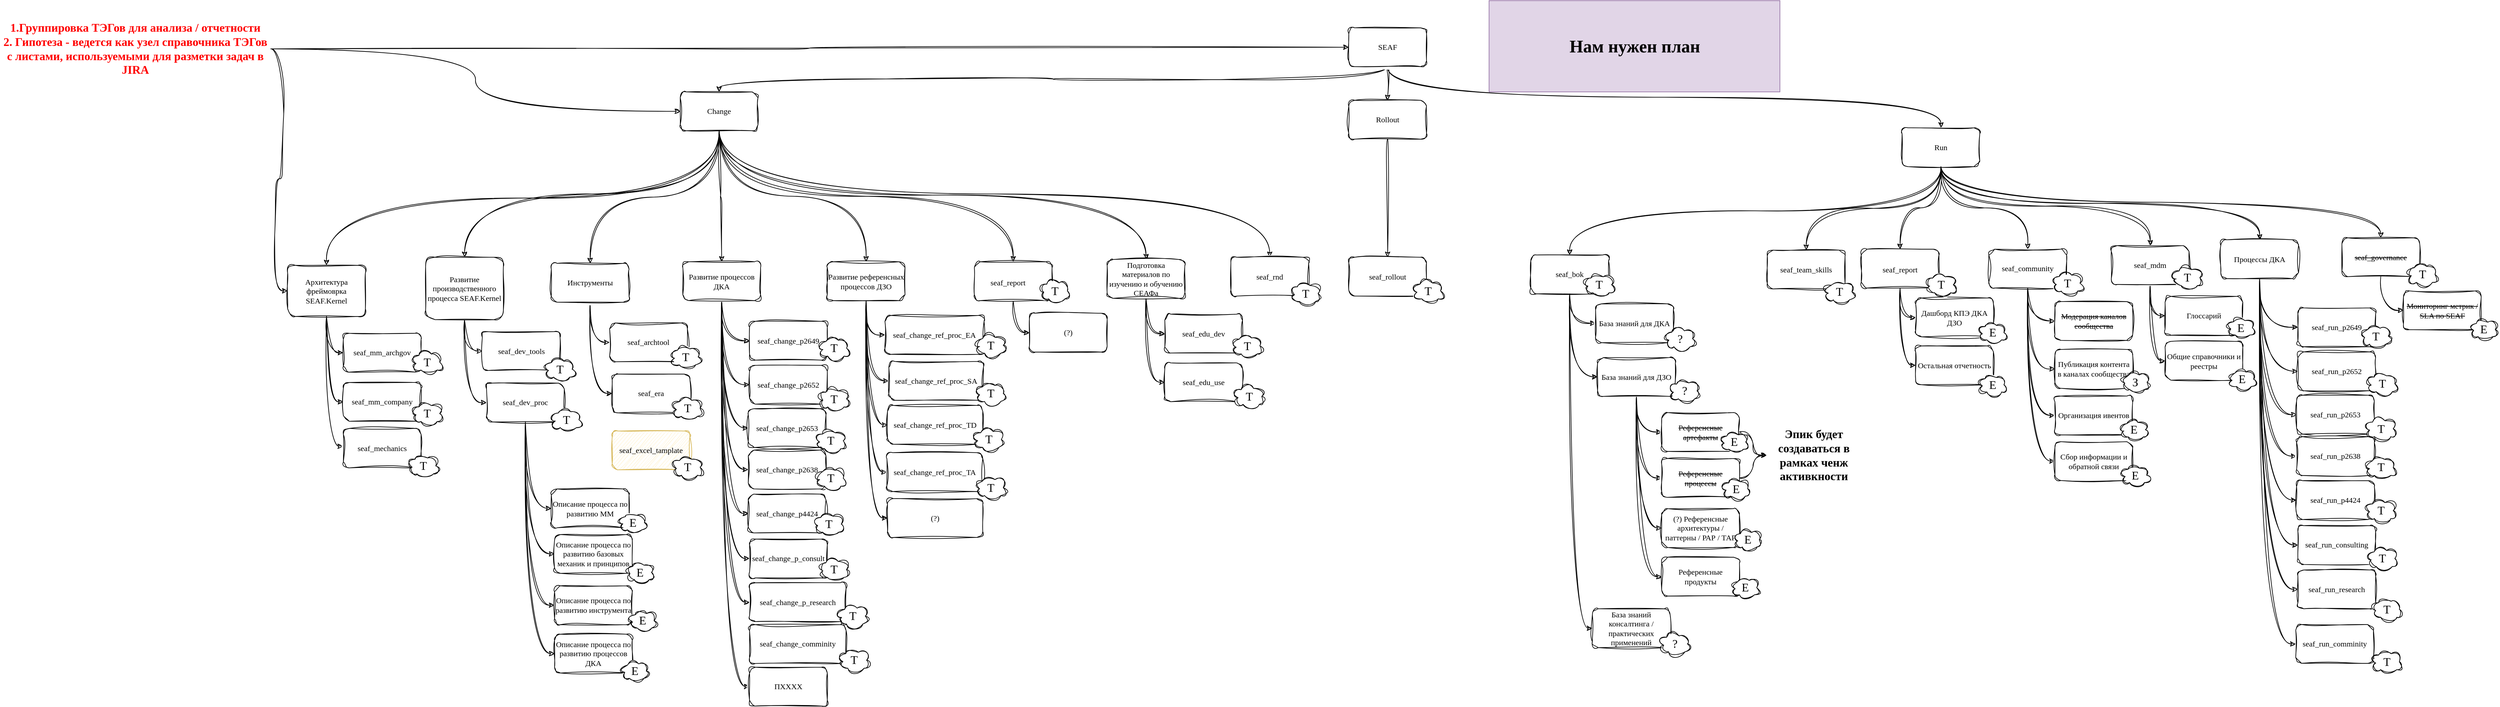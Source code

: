 <mxfile version="26.2.2" pages="2">
  <diagram name="TagTree" id="y8copLa2mu0lLc5WqUXV">
    <mxGraphModel dx="5056" dy="2697" grid="1" gridSize="10" guides="1" tooltips="1" connect="1" arrows="1" fold="1" page="1" pageScale="1" pageWidth="827" pageHeight="1169" math="0" shadow="0">
      <root>
        <mxCell id="0" />
        <mxCell id="1" parent="0" />
        <mxCell id="QiIq8ysfyUFUvmuUfaci-122" style="edgeStyle=orthogonalEdgeStyle;rounded=0;orthogonalLoop=1;jettySize=auto;html=1;exitX=0.5;exitY=1;exitDx=0;exitDy=0;entryX=0.5;entryY=0;entryDx=0;entryDy=0;sketch=1;curveFitting=1;jiggle=2;curved=1;" parent="1" source="QiIq8ysfyUFUvmuUfaci-130" target="QiIq8ysfyUFUvmuUfaci-141" edge="1">
          <mxGeometry relative="1" as="geometry" />
        </mxCell>
        <mxCell id="QiIq8ysfyUFUvmuUfaci-123" style="edgeStyle=orthogonalEdgeStyle;shape=connector;curved=1;rounded=0;sketch=1;jiggle=2;curveFitting=1;orthogonalLoop=1;jettySize=auto;html=1;exitX=0.5;exitY=1;exitDx=0;exitDy=0;labelBackgroundColor=default;strokeColor=default;fontFamily=Helvetica;fontSize=11;fontColor=default;endArrow=classic;" parent="1" source="QiIq8ysfyUFUvmuUfaci-130" target="QiIq8ysfyUFUvmuUfaci-144" edge="1">
          <mxGeometry relative="1" as="geometry" />
        </mxCell>
        <mxCell id="QiIq8ysfyUFUvmuUfaci-124" style="edgeStyle=orthogonalEdgeStyle;shape=connector;curved=1;rounded=0;sketch=1;jiggle=2;curveFitting=1;orthogonalLoop=1;jettySize=auto;html=1;exitX=0.5;exitY=1;exitDx=0;exitDy=0;labelBackgroundColor=default;strokeColor=default;fontFamily=Helvetica;fontSize=11;fontColor=default;endArrow=classic;" parent="1" source="QiIq8ysfyUFUvmuUfaci-130" target="QiIq8ysfyUFUvmuUfaci-153" edge="1">
          <mxGeometry relative="1" as="geometry" />
        </mxCell>
        <mxCell id="QiIq8ysfyUFUvmuUfaci-125" style="edgeStyle=orthogonalEdgeStyle;shape=connector;curved=1;rounded=0;sketch=1;jiggle=2;curveFitting=1;orthogonalLoop=1;jettySize=auto;html=1;exitX=0.5;exitY=1;exitDx=0;exitDy=0;labelBackgroundColor=default;strokeColor=default;fontFamily=Helvetica;fontSize=11;fontColor=default;endArrow=classic;" parent="1" source="QiIq8ysfyUFUvmuUfaci-130" target="QiIq8ysfyUFUvmuUfaci-160" edge="1">
          <mxGeometry relative="1" as="geometry" />
        </mxCell>
        <mxCell id="QiIq8ysfyUFUvmuUfaci-126" style="edgeStyle=orthogonalEdgeStyle;shape=connector;curved=1;rounded=0;sketch=1;jiggle=2;curveFitting=1;orthogonalLoop=1;jettySize=auto;html=1;exitX=0.5;exitY=1;exitDx=0;exitDy=0;entryX=0.5;entryY=0;entryDx=0;entryDy=0;labelBackgroundColor=default;strokeColor=default;fontFamily=Helvetica;fontSize=11;fontColor=default;endArrow=classic;" parent="1" source="QiIq8ysfyUFUvmuUfaci-130" target="QiIq8ysfyUFUvmuUfaci-192" edge="1">
          <mxGeometry relative="1" as="geometry" />
        </mxCell>
        <mxCell id="QiIq8ysfyUFUvmuUfaci-127" style="edgeStyle=orthogonalEdgeStyle;shape=connector;curved=1;rounded=0;sketch=1;jiggle=2;curveFitting=1;orthogonalLoop=1;jettySize=auto;html=1;exitX=0.5;exitY=1;exitDx=0;exitDy=0;labelBackgroundColor=default;strokeColor=default;fontFamily=Helvetica;fontSize=11;fontColor=default;endArrow=classic;" parent="1" source="QiIq8ysfyUFUvmuUfaci-130" target="QiIq8ysfyUFUvmuUfaci-199" edge="1">
          <mxGeometry relative="1" as="geometry" />
        </mxCell>
        <mxCell id="QiIq8ysfyUFUvmuUfaci-128" style="edgeStyle=orthogonalEdgeStyle;shape=connector;curved=1;rounded=0;sketch=1;jiggle=2;curveFitting=1;orthogonalLoop=1;jettySize=auto;html=1;exitX=0.5;exitY=1;exitDx=0;exitDy=0;entryX=0.5;entryY=0;entryDx=0;entryDy=0;labelBackgroundColor=default;strokeColor=default;fontFamily=Pangolin;fontSource=https%3A%2F%2Ffonts.googleapis.com%2Fcss%3Ffamily%3DPangolin;fontSize=12;fontColor=default;endArrow=classic;" parent="1" source="QiIq8ysfyUFUvmuUfaci-130" target="QiIq8ysfyUFUvmuUfaci-203" edge="1">
          <mxGeometry relative="1" as="geometry" />
        </mxCell>
        <mxCell id="QiIq8ysfyUFUvmuUfaci-129" style="edgeStyle=orthogonalEdgeStyle;shape=connector;curved=1;rounded=0;sketch=1;jiggle=2;curveFitting=1;orthogonalLoop=1;jettySize=auto;html=1;exitX=0.5;exitY=1;exitDx=0;exitDy=0;labelBackgroundColor=default;strokeColor=default;fontFamily=Pangolin;fontSource=https%3A%2F%2Ffonts.googleapis.com%2Fcss%3Ffamily%3DPangolin;fontSize=12;fontColor=default;endArrow=classic;" parent="1" source="QiIq8ysfyUFUvmuUfaci-130" target="QiIq8ysfyUFUvmuUfaci-251" edge="1">
          <mxGeometry relative="1" as="geometry" />
        </mxCell>
        <mxCell id="QiIq8ysfyUFUvmuUfaci-130" value="Change" style="rounded=1;whiteSpace=wrap;html=1;sketch=1;curveFitting=1;jiggle=2;fontFamily=Pangolin;fontSource=https%3A%2F%2Ffonts.googleapis.com%2Fcss%3Ffamily%3DPangolin;" parent="1" vertex="1">
          <mxGeometry x="-1370" y="-979" width="120" height="60" as="geometry" />
        </mxCell>
        <mxCell id="QiIq8ysfyUFUvmuUfaci-131" style="edgeStyle=orthogonalEdgeStyle;shape=connector;curved=1;rounded=0;sketch=1;jiggle=2;curveFitting=1;orthogonalLoop=1;jettySize=auto;html=1;exitX=0.5;exitY=1;exitDx=0;exitDy=0;entryX=0.5;entryY=0;entryDx=0;entryDy=0;labelBackgroundColor=default;strokeColor=default;fontFamily=Pangolin;fontSource=https%3A%2F%2Ffonts.googleapis.com%2Fcss%3Ffamily%3DPangolin;fontSize=12;fontColor=default;endArrow=classic;" parent="1" source="QiIq8ysfyUFUvmuUfaci-137" target="QiIq8ysfyUFUvmuUfaci-182" edge="1">
          <mxGeometry relative="1" as="geometry" />
        </mxCell>
        <mxCell id="QiIq8ysfyUFUvmuUfaci-132" style="edgeStyle=orthogonalEdgeStyle;shape=connector;curved=1;rounded=0;sketch=1;jiggle=2;curveFitting=1;orthogonalLoop=1;jettySize=auto;html=1;exitX=0.5;exitY=1;exitDx=0;exitDy=0;labelBackgroundColor=default;strokeColor=default;fontFamily=Pangolin;fontSource=https%3A%2F%2Ffonts.googleapis.com%2Fcss%3Ffamily%3DPangolin;fontSize=12;fontColor=default;endArrow=classic;" parent="1" source="QiIq8ysfyUFUvmuUfaci-137" target="QiIq8ysfyUFUvmuUfaci-215" edge="1">
          <mxGeometry relative="1" as="geometry" />
        </mxCell>
        <mxCell id="QiIq8ysfyUFUvmuUfaci-133" style="edgeStyle=orthogonalEdgeStyle;shape=connector;curved=1;rounded=0;sketch=1;jiggle=2;curveFitting=1;orthogonalLoop=1;jettySize=auto;html=1;exitX=0.5;exitY=1;exitDx=0;exitDy=0;labelBackgroundColor=default;strokeColor=default;fontFamily=Pangolin;fontSource=https%3A%2F%2Ffonts.googleapis.com%2Fcss%3Ffamily%3DPangolin;fontSize=12;fontColor=default;endArrow=classic;" parent="1" source="QiIq8ysfyUFUvmuUfaci-137" target="QiIq8ysfyUFUvmuUfaci-218" edge="1">
          <mxGeometry relative="1" as="geometry" />
        </mxCell>
        <mxCell id="QiIq8ysfyUFUvmuUfaci-134" style="edgeStyle=orthogonalEdgeStyle;shape=connector;curved=1;rounded=0;sketch=1;jiggle=2;curveFitting=1;orthogonalLoop=1;jettySize=auto;html=1;exitX=0.5;exitY=1;exitDx=0;exitDy=0;labelBackgroundColor=default;strokeColor=default;fontFamily=Pangolin;fontSource=https%3A%2F%2Ffonts.googleapis.com%2Fcss%3Ffamily%3DPangolin;fontSize=12;fontColor=default;endArrow=classic;" parent="1" source="QiIq8ysfyUFUvmuUfaci-137" target="QiIq8ysfyUFUvmuUfaci-225" edge="1">
          <mxGeometry relative="1" as="geometry" />
        </mxCell>
        <mxCell id="QiIq8ysfyUFUvmuUfaci-135" style="edgeStyle=orthogonalEdgeStyle;shape=connector;curved=1;rounded=0;sketch=1;jiggle=2;curveFitting=1;orthogonalLoop=1;jettySize=auto;html=1;exitX=0.5;exitY=1;exitDx=0;exitDy=0;labelBackgroundColor=default;strokeColor=default;fontFamily=Pangolin;fontSource=https%3A%2F%2Ffonts.googleapis.com%2Fcss%3Ffamily%3DPangolin;fontSize=12;fontColor=default;endArrow=classic;" parent="1" source="QiIq8ysfyUFUvmuUfaci-137" target="QiIq8ysfyUFUvmuUfaci-232" edge="1">
          <mxGeometry relative="1" as="geometry" />
        </mxCell>
        <mxCell id="QiIq8ysfyUFUvmuUfaci-136" style="edgeStyle=orthogonalEdgeStyle;shape=connector;curved=1;rounded=0;sketch=1;jiggle=2;curveFitting=1;orthogonalLoop=1;jettySize=auto;html=1;exitX=0.5;exitY=1;exitDx=0;exitDy=0;labelBackgroundColor=default;strokeColor=default;fontFamily=Pangolin;fontSource=https%3A%2F%2Ffonts.googleapis.com%2Fcss%3Ffamily%3DPangolin;fontSize=12;fontColor=default;endArrow=classic;" parent="1" source="QiIq8ysfyUFUvmuUfaci-137" target="QiIq8ysfyUFUvmuUfaci-245" edge="1">
          <mxGeometry relative="1" as="geometry" />
        </mxCell>
        <mxCell id="QiIq8ysfyUFUvmuUfaci-137" value="Run" style="rounded=1;whiteSpace=wrap;html=1;sketch=1;curveFitting=1;jiggle=2;fontFamily=Pangolin;fontSource=https%3A%2F%2Ffonts.googleapis.com%2Fcss%3Ffamily%3DPangolin;" parent="1" vertex="1">
          <mxGeometry x="516" y="-923.5" width="120" height="60" as="geometry" />
        </mxCell>
        <mxCell id="QiIq8ysfyUFUvmuUfaci-138" style="edgeStyle=orthogonalEdgeStyle;shape=connector;curved=1;rounded=0;sketch=1;jiggle=2;curveFitting=1;orthogonalLoop=1;jettySize=auto;html=1;exitX=0.5;exitY=1;exitDx=0;exitDy=0;entryX=0;entryY=0.5;entryDx=0;entryDy=0;labelBackgroundColor=default;strokeColor=default;fontFamily=Helvetica;fontSize=11;fontColor=default;endArrow=classic;" parent="1" source="QiIq8ysfyUFUvmuUfaci-141" target="QiIq8ysfyUFUvmuUfaci-161" edge="1">
          <mxGeometry relative="1" as="geometry" />
        </mxCell>
        <mxCell id="QiIq8ysfyUFUvmuUfaci-139" style="edgeStyle=orthogonalEdgeStyle;shape=connector;curved=1;rounded=0;sketch=1;jiggle=2;curveFitting=1;orthogonalLoop=1;jettySize=auto;html=1;exitX=0.5;exitY=1;exitDx=0;exitDy=0;entryX=0;entryY=0.5;entryDx=0;entryDy=0;labelBackgroundColor=default;strokeColor=default;fontFamily=Helvetica;fontSize=11;fontColor=default;endArrow=classic;" parent="1" source="QiIq8ysfyUFUvmuUfaci-141" target="QiIq8ysfyUFUvmuUfaci-162" edge="1">
          <mxGeometry relative="1" as="geometry" />
        </mxCell>
        <mxCell id="QiIq8ysfyUFUvmuUfaci-140" style="edgeStyle=orthogonalEdgeStyle;shape=connector;curved=1;rounded=0;sketch=1;jiggle=2;curveFitting=1;orthogonalLoop=1;jettySize=auto;html=1;exitX=0.5;exitY=1;exitDx=0;exitDy=0;entryX=-0.004;entryY=0.453;entryDx=0;entryDy=0;entryPerimeter=0;labelBackgroundColor=default;strokeColor=default;fontFamily=Helvetica;fontSize=11;fontColor=default;endArrow=classic;" parent="1" source="QiIq8ysfyUFUvmuUfaci-141" target="QiIq8ysfyUFUvmuUfaci-163" edge="1">
          <mxGeometry relative="1" as="geometry" />
        </mxCell>
        <mxCell id="QiIq8ysfyUFUvmuUfaci-141" value="Архитектура фреймоврка&lt;br&gt;SEAF.Kernel" style="rounded=1;whiteSpace=wrap;html=1;sketch=1;curveFitting=1;jiggle=2;fontFamily=Pangolin;fontSource=https%3A%2F%2Ffonts.googleapis.com%2Fcss%3Ffamily%3DPangolin;" parent="1" vertex="1">
          <mxGeometry x="-1976" y="-711" width="120" height="79" as="geometry" />
        </mxCell>
        <mxCell id="QiIq8ysfyUFUvmuUfaci-142" style="edgeStyle=orthogonalEdgeStyle;shape=connector;curved=1;rounded=0;sketch=1;jiggle=2;curveFitting=1;orthogonalLoop=1;jettySize=auto;html=1;exitX=0.5;exitY=1;exitDx=0;exitDy=0;entryX=0;entryY=0.5;entryDx=0;entryDy=0;labelBackgroundColor=default;strokeColor=default;fontFamily=Helvetica;fontSize=11;fontColor=default;endArrow=classic;" parent="1" source="QiIq8ysfyUFUvmuUfaci-144" target="QiIq8ysfyUFUvmuUfaci-164" edge="1">
          <mxGeometry relative="1" as="geometry" />
        </mxCell>
        <mxCell id="QiIq8ysfyUFUvmuUfaci-143" style="edgeStyle=orthogonalEdgeStyle;shape=connector;curved=1;rounded=0;sketch=1;jiggle=2;curveFitting=1;orthogonalLoop=1;jettySize=auto;html=1;exitX=0.5;exitY=1;exitDx=0;exitDy=0;entryX=0;entryY=0.5;entryDx=0;entryDy=0;labelBackgroundColor=default;strokeColor=default;fontFamily=Helvetica;fontSize=11;fontColor=default;endArrow=classic;" parent="1" source="QiIq8ysfyUFUvmuUfaci-144" target="QiIq8ysfyUFUvmuUfaci-165" edge="1">
          <mxGeometry relative="1" as="geometry" />
        </mxCell>
        <mxCell id="QiIq8ysfyUFUvmuUfaci-144" value="Инструменты" style="rounded=1;whiteSpace=wrap;html=1;sketch=1;curveFitting=1;jiggle=2;fontFamily=Pangolin;fontSource=https%3A%2F%2Ffonts.googleapis.com%2Fcss%3Ffamily%3DPangolin;" parent="1" vertex="1">
          <mxGeometry x="-1569" y="-714" width="120" height="60" as="geometry" />
        </mxCell>
        <mxCell id="QiIq8ysfyUFUvmuUfaci-145" style="edgeStyle=orthogonalEdgeStyle;shape=connector;curved=1;rounded=0;sketch=1;jiggle=2;curveFitting=1;orthogonalLoop=1;jettySize=auto;html=1;exitX=0.5;exitY=1;exitDx=0;exitDy=0;entryX=0;entryY=0.5;entryDx=0;entryDy=0;labelBackgroundColor=default;strokeColor=default;fontFamily=Helvetica;fontSize=11;fontColor=default;endArrow=classic;" parent="1" source="QiIq8ysfyUFUvmuUfaci-153" target="QiIq8ysfyUFUvmuUfaci-166" edge="1">
          <mxGeometry relative="1" as="geometry" />
        </mxCell>
        <mxCell id="QiIq8ysfyUFUvmuUfaci-146" style="edgeStyle=orthogonalEdgeStyle;shape=connector;curved=1;rounded=0;sketch=1;jiggle=2;curveFitting=1;orthogonalLoop=1;jettySize=auto;html=1;exitX=0.5;exitY=1;exitDx=0;exitDy=0;entryX=0;entryY=0.5;entryDx=0;entryDy=0;labelBackgroundColor=default;strokeColor=default;fontFamily=Helvetica;fontSize=11;fontColor=default;endArrow=classic;" parent="1" source="QiIq8ysfyUFUvmuUfaci-153" target="QiIq8ysfyUFUvmuUfaci-167" edge="1">
          <mxGeometry relative="1" as="geometry" />
        </mxCell>
        <mxCell id="QiIq8ysfyUFUvmuUfaci-147" style="edgeStyle=orthogonalEdgeStyle;shape=connector;curved=1;rounded=0;sketch=1;jiggle=2;curveFitting=1;orthogonalLoop=1;jettySize=auto;html=1;exitX=0.5;exitY=1;exitDx=0;exitDy=0;entryX=0;entryY=0.5;entryDx=0;entryDy=0;labelBackgroundColor=default;strokeColor=default;fontFamily=Helvetica;fontSize=11;fontColor=default;endArrow=classic;" parent="1" source="QiIq8ysfyUFUvmuUfaci-153" target="QiIq8ysfyUFUvmuUfaci-168" edge="1">
          <mxGeometry relative="1" as="geometry" />
        </mxCell>
        <mxCell id="QiIq8ysfyUFUvmuUfaci-148" style="edgeStyle=orthogonalEdgeStyle;shape=connector;curved=1;rounded=0;sketch=1;jiggle=2;curveFitting=1;orthogonalLoop=1;jettySize=auto;html=1;exitX=0.5;exitY=1;exitDx=0;exitDy=0;entryX=0;entryY=0.5;entryDx=0;entryDy=0;labelBackgroundColor=default;strokeColor=default;fontFamily=Helvetica;fontSize=11;fontColor=default;endArrow=classic;" parent="1" source="QiIq8ysfyUFUvmuUfaci-153" target="QiIq8ysfyUFUvmuUfaci-169" edge="1">
          <mxGeometry relative="1" as="geometry" />
        </mxCell>
        <mxCell id="QiIq8ysfyUFUvmuUfaci-149" style="edgeStyle=orthogonalEdgeStyle;shape=connector;curved=1;rounded=0;sketch=1;jiggle=2;curveFitting=1;orthogonalLoop=1;jettySize=auto;html=1;exitX=0.5;exitY=1;exitDx=0;exitDy=0;entryX=0;entryY=0.5;entryDx=0;entryDy=0;labelBackgroundColor=default;strokeColor=default;fontFamily=Helvetica;fontSize=11;fontColor=default;endArrow=classic;" parent="1" source="QiIq8ysfyUFUvmuUfaci-153" target="QiIq8ysfyUFUvmuUfaci-170" edge="1">
          <mxGeometry relative="1" as="geometry" />
        </mxCell>
        <mxCell id="QiIq8ysfyUFUvmuUfaci-150" style="edgeStyle=orthogonalEdgeStyle;shape=connector;curved=1;rounded=0;sketch=1;jiggle=2;curveFitting=1;orthogonalLoop=1;jettySize=auto;html=1;exitX=0.5;exitY=1;exitDx=0;exitDy=0;entryX=0;entryY=0.5;entryDx=0;entryDy=0;labelBackgroundColor=default;strokeColor=default;fontFamily=Pangolin;fontSource=https%3A%2F%2Ffonts.googleapis.com%2Fcss%3Ffamily%3DPangolin;fontSize=12;fontColor=default;endArrow=classic;" parent="1" source="QiIq8ysfyUFUvmuUfaci-153" target="QiIq8ysfyUFUvmuUfaci-214" edge="1">
          <mxGeometry relative="1" as="geometry" />
        </mxCell>
        <mxCell id="QiIq8ysfyUFUvmuUfaci-151" style="edgeStyle=orthogonalEdgeStyle;shape=connector;curved=1;rounded=0;sketch=1;jiggle=2;curveFitting=1;orthogonalLoop=1;jettySize=auto;html=1;exitX=0.5;exitY=1;exitDx=0;exitDy=0;entryX=0;entryY=0.5;entryDx=0;entryDy=0;labelBackgroundColor=default;strokeColor=default;fontFamily=Pangolin;fontSource=https%3A%2F%2Ffonts.googleapis.com%2Fcss%3Ffamily%3DPangolin;fontSize=12;fontColor=default;endArrow=classic;" parent="1" source="QiIq8ysfyUFUvmuUfaci-153" target="QiIq8ysfyUFUvmuUfaci-213" edge="1">
          <mxGeometry relative="1" as="geometry" />
        </mxCell>
        <mxCell id="QiIq8ysfyUFUvmuUfaci-152" style="edgeStyle=orthogonalEdgeStyle;shape=connector;curved=1;rounded=0;sketch=1;jiggle=2;curveFitting=1;orthogonalLoop=1;jettySize=auto;html=1;exitX=0.5;exitY=1;exitDx=0;exitDy=0;entryX=0;entryY=0.5;entryDx=0;entryDy=0;labelBackgroundColor=default;strokeColor=default;fontFamily=Helvetica;fontSize=11;fontColor=default;endArrow=classic;" parent="1" source="QiIq8ysfyUFUvmuUfaci-153" target="QiIq8ysfyUFUvmuUfaci-333" edge="1">
          <mxGeometry relative="1" as="geometry" />
        </mxCell>
        <mxCell id="QiIq8ysfyUFUvmuUfaci-153" value="Развитие процессов ДКА" style="rounded=1;whiteSpace=wrap;html=1;sketch=1;curveFitting=1;jiggle=2;fontFamily=Pangolin;fontSource=https%3A%2F%2Ffonts.googleapis.com%2Fcss%3Ffamily%3DPangolin;" parent="1" vertex="1">
          <mxGeometry x="-1366" y="-716.5" width="120" height="60" as="geometry" />
        </mxCell>
        <mxCell id="QiIq8ysfyUFUvmuUfaci-154" style="edgeStyle=orthogonalEdgeStyle;shape=connector;curved=1;rounded=0;sketch=1;jiggle=2;curveFitting=1;orthogonalLoop=1;jettySize=auto;html=1;exitX=0.5;exitY=1;exitDx=0;exitDy=0;entryX=0;entryY=0.5;entryDx=0;entryDy=0;labelBackgroundColor=default;strokeColor=default;fontFamily=Helvetica;fontSize=11;fontColor=default;endArrow=classic;" parent="1" source="QiIq8ysfyUFUvmuUfaci-280" target="QiIq8ysfyUFUvmuUfaci-171" edge="1">
          <mxGeometry relative="1" as="geometry" />
        </mxCell>
        <mxCell id="QiIq8ysfyUFUvmuUfaci-155" style="edgeStyle=orthogonalEdgeStyle;shape=connector;curved=1;rounded=0;sketch=1;jiggle=2;curveFitting=1;orthogonalLoop=1;jettySize=auto;html=1;exitX=0.5;exitY=1;exitDx=0;exitDy=0;entryX=0;entryY=0.5;entryDx=0;entryDy=0;labelBackgroundColor=default;strokeColor=default;fontFamily=Helvetica;fontSize=11;fontColor=default;endArrow=classic;" parent="1" source="QiIq8ysfyUFUvmuUfaci-280" target="QiIq8ysfyUFUvmuUfaci-172" edge="1">
          <mxGeometry relative="1" as="geometry" />
        </mxCell>
        <mxCell id="QiIq8ysfyUFUvmuUfaci-156" style="edgeStyle=orthogonalEdgeStyle;shape=connector;curved=1;rounded=0;sketch=1;jiggle=2;curveFitting=1;orthogonalLoop=1;jettySize=auto;html=1;exitX=0.5;exitY=1;exitDx=0;exitDy=0;entryX=0;entryY=0.5;entryDx=0;entryDy=0;labelBackgroundColor=default;strokeColor=default;fontFamily=Helvetica;fontSize=11;fontColor=default;endArrow=classic;" parent="1" source="QiIq8ysfyUFUvmuUfaci-280" target="QiIq8ysfyUFUvmuUfaci-173" edge="1">
          <mxGeometry relative="1" as="geometry" />
        </mxCell>
        <mxCell id="QiIq8ysfyUFUvmuUfaci-157" style="edgeStyle=orthogonalEdgeStyle;shape=connector;curved=1;rounded=0;sketch=1;jiggle=2;curveFitting=1;orthogonalLoop=1;jettySize=auto;html=1;exitX=0.5;exitY=1;exitDx=0;exitDy=0;entryX=0;entryY=0.5;entryDx=0;entryDy=0;labelBackgroundColor=default;strokeColor=default;fontFamily=Helvetica;fontSize=11;fontColor=default;endArrow=classic;" parent="1" source="QiIq8ysfyUFUvmuUfaci-280" target="QiIq8ysfyUFUvmuUfaci-174" edge="1">
          <mxGeometry relative="1" as="geometry" />
        </mxCell>
        <mxCell id="QiIq8ysfyUFUvmuUfaci-158" style="edgeStyle=orthogonalEdgeStyle;shape=connector;curved=1;rounded=0;sketch=1;jiggle=2;curveFitting=1;orthogonalLoop=1;jettySize=auto;html=1;exitX=0.5;exitY=1;exitDx=0;exitDy=0;entryX=0;entryY=0.5;entryDx=0;entryDy=0;labelBackgroundColor=default;strokeColor=default;fontFamily=Helvetica;fontSize=11;fontColor=default;endArrow=classic;" parent="1" source="QiIq8ysfyUFUvmuUfaci-160" target="QiIq8ysfyUFUvmuUfaci-281" edge="1">
          <mxGeometry relative="1" as="geometry" />
        </mxCell>
        <mxCell id="QiIq8ysfyUFUvmuUfaci-159" style="edgeStyle=orthogonalEdgeStyle;shape=connector;curved=1;rounded=0;sketch=1;jiggle=2;curveFitting=1;orthogonalLoop=1;jettySize=auto;html=1;exitX=0.5;exitY=1;exitDx=0;exitDy=0;entryX=0;entryY=0.5;entryDx=0;entryDy=0;labelBackgroundColor=default;strokeColor=default;fontFamily=Helvetica;fontSize=11;fontColor=default;endArrow=classic;" parent="1" source="QiIq8ysfyUFUvmuUfaci-160" target="QiIq8ysfyUFUvmuUfaci-280" edge="1">
          <mxGeometry relative="1" as="geometry" />
        </mxCell>
        <mxCell id="QiIq8ysfyUFUvmuUfaci-160" value="Развитие производственного процесса SEAF.Kernel" style="rounded=1;whiteSpace=wrap;html=1;sketch=1;curveFitting=1;jiggle=2;fontFamily=Pangolin;fontSource=https%3A%2F%2Ffonts.googleapis.com%2Fcss%3Ffamily%3DPangolin;" parent="1" vertex="1">
          <mxGeometry x="-1763" y="-723.5" width="120" height="96.5" as="geometry" />
        </mxCell>
        <mxCell id="QiIq8ysfyUFUvmuUfaci-161" value="seaf_mm_archgov" style="rounded=1;whiteSpace=wrap;html=1;sketch=1;curveFitting=1;jiggle=2;fontFamily=Pangolin;fontSource=https%3A%2F%2Ffonts.googleapis.com%2Fcss%3Ffamily%3DPangolin;" parent="1" vertex="1">
          <mxGeometry x="-1890" y="-606" width="120" height="60" as="geometry" />
        </mxCell>
        <mxCell id="QiIq8ysfyUFUvmuUfaci-162" value="seaf_mm_company" style="rounded=1;whiteSpace=wrap;html=1;sketch=1;curveFitting=1;jiggle=2;fontFamily=Pangolin;fontSource=https%3A%2F%2Ffonts.googleapis.com%2Fcss%3Ffamily%3DPangolin;" parent="1" vertex="1">
          <mxGeometry x="-1890" y="-530" width="120" height="60" as="geometry" />
        </mxCell>
        <mxCell id="QiIq8ysfyUFUvmuUfaci-163" value="&lt;span style=&quot;color: rgb(0, 0, 0); font-family: Pangolin; font-style: normal; font-variant-ligatures: normal; font-variant-caps: normal; font-weight: 400; letter-spacing: normal; orphans: 2; text-align: center; text-indent: 0px; text-transform: none; widows: 2; word-spacing: 0px; -webkit-text-stroke-width: 0px; background-color: rgb(255, 255, 255); text-decoration-thickness: initial; text-decoration-style: initial; text-decoration-color: initial; float: none; display: inline !important;&quot;&gt;&lt;font style=&quot;font-size: 12px;&quot;&gt;seaf_mechanics&lt;/font&gt;&lt;/span&gt;" style="rounded=1;whiteSpace=wrap;html=1;sketch=1;curveFitting=1;jiggle=2;fontFamily=Pangolin;fontSource=https%3A%2F%2Ffonts.googleapis.com%2Fcss%3Ffamily%3DPangolin;" parent="1" vertex="1">
          <mxGeometry x="-1890" y="-459" width="120" height="61" as="geometry" />
        </mxCell>
        <mxCell id="QiIq8ysfyUFUvmuUfaci-164" value="seaf_archtool" style="rounded=1;whiteSpace=wrap;html=1;sketch=1;curveFitting=1;jiggle=2;fontFamily=Pangolin;fontSource=https%3A%2F%2Ffonts.googleapis.com%2Fcss%3Ffamily%3DPangolin;" parent="1" vertex="1">
          <mxGeometry x="-1479" y="-622" width="120" height="60" as="geometry" />
        </mxCell>
        <mxCell id="QiIq8ysfyUFUvmuUfaci-165" value="seaf_era" style="rounded=1;whiteSpace=wrap;html=1;sketch=1;curveFitting=1;jiggle=2;fontFamily=Pangolin;fontSource=https%3A%2F%2Ffonts.googleapis.com%2Fcss%3Ffamily%3DPangolin;" parent="1" vertex="1">
          <mxGeometry x="-1475" y="-543" width="120" height="60" as="geometry" />
        </mxCell>
        <mxCell id="QiIq8ysfyUFUvmuUfaci-166" value="seaf_change_p2649" style="rounded=1;whiteSpace=wrap;html=1;sketch=1;curveFitting=1;jiggle=2;fontFamily=Pangolin;fontSource=https%3A%2F%2Ffonts.googleapis.com%2Fcss%3Ffamily%3DPangolin;" parent="1" vertex="1">
          <mxGeometry x="-1263" y="-624.5" width="120" height="60" as="geometry" />
        </mxCell>
        <mxCell id="QiIq8ysfyUFUvmuUfaci-167" value="seaf_change_p2652" style="rounded=1;whiteSpace=wrap;html=1;sketch=1;curveFitting=1;jiggle=2;fontFamily=Pangolin;fontSource=https%3A%2F%2Ffonts.googleapis.com%2Fcss%3Ffamily%3DPangolin;" parent="1" vertex="1">
          <mxGeometry x="-1263" y="-556.5" width="120" height="60" as="geometry" />
        </mxCell>
        <mxCell id="QiIq8ysfyUFUvmuUfaci-168" value="seaf_change_p2653" style="rounded=1;whiteSpace=wrap;html=1;sketch=1;curveFitting=1;jiggle=2;fontFamily=Pangolin;fontSource=https%3A%2F%2Ffonts.googleapis.com%2Fcss%3Ffamily%3DPangolin;" parent="1" vertex="1">
          <mxGeometry x="-1265" y="-489.5" width="120" height="60" as="geometry" />
        </mxCell>
        <mxCell id="QiIq8ysfyUFUvmuUfaci-169" value="seaf_change_p2638" style="rounded=1;whiteSpace=wrap;html=1;sketch=1;curveFitting=1;jiggle=2;fontFamily=Pangolin;fontSource=https%3A%2F%2Ffonts.googleapis.com%2Fcss%3Ffamily%3DPangolin;" parent="1" vertex="1">
          <mxGeometry x="-1265" y="-425.5" width="120" height="60" as="geometry" />
        </mxCell>
        <mxCell id="QiIq8ysfyUFUvmuUfaci-170" value="seaf_change_p4424" style="rounded=1;whiteSpace=wrap;html=1;sketch=1;curveFitting=1;jiggle=2;fontFamily=Pangolin;fontSource=https%3A%2F%2Ffonts.googleapis.com%2Fcss%3Ffamily%3DPangolin;" parent="1" vertex="1">
          <mxGeometry x="-1265" y="-357.5" width="120" height="60" as="geometry" />
        </mxCell>
        <mxCell id="QiIq8ysfyUFUvmuUfaci-171" value="Описание процесса по развитию ММ" style="rounded=1;whiteSpace=wrap;html=1;sketch=1;curveFitting=1;jiggle=2;fontFamily=Pangolin;fontSource=https%3A%2F%2Ffonts.googleapis.com%2Fcss%3Ffamily%3DPangolin;" parent="1" vertex="1">
          <mxGeometry x="-1569" y="-365.5" width="120" height="60" as="geometry" />
        </mxCell>
        <mxCell id="QiIq8ysfyUFUvmuUfaci-172" value="Описание процесса по развитию базовых механик и принципов" style="rounded=1;whiteSpace=wrap;html=1;sketch=1;curveFitting=1;jiggle=2;fontFamily=Pangolin;fontSource=https%3A%2F%2Ffonts.googleapis.com%2Fcss%3Ffamily%3DPangolin;" parent="1" vertex="1">
          <mxGeometry x="-1564" y="-295" width="120" height="60" as="geometry" />
        </mxCell>
        <mxCell id="QiIq8ysfyUFUvmuUfaci-173" value="Описание процесса по развитию инструмента" style="rounded=1;whiteSpace=wrap;html=1;sketch=1;curveFitting=1;jiggle=2;fontFamily=Pangolin;fontSource=https%3A%2F%2Ffonts.googleapis.com%2Fcss%3Ffamily%3DPangolin;" parent="1" vertex="1">
          <mxGeometry x="-1564" y="-215.75" width="120" height="60" as="geometry" />
        </mxCell>
        <mxCell id="QiIq8ysfyUFUvmuUfaci-174" value="Описание процесса по развитию процессов ДКА" style="rounded=1;whiteSpace=wrap;html=1;sketch=1;curveFitting=1;jiggle=2;fontFamily=Pangolin;fontSource=https%3A%2F%2Ffonts.googleapis.com%2Fcss%3Ffamily%3DPangolin;" parent="1" vertex="1">
          <mxGeometry x="-1564" y="-141" width="120" height="60" as="geometry" />
        </mxCell>
        <mxCell id="QiIq8ysfyUFUvmuUfaci-175" style="edgeStyle=orthogonalEdgeStyle;shape=connector;curved=1;rounded=0;sketch=1;jiggle=2;curveFitting=1;orthogonalLoop=1;jettySize=auto;html=1;exitX=0.5;exitY=1;exitDx=0;exitDy=0;entryX=0;entryY=0.5;entryDx=0;entryDy=0;labelBackgroundColor=default;strokeColor=default;fontFamily=Pangolin;fontSource=https%3A%2F%2Ffonts.googleapis.com%2Fcss%3Ffamily%3DPangolin;fontSize=12;fontColor=default;endArrow=classic;" parent="1" source="QiIq8ysfyUFUvmuUfaci-182" target="QiIq8ysfyUFUvmuUfaci-210" edge="1">
          <mxGeometry relative="1" as="geometry" />
        </mxCell>
        <mxCell id="QiIq8ysfyUFUvmuUfaci-176" style="edgeStyle=orthogonalEdgeStyle;shape=connector;curved=1;rounded=0;sketch=1;jiggle=2;curveFitting=1;orthogonalLoop=1;jettySize=auto;html=1;exitX=0.5;exitY=1;exitDx=0;exitDy=0;entryX=0;entryY=0.5;entryDx=0;entryDy=0;labelBackgroundColor=default;strokeColor=default;fontFamily=Pangolin;fontSource=https%3A%2F%2Ffonts.googleapis.com%2Fcss%3Ffamily%3DPangolin;fontSize=12;fontColor=default;endArrow=classic;" parent="1" source="QiIq8ysfyUFUvmuUfaci-182" target="QiIq8ysfyUFUvmuUfaci-211" edge="1">
          <mxGeometry relative="1" as="geometry" />
        </mxCell>
        <mxCell id="QiIq8ysfyUFUvmuUfaci-177" style="edgeStyle=orthogonalEdgeStyle;shape=connector;curved=1;rounded=0;sketch=1;jiggle=2;curveFitting=1;orthogonalLoop=1;jettySize=auto;html=1;exitX=0.5;exitY=1;exitDx=0;exitDy=0;entryX=0;entryY=0.5;entryDx=0;entryDy=0;labelBackgroundColor=default;strokeColor=default;fontFamily=Pangolin;fontSource=https%3A%2F%2Ffonts.googleapis.com%2Fcss%3Ffamily%3DPangolin;fontSize=12;fontColor=default;endArrow=classic;" parent="1" source="QiIq8ysfyUFUvmuUfaci-211" target="QiIq8ysfyUFUvmuUfaci-184" edge="1">
          <mxGeometry relative="1" as="geometry" />
        </mxCell>
        <mxCell id="QiIq8ysfyUFUvmuUfaci-178" style="edgeStyle=orthogonalEdgeStyle;shape=connector;curved=1;rounded=0;sketch=1;jiggle=2;curveFitting=1;orthogonalLoop=1;jettySize=auto;html=1;exitX=0.5;exitY=1;exitDx=0;exitDy=0;entryX=0;entryY=0.5;entryDx=0;entryDy=0;labelBackgroundColor=default;strokeColor=default;fontFamily=Pangolin;fontSource=https%3A%2F%2Ffonts.googleapis.com%2Fcss%3Ffamily%3DPangolin;fontSize=12;fontColor=default;endArrow=classic;" parent="1" source="QiIq8ysfyUFUvmuUfaci-211" target="QiIq8ysfyUFUvmuUfaci-208" edge="1">
          <mxGeometry relative="1" as="geometry" />
        </mxCell>
        <mxCell id="QiIq8ysfyUFUvmuUfaci-179" style="edgeStyle=orthogonalEdgeStyle;shape=connector;curved=1;rounded=0;sketch=1;jiggle=2;curveFitting=1;orthogonalLoop=1;jettySize=auto;html=1;exitX=0.5;exitY=1;exitDx=0;exitDy=0;entryX=0;entryY=0.5;entryDx=0;entryDy=0;labelBackgroundColor=default;strokeColor=default;fontFamily=Pangolin;fontSource=https%3A%2F%2Ffonts.googleapis.com%2Fcss%3Ffamily%3DPangolin;fontSize=12;fontColor=default;endArrow=classic;" parent="1" source="QiIq8ysfyUFUvmuUfaci-211" target="QiIq8ysfyUFUvmuUfaci-185" edge="1">
          <mxGeometry relative="1" as="geometry" />
        </mxCell>
        <mxCell id="QiIq8ysfyUFUvmuUfaci-180" style="edgeStyle=orthogonalEdgeStyle;shape=connector;curved=1;rounded=0;sketch=1;jiggle=2;curveFitting=1;orthogonalLoop=1;jettySize=auto;html=1;exitX=0.5;exitY=1;exitDx=0;exitDy=0;entryX=0;entryY=0.5;entryDx=0;entryDy=0;labelBackgroundColor=default;strokeColor=default;fontFamily=Pangolin;fontSource=https%3A%2F%2Ffonts.googleapis.com%2Fcss%3Ffamily%3DPangolin;fontSize=12;fontColor=default;endArrow=classic;" parent="1" source="QiIq8ysfyUFUvmuUfaci-211" target="QiIq8ysfyUFUvmuUfaci-186" edge="1">
          <mxGeometry relative="1" as="geometry" />
        </mxCell>
        <mxCell id="QiIq8ysfyUFUvmuUfaci-181" style="edgeStyle=orthogonalEdgeStyle;shape=connector;curved=1;rounded=0;sketch=1;jiggle=2;curveFitting=1;orthogonalLoop=1;jettySize=auto;html=1;exitX=0.5;exitY=1;exitDx=0;exitDy=0;entryX=0;entryY=0.5;entryDx=0;entryDy=0;labelBackgroundColor=default;strokeColor=default;fontFamily=Pangolin;fontSource=https%3A%2F%2Ffonts.googleapis.com%2Fcss%3Ffamily%3DPangolin;fontSize=12;fontColor=default;endArrow=classic;" parent="1" source="QiIq8ysfyUFUvmuUfaci-182" target="QiIq8ysfyUFUvmuUfaci-212" edge="1">
          <mxGeometry relative="1" as="geometry" />
        </mxCell>
        <mxCell id="QiIq8ysfyUFUvmuUfaci-182" value="seaf_bok" style="rounded=1;whiteSpace=wrap;html=1;sketch=1;curveFitting=1;jiggle=2;fontFamily=Pangolin;fontSource=https%3A%2F%2Ffonts.googleapis.com%2Fcss%3Ffamily%3DPangolin;" parent="1" vertex="1">
          <mxGeometry x="-57" y="-727" width="120" height="60" as="geometry" />
        </mxCell>
        <mxCell id="QiIq8ysfyUFUvmuUfaci-183" style="edgeStyle=orthogonalEdgeStyle;shape=connector;curved=1;rounded=0;sketch=1;jiggle=2;curveFitting=1;orthogonalLoop=1;jettySize=auto;html=1;exitX=1;exitY=0.5;exitDx=0;exitDy=0;labelBackgroundColor=default;strokeColor=default;fontFamily=Pangolin;fontSource=https%3A%2F%2Ffonts.googleapis.com%2Fcss%3Ffamily%3DPangolin;fontSize=12;fontColor=default;endArrow=classic;" parent="1" source="QiIq8ysfyUFUvmuUfaci-184" target="QiIq8ysfyUFUvmuUfaci-338" edge="1">
          <mxGeometry relative="1" as="geometry" />
        </mxCell>
        <mxCell id="QiIq8ysfyUFUvmuUfaci-184" value="&lt;strike&gt;Референсные артефакты&lt;/strike&gt;" style="rounded=1;whiteSpace=wrap;html=1;sketch=1;curveFitting=1;jiggle=2;fontFamily=Pangolin;fontSource=https%3A%2F%2Ffonts.googleapis.com%2Fcss%3Ffamily%3DPangolin;" parent="1" vertex="1">
          <mxGeometry x="145" y="-483.5" width="120" height="60" as="geometry" />
        </mxCell>
        <mxCell id="QiIq8ysfyUFUvmuUfaci-185" value="(?) Референсные архитектуры / паттерны / РАР / ТАР" style="rounded=1;whiteSpace=wrap;html=1;sketch=1;curveFitting=1;jiggle=2;fontFamily=Pangolin;fontSource=https%3A%2F%2Ffonts.googleapis.com%2Fcss%3Ffamily%3DPangolin;" parent="1" vertex="1">
          <mxGeometry x="145" y="-335" width="120" height="60" as="geometry" />
        </mxCell>
        <mxCell id="QiIq8ysfyUFUvmuUfaci-186" value="Референсные продукты" style="rounded=1;whiteSpace=wrap;html=1;sketch=1;curveFitting=1;jiggle=2;fontFamily=Pangolin;fontSource=https%3A%2F%2Ffonts.googleapis.com%2Fcss%3Ffamily%3DPangolin;" parent="1" vertex="1">
          <mxGeometry x="145" y="-260" width="120" height="60" as="geometry" />
        </mxCell>
        <mxCell id="QiIq8ysfyUFUvmuUfaci-187" style="edgeStyle=orthogonalEdgeStyle;shape=connector;curved=1;rounded=0;sketch=1;jiggle=2;curveFitting=1;orthogonalLoop=1;jettySize=auto;html=1;exitX=0.5;exitY=1;exitDx=0;exitDy=0;entryX=0;entryY=0.5;entryDx=0;entryDy=0;labelBackgroundColor=default;strokeColor=default;fontFamily=Helvetica;fontSize=11;fontColor=default;endArrow=classic;" parent="1" source="QiIq8ysfyUFUvmuUfaci-192" target="QiIq8ysfyUFUvmuUfaci-193" edge="1">
          <mxGeometry relative="1" as="geometry" />
        </mxCell>
        <mxCell id="QiIq8ysfyUFUvmuUfaci-188" style="edgeStyle=orthogonalEdgeStyle;shape=connector;curved=1;rounded=0;sketch=1;jiggle=2;curveFitting=1;orthogonalLoop=1;jettySize=auto;html=1;exitX=0.5;exitY=1;exitDx=0;exitDy=0;entryX=0;entryY=0.5;entryDx=0;entryDy=0;labelBackgroundColor=default;strokeColor=default;fontFamily=Helvetica;fontSize=11;fontColor=default;endArrow=classic;" parent="1" source="QiIq8ysfyUFUvmuUfaci-192" target="QiIq8ysfyUFUvmuUfaci-194" edge="1">
          <mxGeometry relative="1" as="geometry" />
        </mxCell>
        <mxCell id="QiIq8ysfyUFUvmuUfaci-189" style="edgeStyle=orthogonalEdgeStyle;shape=connector;curved=1;rounded=0;sketch=1;jiggle=2;curveFitting=1;orthogonalLoop=1;jettySize=auto;html=1;exitX=0.5;exitY=1;exitDx=0;exitDy=0;entryX=0;entryY=0.5;entryDx=0;entryDy=0;labelBackgroundColor=default;strokeColor=default;fontFamily=Helvetica;fontSize=11;fontColor=default;endArrow=classic;" parent="1" source="QiIq8ysfyUFUvmuUfaci-192" target="QiIq8ysfyUFUvmuUfaci-196" edge="1">
          <mxGeometry relative="1" as="geometry" />
        </mxCell>
        <mxCell id="QiIq8ysfyUFUvmuUfaci-190" style="edgeStyle=orthogonalEdgeStyle;shape=connector;curved=1;rounded=0;sketch=1;jiggle=2;curveFitting=1;orthogonalLoop=1;jettySize=auto;html=1;exitX=0.5;exitY=1;exitDx=0;exitDy=0;entryX=0;entryY=0.5;entryDx=0;entryDy=0;labelBackgroundColor=default;strokeColor=default;fontFamily=Helvetica;fontSize=11;fontColor=default;endArrow=classic;" parent="1" source="QiIq8ysfyUFUvmuUfaci-192" target="QiIq8ysfyUFUvmuUfaci-195" edge="1">
          <mxGeometry relative="1" as="geometry" />
        </mxCell>
        <mxCell id="QiIq8ysfyUFUvmuUfaci-191" style="edgeStyle=orthogonalEdgeStyle;shape=connector;curved=1;rounded=0;sketch=1;jiggle=2;curveFitting=1;orthogonalLoop=1;jettySize=auto;html=1;exitX=0.5;exitY=1;exitDx=0;exitDy=0;entryX=0;entryY=0.5;entryDx=0;entryDy=0;labelBackgroundColor=default;strokeColor=default;fontFamily=Helvetica;fontSize=11;fontColor=default;endArrow=classic;" parent="1" source="QiIq8ysfyUFUvmuUfaci-192" target="QiIq8ysfyUFUvmuUfaci-197" edge="1">
          <mxGeometry relative="1" as="geometry" />
        </mxCell>
        <mxCell id="QiIq8ysfyUFUvmuUfaci-192" value="Развитие референсных процессов ДЗО" style="rounded=1;whiteSpace=wrap;html=1;sketch=1;curveFitting=1;jiggle=2;fontFamily=Pangolin;fontSource=https%3A%2F%2Ffonts.googleapis.com%2Fcss%3Ffamily%3DPangolin;" parent="1" vertex="1">
          <mxGeometry x="-1143" y="-716.5" width="120" height="60" as="geometry" />
        </mxCell>
        <mxCell id="QiIq8ysfyUFUvmuUfaci-193" value="seaf_change_ref_proc_EA" style="rounded=1;whiteSpace=wrap;html=1;sketch=1;curveFitting=1;jiggle=2;fontFamily=Pangolin;fontSource=https%3A%2F%2Ffonts.googleapis.com%2Fcss%3Ffamily%3DPangolin;" parent="1" vertex="1">
          <mxGeometry x="-1054" y="-633.5" width="153" height="60" as="geometry" />
        </mxCell>
        <mxCell id="QiIq8ysfyUFUvmuUfaci-194" value="seaf_change_ref_proc_SA" style="rounded=1;whiteSpace=wrap;html=1;sketch=1;curveFitting=1;jiggle=2;fontFamily=Pangolin;fontSource=https%3A%2F%2Ffonts.googleapis.com%2Fcss%3Ffamily%3DPangolin;" parent="1" vertex="1">
          <mxGeometry x="-1048" y="-562.5" width="146" height="60" as="geometry" />
        </mxCell>
        <mxCell id="QiIq8ysfyUFUvmuUfaci-195" value="seaf_change_ref_proc_TA" style="rounded=1;whiteSpace=wrap;html=1;sketch=1;curveFitting=1;jiggle=2;fontFamily=Pangolin;fontSource=https%3A%2F%2Ffonts.googleapis.com%2Fcss%3Ffamily%3DPangolin;" parent="1" vertex="1">
          <mxGeometry x="-1051" y="-421.5" width="148" height="60" as="geometry" />
        </mxCell>
        <mxCell id="QiIq8ysfyUFUvmuUfaci-196" value="seaf_change_ref_proc_TD" style="rounded=1;whiteSpace=wrap;html=1;sketch=1;curveFitting=1;jiggle=2;fontFamily=Pangolin;fontSource=https%3A%2F%2Ffonts.googleapis.com%2Fcss%3Ffamily%3DPangolin;" parent="1" vertex="1">
          <mxGeometry x="-1050" y="-494.5" width="147" height="60" as="geometry" />
        </mxCell>
        <mxCell id="QiIq8ysfyUFUvmuUfaci-197" value="(?)" style="rounded=1;whiteSpace=wrap;html=1;sketch=1;curveFitting=1;jiggle=2;fontFamily=Pangolin;fontSource=https%3A%2F%2Ffonts.googleapis.com%2Fcss%3Ffamily%3DPangolin;" parent="1" vertex="1">
          <mxGeometry x="-1050" y="-350.5" width="147" height="60" as="geometry" />
        </mxCell>
        <mxCell id="QiIq8ysfyUFUvmuUfaci-198" style="edgeStyle=orthogonalEdgeStyle;shape=connector;curved=1;rounded=0;sketch=1;jiggle=2;curveFitting=1;orthogonalLoop=1;jettySize=auto;html=1;exitX=0.5;exitY=1;exitDx=0;exitDy=0;entryX=0;entryY=0.5;entryDx=0;entryDy=0;labelBackgroundColor=default;strokeColor=default;fontFamily=Helvetica;fontSize=11;fontColor=default;endArrow=classic;" parent="1" source="QiIq8ysfyUFUvmuUfaci-199" target="QiIq8ysfyUFUvmuUfaci-200" edge="1">
          <mxGeometry relative="1" as="geometry" />
        </mxCell>
        <mxCell id="QiIq8ysfyUFUvmuUfaci-199" value="seaf_report&lt;span style=&quot;border-color: var(--border-color); font-size: 16px;&quot;&gt;&lt;span style=&quot;white-space: pre;&quot;&gt;&amp;nbsp;&amp;nbsp;&amp;nbsp;&amp;nbsp;&lt;/span&gt;&lt;/span&gt;" style="rounded=1;whiteSpace=wrap;html=1;sketch=1;curveFitting=1;jiggle=2;fontFamily=Pangolin;fontSource=https%3A%2F%2Ffonts.googleapis.com%2Fcss%3Ffamily%3DPangolin;" parent="1" vertex="1">
          <mxGeometry x="-916" y="-716.5" width="120" height="60" as="geometry" />
        </mxCell>
        <mxCell id="QiIq8ysfyUFUvmuUfaci-200" value="(?)" style="rounded=1;whiteSpace=wrap;html=1;sketch=1;curveFitting=1;jiggle=2;fontFamily=Pangolin;fontSource=https%3A%2F%2Ffonts.googleapis.com%2Fcss%3Ffamily%3DPangolin;" parent="1" vertex="1">
          <mxGeometry x="-831" y="-637" width="120" height="60" as="geometry" />
        </mxCell>
        <mxCell id="QiIq8ysfyUFUvmuUfaci-201" style="edgeStyle=orthogonalEdgeStyle;shape=connector;curved=1;rounded=0;sketch=1;jiggle=2;curveFitting=1;orthogonalLoop=1;jettySize=auto;html=1;exitX=0.5;exitY=1;exitDx=0;exitDy=0;entryX=0;entryY=0.5;entryDx=0;entryDy=0;labelBackgroundColor=default;strokeColor=default;fontFamily=Pangolin;fontSource=https%3A%2F%2Ffonts.googleapis.com%2Fcss%3Ffamily%3DPangolin;fontSize=12;fontColor=default;endArrow=classic;" parent="1" source="QiIq8ysfyUFUvmuUfaci-203" target="QiIq8ysfyUFUvmuUfaci-204" edge="1">
          <mxGeometry relative="1" as="geometry" />
        </mxCell>
        <mxCell id="QiIq8ysfyUFUvmuUfaci-202" style="edgeStyle=orthogonalEdgeStyle;shape=connector;curved=1;rounded=0;sketch=1;jiggle=2;curveFitting=1;orthogonalLoop=1;jettySize=auto;html=1;exitX=0.5;exitY=1;exitDx=0;exitDy=0;entryX=0;entryY=0.5;entryDx=0;entryDy=0;labelBackgroundColor=default;strokeColor=default;fontFamily=Pangolin;fontSource=https%3A%2F%2Ffonts.googleapis.com%2Fcss%3Ffamily%3DPangolin;fontSize=12;fontColor=default;endArrow=classic;" parent="1" source="QiIq8ysfyUFUvmuUfaci-203" target="QiIq8ysfyUFUvmuUfaci-205" edge="1">
          <mxGeometry relative="1" as="geometry" />
        </mxCell>
        <mxCell id="QiIq8ysfyUFUvmuUfaci-203" value="Подготовка материалов по изучению и обучению СЕАФа" style="rounded=1;whiteSpace=wrap;html=1;sketch=1;curveFitting=1;jiggle=2;fontFamily=Pangolin;fontSource=https%3A%2F%2Ffonts.googleapis.com%2Fcss%3Ffamily%3DPangolin;" parent="1" vertex="1">
          <mxGeometry x="-711" y="-720" width="120" height="60" as="geometry" />
        </mxCell>
        <mxCell id="QiIq8ysfyUFUvmuUfaci-204" value="seaf_edu_dev" style="rounded=1;whiteSpace=wrap;html=1;sketch=1;curveFitting=1;jiggle=2;fontFamily=Pangolin;fontSource=https%3A%2F%2Ffonts.googleapis.com%2Fcss%3Ffamily%3DPangolin;" parent="1" vertex="1">
          <mxGeometry x="-622" y="-635.5" width="120" height="60" as="geometry" />
        </mxCell>
        <mxCell id="QiIq8ysfyUFUvmuUfaci-205" value="seaf_edu_use" style="rounded=1;whiteSpace=wrap;html=1;sketch=1;curveFitting=1;jiggle=2;fontFamily=Pangolin;fontSource=https%3A%2F%2Ffonts.googleapis.com%2Fcss%3Ffamily%3DPangolin;" parent="1" vertex="1">
          <mxGeometry x="-622" y="-560.25" width="120" height="60" as="geometry" />
        </mxCell>
        <mxCell id="QiIq8ysfyUFUvmuUfaci-206" value="seaf_excel_tamplate" style="rounded=1;whiteSpace=wrap;html=1;sketch=1;curveFitting=1;jiggle=2;fontFamily=Pangolin;fontSource=https%3A%2F%2Ffonts.googleapis.com%2Fcss%3Ffamily%3DPangolin;fillColor=#fff2cc;strokeColor=#d6b656;" parent="1" vertex="1">
          <mxGeometry x="-1475" y="-455" width="120" height="60" as="geometry" />
        </mxCell>
        <mxCell id="QiIq8ysfyUFUvmuUfaci-207" style="edgeStyle=orthogonalEdgeStyle;shape=connector;curved=1;rounded=0;sketch=1;jiggle=2;curveFitting=1;orthogonalLoop=1;jettySize=auto;html=1;exitX=1;exitY=0.5;exitDx=0;exitDy=0;labelBackgroundColor=default;strokeColor=default;fontFamily=Pangolin;fontSource=https%3A%2F%2Ffonts.googleapis.com%2Fcss%3Ffamily%3DPangolin;fontSize=12;fontColor=default;endArrow=classic;" parent="1" source="QiIq8ysfyUFUvmuUfaci-208" target="QiIq8ysfyUFUvmuUfaci-338" edge="1">
          <mxGeometry relative="1" as="geometry" />
        </mxCell>
        <mxCell id="QiIq8ysfyUFUvmuUfaci-208" value="&lt;strike&gt;Референсные процессы&lt;/strike&gt;" style="rounded=1;whiteSpace=wrap;html=1;sketch=1;curveFitting=1;jiggle=2;fontFamily=Pangolin;fontSource=https%3A%2F%2Ffonts.googleapis.com%2Fcss%3Ffamily%3DPangolin;" parent="1" vertex="1">
          <mxGeometry x="145" y="-412.5" width="120" height="60" as="geometry" />
        </mxCell>
        <mxCell id="QiIq8ysfyUFUvmuUfaci-209" value="Глоссарий" style="rounded=1;whiteSpace=wrap;html=1;sketch=1;curveFitting=1;jiggle=2;fontFamily=Pangolin;fontSource=https%3A%2F%2Ffonts.googleapis.com%2Fcss%3Ffamily%3DPangolin;" parent="1" vertex="1">
          <mxGeometry x="922" y="-663" width="120" height="60" as="geometry" />
        </mxCell>
        <mxCell id="QiIq8ysfyUFUvmuUfaci-210" value="База знаний для ДКА" style="rounded=1;whiteSpace=wrap;html=1;sketch=1;curveFitting=1;jiggle=2;fontFamily=Pangolin;fontSource=https%3A%2F%2Ffonts.googleapis.com%2Fcss%3Ffamily%3DPangolin;" parent="1" vertex="1">
          <mxGeometry x="43" y="-651.5" width="120" height="60" as="geometry" />
        </mxCell>
        <mxCell id="QiIq8ysfyUFUvmuUfaci-211" value="База знаний для ДЗО" style="rounded=1;whiteSpace=wrap;html=1;sketch=1;curveFitting=1;jiggle=2;fontFamily=Pangolin;fontSource=https%3A%2F%2Ffonts.googleapis.com%2Fcss%3Ffamily%3DPangolin;" parent="1" vertex="1">
          <mxGeometry x="46" y="-568.5" width="120" height="60" as="geometry" />
        </mxCell>
        <mxCell id="QiIq8ysfyUFUvmuUfaci-212" value="База знаний консалтинга / практических применений" style="rounded=1;whiteSpace=wrap;html=1;sketch=1;curveFitting=1;jiggle=2;fontFamily=Pangolin;fontSource=https%3A%2F%2Ffonts.googleapis.com%2Fcss%3Ffamily%3DPangolin;" parent="1" vertex="1">
          <mxGeometry x="38" y="-180.25" width="120" height="60" as="geometry" />
        </mxCell>
        <mxCell id="QiIq8ysfyUFUvmuUfaci-213" value="ПХХХХ" style="rounded=1;whiteSpace=wrap;html=1;sketch=1;curveFitting=1;jiggle=2;fontFamily=Pangolin;fontSource=https%3A%2F%2Ffonts.googleapis.com%2Fcss%3Ffamily%3DPangolin;" parent="1" vertex="1">
          <mxGeometry x="-1263" y="-90" width="120" height="60" as="geometry" />
        </mxCell>
        <mxCell id="QiIq8ysfyUFUvmuUfaci-214" value="seaf_change_p_consult" style="rounded=1;whiteSpace=wrap;html=1;sketch=1;curveFitting=1;jiggle=2;fontFamily=Pangolin;fontSource=https%3A%2F%2Ffonts.googleapis.com%2Fcss%3Ffamily%3DPangolin;" parent="1" vertex="1">
          <mxGeometry x="-1263" y="-288" width="120" height="60" as="geometry" />
        </mxCell>
        <mxCell id="QiIq8ysfyUFUvmuUfaci-215" value="seaf_team_skills" style="rounded=1;whiteSpace=wrap;html=1;sketch=1;curveFitting=1;jiggle=2;fontFamily=Pangolin;fontSource=https%3A%2F%2Ffonts.googleapis.com%2Fcss%3Ffamily%3DPangolin;" parent="1" vertex="1">
          <mxGeometry x="308" y="-734.5" width="120" height="60" as="geometry" />
        </mxCell>
        <mxCell id="QiIq8ysfyUFUvmuUfaci-216" style="edgeStyle=orthogonalEdgeStyle;shape=connector;curved=1;rounded=0;sketch=1;jiggle=2;curveFitting=1;orthogonalLoop=1;jettySize=auto;html=1;exitX=0.5;exitY=1;exitDx=0;exitDy=0;entryX=0;entryY=0.5;entryDx=0;entryDy=0;labelBackgroundColor=default;strokeColor=default;fontFamily=Pangolin;fontSource=https%3A%2F%2Ffonts.googleapis.com%2Fcss%3Ffamily%3DPangolin;fontSize=12;fontColor=default;endArrow=classic;" parent="1" source="QiIq8ysfyUFUvmuUfaci-218" target="QiIq8ysfyUFUvmuUfaci-219" edge="1">
          <mxGeometry relative="1" as="geometry" />
        </mxCell>
        <mxCell id="QiIq8ysfyUFUvmuUfaci-217" style="edgeStyle=orthogonalEdgeStyle;shape=connector;curved=1;rounded=0;sketch=1;jiggle=2;curveFitting=1;orthogonalLoop=1;jettySize=auto;html=1;exitX=0.5;exitY=1;exitDx=0;exitDy=0;entryX=0;entryY=0.5;entryDx=0;entryDy=0;labelBackgroundColor=default;strokeColor=default;fontFamily=Pangolin;fontSource=https%3A%2F%2Ffonts.googleapis.com%2Fcss%3Ffamily%3DPangolin;fontSize=12;fontColor=default;endArrow=classic;" parent="1" source="QiIq8ysfyUFUvmuUfaci-218" target="QiIq8ysfyUFUvmuUfaci-220" edge="1">
          <mxGeometry relative="1" as="geometry" />
        </mxCell>
        <mxCell id="QiIq8ysfyUFUvmuUfaci-218" value="seaf_report&lt;span style=&quot;border-color: var(--border-color); font-size: 16px;&quot;&gt;&lt;/span&gt;" style="rounded=1;whiteSpace=wrap;html=1;sketch=1;curveFitting=1;jiggle=2;fontFamily=Pangolin;fontSource=https%3A%2F%2Ffonts.googleapis.com%2Fcss%3Ffamily%3DPangolin;" parent="1" vertex="1">
          <mxGeometry x="453" y="-736" width="120" height="60" as="geometry" />
        </mxCell>
        <mxCell id="QiIq8ysfyUFUvmuUfaci-219" value="Дашборд КПЭ ДКА ДЗО" style="rounded=1;whiteSpace=wrap;html=1;sketch=1;curveFitting=1;jiggle=2;fontFamily=Pangolin;fontSource=https%3A%2F%2Ffonts.googleapis.com%2Fcss%3Ffamily%3DPangolin;" parent="1" vertex="1">
          <mxGeometry x="537" y="-660.5" width="120" height="60" as="geometry" />
        </mxCell>
        <mxCell id="QiIq8ysfyUFUvmuUfaci-220" value="Остальная отчетность" style="rounded=1;whiteSpace=wrap;html=1;sketch=1;curveFitting=1;jiggle=2;fontFamily=Pangolin;fontSource=https%3A%2F%2Ffonts.googleapis.com%2Fcss%3Ffamily%3DPangolin;" parent="1" vertex="1">
          <mxGeometry x="537" y="-586.5" width="120" height="60" as="geometry" />
        </mxCell>
        <mxCell id="QiIq8ysfyUFUvmuUfaci-221" style="edgeStyle=orthogonalEdgeStyle;shape=connector;curved=1;rounded=0;sketch=1;jiggle=2;curveFitting=1;orthogonalLoop=1;jettySize=auto;html=1;exitX=0.5;exitY=1;exitDx=0;exitDy=0;entryX=0;entryY=0.5;entryDx=0;entryDy=0;labelBackgroundColor=default;strokeColor=default;fontFamily=Pangolin;fontSource=https%3A%2F%2Ffonts.googleapis.com%2Fcss%3Ffamily%3DPangolin;fontSize=12;fontColor=default;endArrow=classic;" parent="1" source="QiIq8ysfyUFUvmuUfaci-225" target="QiIq8ysfyUFUvmuUfaci-226" edge="1">
          <mxGeometry relative="1" as="geometry" />
        </mxCell>
        <mxCell id="QiIq8ysfyUFUvmuUfaci-222" style="edgeStyle=orthogonalEdgeStyle;shape=connector;curved=1;rounded=0;sketch=1;jiggle=2;curveFitting=1;orthogonalLoop=1;jettySize=auto;html=1;exitX=0.5;exitY=1;exitDx=0;exitDy=0;entryX=0;entryY=0.5;entryDx=0;entryDy=0;labelBackgroundColor=default;strokeColor=default;fontFamily=Pangolin;fontSource=https%3A%2F%2Ffonts.googleapis.com%2Fcss%3Ffamily%3DPangolin;fontSize=12;fontColor=default;endArrow=classic;" parent="1" source="QiIq8ysfyUFUvmuUfaci-225" target="QiIq8ysfyUFUvmuUfaci-227" edge="1">
          <mxGeometry relative="1" as="geometry" />
        </mxCell>
        <mxCell id="QiIq8ysfyUFUvmuUfaci-223" style="edgeStyle=orthogonalEdgeStyle;shape=connector;curved=1;rounded=0;sketch=1;jiggle=2;curveFitting=1;orthogonalLoop=1;jettySize=auto;html=1;exitX=0.5;exitY=1;exitDx=0;exitDy=0;entryX=0;entryY=0.5;entryDx=0;entryDy=0;labelBackgroundColor=default;strokeColor=default;fontFamily=Pangolin;fontSource=https%3A%2F%2Ffonts.googleapis.com%2Fcss%3Ffamily%3DPangolin;fontSize=12;fontColor=default;endArrow=classic;" parent="1" source="QiIq8ysfyUFUvmuUfaci-225" target="QiIq8ysfyUFUvmuUfaci-228" edge="1">
          <mxGeometry relative="1" as="geometry" />
        </mxCell>
        <mxCell id="QiIq8ysfyUFUvmuUfaci-224" style="edgeStyle=orthogonalEdgeStyle;shape=connector;curved=1;rounded=0;sketch=1;jiggle=2;curveFitting=1;orthogonalLoop=1;jettySize=auto;html=1;exitX=0.5;exitY=1;exitDx=0;exitDy=0;entryX=0;entryY=0.5;entryDx=0;entryDy=0;labelBackgroundColor=default;strokeColor=default;fontFamily=Pangolin;fontSource=https%3A%2F%2Ffonts.googleapis.com%2Fcss%3Ffamily%3DPangolin;fontSize=12;fontColor=default;endArrow=classic;" parent="1" source="QiIq8ysfyUFUvmuUfaci-225" target="QiIq8ysfyUFUvmuUfaci-229" edge="1">
          <mxGeometry relative="1" as="geometry" />
        </mxCell>
        <mxCell id="QiIq8ysfyUFUvmuUfaci-225" value="seaf_community" style="rounded=1;whiteSpace=wrap;html=1;sketch=1;curveFitting=1;jiggle=2;fontFamily=Pangolin;fontSource=https%3A%2F%2Ffonts.googleapis.com%2Fcss%3Ffamily%3DPangolin;" parent="1" vertex="1">
          <mxGeometry x="650" y="-736" width="120" height="60" as="geometry" />
        </mxCell>
        <mxCell id="QiIq8ysfyUFUvmuUfaci-226" value="&lt;strike&gt;Модерация каналов сообщества&lt;/strike&gt;" style="rounded=1;whiteSpace=wrap;html=1;sketch=1;curveFitting=1;jiggle=2;fontFamily=Pangolin;fontSource=https%3A%2F%2Ffonts.googleapis.com%2Fcss%3Ffamily%3DPangolin;" parent="1" vertex="1">
          <mxGeometry x="752" y="-655" width="120" height="60" as="geometry" />
        </mxCell>
        <mxCell id="QiIq8ysfyUFUvmuUfaci-227" value="Публикация контента в каналах сообщества" style="rounded=1;whiteSpace=wrap;html=1;sketch=1;curveFitting=1;jiggle=2;fontFamily=Pangolin;fontSource=https%3A%2F%2Ffonts.googleapis.com%2Fcss%3Ffamily%3DPangolin;" parent="1" vertex="1">
          <mxGeometry x="752" y="-581" width="120" height="60" as="geometry" />
        </mxCell>
        <mxCell id="QiIq8ysfyUFUvmuUfaci-228" value="Организация ивентов" style="rounded=1;whiteSpace=wrap;html=1;sketch=1;curveFitting=1;jiggle=2;fontFamily=Pangolin;fontSource=https%3A%2F%2Ffonts.googleapis.com%2Fcss%3Ffamily%3DPangolin;" parent="1" vertex="1">
          <mxGeometry x="752" y="-509" width="120" height="60" as="geometry" />
        </mxCell>
        <mxCell id="QiIq8ysfyUFUvmuUfaci-229" value="Сбор информации и обратной связи" style="rounded=1;whiteSpace=wrap;html=1;sketch=1;curveFitting=1;jiggle=2;fontFamily=Pangolin;fontSource=https%3A%2F%2Ffonts.googleapis.com%2Fcss%3Ffamily%3DPangolin;" parent="1" vertex="1">
          <mxGeometry x="752" y="-438.5" width="120" height="60" as="geometry" />
        </mxCell>
        <mxCell id="QiIq8ysfyUFUvmuUfaci-230" style="edgeStyle=orthogonalEdgeStyle;shape=connector;curved=1;rounded=0;sketch=1;jiggle=2;curveFitting=1;orthogonalLoop=1;jettySize=auto;html=1;exitX=0.5;exitY=1;exitDx=0;exitDy=0;entryX=0;entryY=0.5;entryDx=0;entryDy=0;labelBackgroundColor=default;strokeColor=default;fontFamily=Pangolin;fontSource=https%3A%2F%2Ffonts.googleapis.com%2Fcss%3Ffamily%3DPangolin;fontSize=12;fontColor=default;endArrow=classic;" parent="1" source="QiIq8ysfyUFUvmuUfaci-232" target="QiIq8ysfyUFUvmuUfaci-209" edge="1">
          <mxGeometry relative="1" as="geometry" />
        </mxCell>
        <mxCell id="QiIq8ysfyUFUvmuUfaci-231" style="edgeStyle=orthogonalEdgeStyle;shape=connector;curved=1;rounded=0;sketch=1;jiggle=2;curveFitting=1;orthogonalLoop=1;jettySize=auto;html=1;exitX=0.5;exitY=1;exitDx=0;exitDy=0;entryX=0;entryY=0.5;entryDx=0;entryDy=0;labelBackgroundColor=default;strokeColor=default;fontFamily=Pangolin;fontSource=https%3A%2F%2Ffonts.googleapis.com%2Fcss%3Ffamily%3DPangolin;fontSize=12;fontColor=default;endArrow=classic;" parent="1" source="QiIq8ysfyUFUvmuUfaci-232" target="QiIq8ysfyUFUvmuUfaci-233" edge="1">
          <mxGeometry relative="1" as="geometry" />
        </mxCell>
        <mxCell id="QiIq8ysfyUFUvmuUfaci-232" value="seaf_mdm" style="rounded=1;whiteSpace=wrap;html=1;sketch=1;curveFitting=1;jiggle=2;fontFamily=Pangolin;fontSource=https%3A%2F%2Ffonts.googleapis.com%2Fcss%3Ffamily%3DPangolin;" parent="1" vertex="1">
          <mxGeometry x="839" y="-741.5" width="120" height="60" as="geometry" />
        </mxCell>
        <mxCell id="QiIq8ysfyUFUvmuUfaci-233" value="Общие справочники и реестры" style="rounded=1;whiteSpace=wrap;html=1;sketch=1;curveFitting=1;jiggle=2;fontFamily=Pangolin;fontSource=https%3A%2F%2Ffonts.googleapis.com%2Fcss%3Ffamily%3DPangolin;" parent="1" vertex="1">
          <mxGeometry x="922" y="-593.5" width="120" height="60" as="geometry" />
        </mxCell>
        <mxCell id="QiIq8ysfyUFUvmuUfaci-234" style="edgeStyle=orthogonalEdgeStyle;shape=connector;curved=1;rounded=0;sketch=1;jiggle=2;curveFitting=1;orthogonalLoop=1;jettySize=auto;html=1;exitX=0.5;exitY=1;exitDx=0;exitDy=0;entryX=0;entryY=0.5;entryDx=0;entryDy=0;labelBackgroundColor=default;strokeColor=default;fontFamily=Pangolin;fontSource=https%3A%2F%2Ffonts.googleapis.com%2Fcss%3Ffamily%3DPangolin;fontSize=18;fontColor=default;endArrow=classic;" parent="1" source="QiIq8ysfyUFUvmuUfaci-242" target="QiIq8ysfyUFUvmuUfaci-313" edge="1">
          <mxGeometry relative="1" as="geometry">
            <mxPoint x="1109" y="-636" as="targetPoint" />
          </mxGeometry>
        </mxCell>
        <mxCell id="QiIq8ysfyUFUvmuUfaci-235" style="edgeStyle=orthogonalEdgeStyle;shape=connector;curved=1;rounded=0;sketch=1;jiggle=2;curveFitting=1;orthogonalLoop=1;jettySize=auto;html=1;exitX=0.5;exitY=1;exitDx=0;exitDy=0;entryX=0;entryY=0.5;entryDx=0;entryDy=0;labelBackgroundColor=default;strokeColor=default;fontFamily=Pangolin;fontSource=https%3A%2F%2Ffonts.googleapis.com%2Fcss%3Ffamily%3DPangolin;fontSize=18;fontColor=default;endArrow=classic;" parent="1" source="QiIq8ysfyUFUvmuUfaci-242" target="QiIq8ysfyUFUvmuUfaci-314" edge="1">
          <mxGeometry relative="1" as="geometry" />
        </mxCell>
        <mxCell id="QiIq8ysfyUFUvmuUfaci-236" style="edgeStyle=orthogonalEdgeStyle;shape=connector;curved=1;rounded=0;sketch=1;jiggle=2;curveFitting=1;orthogonalLoop=1;jettySize=auto;html=1;exitX=0.5;exitY=1;exitDx=0;exitDy=0;entryX=0;entryY=0.5;entryDx=0;entryDy=0;labelBackgroundColor=default;strokeColor=default;fontFamily=Pangolin;fontSource=https%3A%2F%2Ffonts.googleapis.com%2Fcss%3Ffamily%3DPangolin;fontSize=18;fontColor=default;endArrow=classic;" parent="1" source="QiIq8ysfyUFUvmuUfaci-242" target="QiIq8ysfyUFUvmuUfaci-315" edge="1">
          <mxGeometry relative="1" as="geometry" />
        </mxCell>
        <mxCell id="QiIq8ysfyUFUvmuUfaci-237" style="edgeStyle=orthogonalEdgeStyle;shape=connector;curved=1;rounded=0;sketch=1;jiggle=2;curveFitting=1;orthogonalLoop=1;jettySize=auto;html=1;exitX=0.5;exitY=1;exitDx=0;exitDy=0;entryX=0;entryY=0.5;entryDx=0;entryDy=0;labelBackgroundColor=default;strokeColor=default;fontFamily=Pangolin;fontSource=https%3A%2F%2Ffonts.googleapis.com%2Fcss%3Ffamily%3DPangolin;fontSize=18;fontColor=default;endArrow=classic;" parent="1" source="QiIq8ysfyUFUvmuUfaci-242" target="QiIq8ysfyUFUvmuUfaci-316" edge="1">
          <mxGeometry relative="1" as="geometry" />
        </mxCell>
        <mxCell id="QiIq8ysfyUFUvmuUfaci-238" style="edgeStyle=orthogonalEdgeStyle;shape=connector;curved=1;rounded=0;sketch=1;jiggle=2;curveFitting=1;orthogonalLoop=1;jettySize=auto;html=1;exitX=0.5;exitY=1;exitDx=0;exitDy=0;entryX=0;entryY=0.5;entryDx=0;entryDy=0;labelBackgroundColor=default;strokeColor=default;fontFamily=Pangolin;fontSource=https%3A%2F%2Ffonts.googleapis.com%2Fcss%3Ffamily%3DPangolin;fontSize=18;fontColor=default;endArrow=classic;" parent="1" source="QiIq8ysfyUFUvmuUfaci-242" target="QiIq8ysfyUFUvmuUfaci-317" edge="1">
          <mxGeometry relative="1" as="geometry" />
        </mxCell>
        <mxCell id="QiIq8ysfyUFUvmuUfaci-239" style="edgeStyle=orthogonalEdgeStyle;shape=connector;curved=1;rounded=0;sketch=1;jiggle=2;curveFitting=1;orthogonalLoop=1;jettySize=auto;html=1;exitX=0.5;exitY=1;exitDx=0;exitDy=0;entryX=0;entryY=0.5;entryDx=0;entryDy=0;labelBackgroundColor=default;strokeColor=default;fontFamily=Pangolin;fontSource=https%3A%2F%2Ffonts.googleapis.com%2Fcss%3Ffamily%3DPangolin;fontSize=18;fontColor=default;endArrow=classic;" parent="1" source="QiIq8ysfyUFUvmuUfaci-242" target="QiIq8ysfyUFUvmuUfaci-318" edge="1">
          <mxGeometry relative="1" as="geometry" />
        </mxCell>
        <mxCell id="QiIq8ysfyUFUvmuUfaci-240" style="edgeStyle=orthogonalEdgeStyle;shape=connector;curved=1;rounded=0;sketch=1;jiggle=2;curveFitting=1;orthogonalLoop=1;jettySize=auto;html=1;exitX=0.5;exitY=1;exitDx=0;exitDy=0;entryX=0;entryY=0.5;entryDx=0;entryDy=0;labelBackgroundColor=default;strokeColor=default;fontFamily=Helvetica;fontSize=11;fontColor=default;endArrow=classic;" parent="1" source="QiIq8ysfyUFUvmuUfaci-242" target="QiIq8ysfyUFUvmuUfaci-335" edge="1">
          <mxGeometry relative="1" as="geometry" />
        </mxCell>
        <mxCell id="QiIq8ysfyUFUvmuUfaci-241" style="edgeStyle=orthogonalEdgeStyle;shape=connector;curved=1;rounded=0;sketch=1;jiggle=2;curveFitting=1;orthogonalLoop=1;jettySize=auto;html=1;exitX=0.5;exitY=1;exitDx=0;exitDy=0;entryX=0;entryY=0.5;entryDx=0;entryDy=0;labelBackgroundColor=default;strokeColor=default;fontFamily=Pangolin;fontSource=https%3A%2F%2Ffonts.googleapis.com%2Fcss%3Ffamily%3DPangolin;fontSize=12;fontColor=default;endArrow=classic;" parent="1" source="QiIq8ysfyUFUvmuUfaci-242" target="QiIq8ysfyUFUvmuUfaci-339" edge="1">
          <mxGeometry relative="1" as="geometry" />
        </mxCell>
        <mxCell id="QiIq8ysfyUFUvmuUfaci-242" value="Процессы ДКА" style="rounded=1;whiteSpace=wrap;html=1;sketch=1;curveFitting=1;jiggle=2;fontFamily=Pangolin;fontSource=https%3A%2F%2Ffonts.googleapis.com%2Fcss%3Ffamily%3DPangolin;" parent="1" vertex="1">
          <mxGeometry x="1008" y="-750.5" width="120" height="60" as="geometry" />
        </mxCell>
        <mxCell id="QiIq8ysfyUFUvmuUfaci-243" style="edgeStyle=orthogonalEdgeStyle;shape=connector;curved=1;rounded=0;sketch=1;jiggle=2;curveFitting=1;orthogonalLoop=1;jettySize=auto;html=1;exitX=0.5;exitY=1;exitDx=0;exitDy=0;labelBackgroundColor=default;strokeColor=default;fontFamily=Pangolin;fontSource=https%3A%2F%2Ffonts.googleapis.com%2Fcss%3Ffamily%3DPangolin;fontSize=12;fontColor=default;endArrow=classic;entryX=0.5;entryY=0;entryDx=0;entryDy=0;" parent="1" source="QiIq8ysfyUFUvmuUfaci-137" target="QiIq8ysfyUFUvmuUfaci-242" edge="1">
          <mxGeometry relative="1" as="geometry">
            <mxPoint x="13" y="-818.5" as="sourcePoint" />
            <mxPoint x="909" y="-731.5" as="targetPoint" />
          </mxGeometry>
        </mxCell>
        <mxCell id="QiIq8ysfyUFUvmuUfaci-244" style="edgeStyle=orthogonalEdgeStyle;shape=connector;curved=1;rounded=0;sketch=1;jiggle=2;curveFitting=1;orthogonalLoop=1;jettySize=auto;html=1;exitX=0.5;exitY=1;exitDx=0;exitDy=0;entryX=0;entryY=0.5;entryDx=0;entryDy=0;labelBackgroundColor=default;strokeColor=default;fontFamily=Pangolin;fontSource=https%3A%2F%2Ffonts.googleapis.com%2Fcss%3Ffamily%3DPangolin;fontSize=12;fontColor=default;endArrow=classic;" parent="1" source="QiIq8ysfyUFUvmuUfaci-245" target="QiIq8ysfyUFUvmuUfaci-246" edge="1">
          <mxGeometry relative="1" as="geometry" />
        </mxCell>
        <mxCell id="QiIq8ysfyUFUvmuUfaci-245" value="&lt;strike&gt;seaf_governance&lt;/strike&gt;" style="rounded=1;whiteSpace=wrap;html=1;sketch=1;curveFitting=1;jiggle=2;fontFamily=Pangolin;fontSource=https%3A%2F%2Ffonts.googleapis.com%2Fcss%3Ffamily%3DPangolin;" parent="1" vertex="1">
          <mxGeometry x="1195" y="-753.5" width="120" height="60" as="geometry" />
        </mxCell>
        <mxCell id="QiIq8ysfyUFUvmuUfaci-246" value="&lt;strike&gt;Мониторинг метрик / SLA по SEAF&lt;/strike&gt;" style="rounded=1;whiteSpace=wrap;html=1;sketch=1;curveFitting=1;jiggle=2;fontFamily=Pangolin;fontSource=https%3A%2F%2Ffonts.googleapis.com%2Fcss%3Ffamily%3DPangolin;" parent="1" vertex="1">
          <mxGeometry x="1290" y="-671.5" width="120" height="60" as="geometry" />
        </mxCell>
        <mxCell id="QiIq8ysfyUFUvmuUfaci-247" style="edgeStyle=orthogonalEdgeStyle;shape=connector;curved=1;rounded=0;sketch=1;jiggle=2;curveFitting=1;orthogonalLoop=1;jettySize=auto;html=1;exitX=0.5;exitY=1;exitDx=0;exitDy=0;entryX=0.5;entryY=0;entryDx=0;entryDy=0;labelBackgroundColor=default;strokeColor=default;fontFamily=Pangolin;fontSource=https%3A%2F%2Ffonts.googleapis.com%2Fcss%3Ffamily%3DPangolin;fontSize=12;fontColor=default;endArrow=classic;" parent="1" source="QiIq8ysfyUFUvmuUfaci-250" target="QiIq8ysfyUFUvmuUfaci-130" edge="1">
          <mxGeometry relative="1" as="geometry" />
        </mxCell>
        <mxCell id="QiIq8ysfyUFUvmuUfaci-248" style="edgeStyle=orthogonalEdgeStyle;shape=connector;curved=1;rounded=0;sketch=1;jiggle=2;curveFitting=1;orthogonalLoop=1;jettySize=auto;html=1;exitX=0.5;exitY=1;exitDx=0;exitDy=0;entryX=0.5;entryY=0;entryDx=0;entryDy=0;labelBackgroundColor=default;strokeColor=default;fontFamily=Pangolin;fontSource=https%3A%2F%2Ffonts.googleapis.com%2Fcss%3Ffamily%3DPangolin;fontSize=12;fontColor=default;endArrow=classic;" parent="1" source="QiIq8ysfyUFUvmuUfaci-250" target="QiIq8ysfyUFUvmuUfaci-137" edge="1">
          <mxGeometry relative="1" as="geometry" />
        </mxCell>
        <mxCell id="QiIq8ysfyUFUvmuUfaci-249" style="edgeStyle=orthogonalEdgeStyle;shape=connector;curved=1;rounded=0;sketch=1;jiggle=2;curveFitting=1;orthogonalLoop=1;jettySize=auto;html=1;exitX=0.5;exitY=1;exitDx=0;exitDy=0;entryX=0.5;entryY=0;entryDx=0;entryDy=0;labelBackgroundColor=default;strokeColor=default;fontFamily=Pangolin;fontSource=https%3A%2F%2Ffonts.googleapis.com%2Fcss%3Ffamily%3DPangolin;fontSize=12;fontColor=default;endArrow=classic;" parent="1" source="QiIq8ysfyUFUvmuUfaci-250" target="QiIq8ysfyUFUvmuUfaci-253" edge="1">
          <mxGeometry relative="1" as="geometry" />
        </mxCell>
        <mxCell id="QiIq8ysfyUFUvmuUfaci-250" value="SEAF" style="rounded=1;whiteSpace=wrap;html=1;sketch=1;curveFitting=1;jiggle=2;fontFamily=Pangolin;fontSource=https%3A%2F%2Ffonts.googleapis.com%2Fcss%3Ffamily%3DPangolin;" parent="1" vertex="1">
          <mxGeometry x="-338" y="-1078" width="120" height="60" as="geometry" />
        </mxCell>
        <mxCell id="QiIq8ysfyUFUvmuUfaci-251" value="seaf_rnd" style="rounded=1;whiteSpace=wrap;html=1;sketch=1;curveFitting=1;jiggle=2;fontFamily=Pangolin;fontSource=https%3A%2F%2Ffonts.googleapis.com%2Fcss%3Ffamily%3DPangolin;" parent="1" vertex="1">
          <mxGeometry x="-520" y="-723.5" width="120" height="60" as="geometry" />
        </mxCell>
        <mxCell id="QiIq8ysfyUFUvmuUfaci-252" style="edgeStyle=orthogonalEdgeStyle;shape=connector;curved=1;rounded=0;sketch=1;jiggle=2;curveFitting=1;orthogonalLoop=1;jettySize=auto;html=1;exitX=0.5;exitY=1;exitDx=0;exitDy=0;labelBackgroundColor=default;strokeColor=default;fontFamily=Pangolin;fontSource=https%3A%2F%2Ffonts.googleapis.com%2Fcss%3Ffamily%3DPangolin;fontSize=12;fontColor=default;endArrow=classic;" parent="1" source="QiIq8ysfyUFUvmuUfaci-253" target="QiIq8ysfyUFUvmuUfaci-254" edge="1">
          <mxGeometry relative="1" as="geometry" />
        </mxCell>
        <mxCell id="QiIq8ysfyUFUvmuUfaci-253" value="Rollout" style="rounded=1;whiteSpace=wrap;html=1;sketch=1;curveFitting=1;jiggle=2;fontFamily=Pangolin;fontSource=https%3A%2F%2Ffonts.googleapis.com%2Fcss%3Ffamily%3DPangolin;" parent="1" vertex="1">
          <mxGeometry x="-338" y="-966" width="120" height="60" as="geometry" />
        </mxCell>
        <mxCell id="QiIq8ysfyUFUvmuUfaci-254" value="seaf_rollout" style="rounded=1;whiteSpace=wrap;html=1;sketch=1;curveFitting=1;jiggle=2;fontFamily=Pangolin;fontSource=https%3A%2F%2Ffonts.googleapis.com%2Fcss%3Ffamily%3DPangolin;" parent="1" vertex="1">
          <mxGeometry x="-338" y="-723.5" width="120" height="60" as="geometry" />
        </mxCell>
        <mxCell id="QiIq8ysfyUFUvmuUfaci-258" value="Т" style="ellipse;shape=cloud;whiteSpace=wrap;html=1;fontFamily=Pangolin;fontSize=18;fontColor=default;sketch=1;curveFitting=1;jiggle=2;fontSource=https%3A%2F%2Ffonts.googleapis.com%2Fcss%3Ffamily%3DPangolin;" parent="1" vertex="1">
          <mxGeometry x="-1786" y="-582" width="51" height="41" as="geometry" />
        </mxCell>
        <mxCell id="QiIq8ysfyUFUvmuUfaci-259" value="Т" style="ellipse;shape=cloud;whiteSpace=wrap;html=1;fontFamily=Pangolin;fontSize=18;fontColor=default;sketch=1;curveFitting=1;jiggle=2;fontSource=https%3A%2F%2Ffonts.googleapis.com%2Fcss%3Ffamily%3DPangolin;" parent="1" vertex="1">
          <mxGeometry x="-1786" y="-502.5" width="51" height="41" as="geometry" />
        </mxCell>
        <mxCell id="QiIq8ysfyUFUvmuUfaci-260" value="Т" style="ellipse;shape=cloud;whiteSpace=wrap;html=1;fontFamily=Pangolin;fontSize=18;fontColor=default;sketch=1;curveFitting=1;jiggle=2;fontSource=https%3A%2F%2Ffonts.googleapis.com%2Fcss%3Ffamily%3DPangolin;" parent="1" vertex="1">
          <mxGeometry x="-1792" y="-421.5" width="51" height="41" as="geometry" />
        </mxCell>
        <mxCell id="QiIq8ysfyUFUvmuUfaci-264" style="edgeStyle=orthogonalEdgeStyle;shape=connector;curved=1;rounded=0;sketch=1;jiggle=2;curveFitting=1;orthogonalLoop=1;jettySize=auto;html=1;exitX=1;exitY=0.5;exitDx=0;exitDy=0;entryX=0;entryY=0.5;entryDx=0;entryDy=0;labelBackgroundColor=default;strokeColor=default;fontFamily=Helvetica;fontSize=11;fontColor=default;endArrow=classic;" parent="1" source="QiIq8ysfyUFUvmuUfaci-267" target="QiIq8ysfyUFUvmuUfaci-141" edge="1">
          <mxGeometry relative="1" as="geometry" />
        </mxCell>
        <mxCell id="QiIq8ysfyUFUvmuUfaci-265" style="edgeStyle=orthogonalEdgeStyle;shape=connector;curved=1;rounded=0;sketch=1;jiggle=2;curveFitting=1;orthogonalLoop=1;jettySize=auto;html=1;exitX=1;exitY=0.5;exitDx=0;exitDy=0;entryX=0;entryY=0.5;entryDx=0;entryDy=0;labelBackgroundColor=default;strokeColor=default;fontFamily=Helvetica;fontSize=11;fontColor=default;endArrow=classic;" parent="1" source="QiIq8ysfyUFUvmuUfaci-267" target="QiIq8ysfyUFUvmuUfaci-130" edge="1">
          <mxGeometry relative="1" as="geometry" />
        </mxCell>
        <mxCell id="QiIq8ysfyUFUvmuUfaci-266" style="edgeStyle=orthogonalEdgeStyle;shape=connector;curved=1;rounded=0;sketch=1;jiggle=2;curveFitting=1;orthogonalLoop=1;jettySize=auto;html=1;exitX=1;exitY=0.5;exitDx=0;exitDy=0;entryX=0;entryY=0.5;entryDx=0;entryDy=0;labelBackgroundColor=default;strokeColor=default;fontFamily=Helvetica;fontSize=11;fontColor=default;endArrow=classic;" parent="1" source="QiIq8ysfyUFUvmuUfaci-267" target="QiIq8ysfyUFUvmuUfaci-250" edge="1">
          <mxGeometry relative="1" as="geometry" />
        </mxCell>
        <mxCell id="QiIq8ysfyUFUvmuUfaci-267" value="1.Группировка ТЭГов для анализа / отчетности&lt;br&gt;2. Гипотеза - ведется как узел справочника ТЭГов с листами, используемыми для разметки задач в JIRA" style="text;html=1;strokeColor=none;fillColor=none;align=center;verticalAlign=middle;whiteSpace=wrap;rounded=0;fontFamily=Pangolin;fontSource=https%3A%2F%2Ffonts.googleapis.com%2Fcss%3Ffamily%3DPangolin;fontStyle=1;fontSize=18;fontColor=#FF0000;" parent="1" vertex="1">
          <mxGeometry x="-2420" y="-1112" width="418" height="133" as="geometry" />
        </mxCell>
        <mxCell id="QiIq8ysfyUFUvmuUfaci-268" value="E" style="ellipse;shape=cloud;whiteSpace=wrap;html=1;fontFamily=Pangolin;fontSize=18;fontColor=default;sketch=1;curveFitting=1;jiggle=2;fontSource=https%3A%2F%2Ffonts.googleapis.com%2Fcss%3Ffamily%3DPangolin;" parent="1" vertex="1">
          <mxGeometry x="-1466" y="-332" width="46.42" height="37" as="geometry" />
        </mxCell>
        <mxCell id="QiIq8ysfyUFUvmuUfaci-269" value="E" style="ellipse;shape=cloud;whiteSpace=wrap;html=1;fontFamily=Pangolin;fontSize=18;fontColor=default;sketch=1;curveFitting=1;jiggle=2;fontSource=https%3A%2F%2Ffonts.googleapis.com%2Fcss%3Ffamily%3DPangolin;" parent="1" vertex="1">
          <mxGeometry x="-1455" y="-255" width="46.42" height="37" as="geometry" />
        </mxCell>
        <mxCell id="QiIq8ysfyUFUvmuUfaci-270" value="E" style="ellipse;shape=cloud;whiteSpace=wrap;html=1;fontFamily=Pangolin;fontSize=18;fontColor=default;sketch=1;curveFitting=1;jiggle=2;fontSource=https%3A%2F%2Ffonts.googleapis.com%2Fcss%3Ffamily%3DPangolin;" parent="1" vertex="1">
          <mxGeometry x="-1451" y="-180.25" width="46.42" height="37" as="geometry" />
        </mxCell>
        <mxCell id="QiIq8ysfyUFUvmuUfaci-271" value="E" style="ellipse;shape=cloud;whiteSpace=wrap;html=1;fontFamily=Pangolin;fontSize=18;fontColor=default;sketch=1;curveFitting=1;jiggle=2;fontSource=https%3A%2F%2Ffonts.googleapis.com%2Fcss%3Ffamily%3DPangolin;" parent="1" vertex="1">
          <mxGeometry x="-1463" y="-102.5" width="46.42" height="37" as="geometry" />
        </mxCell>
        <mxCell id="QiIq8ysfyUFUvmuUfaci-272" value="Т" style="ellipse;shape=cloud;whiteSpace=wrap;html=1;fontFamily=Pangolin;fontSize=18;fontColor=default;sketch=1;curveFitting=1;jiggle=2;fontSource=https%3A%2F%2Ffonts.googleapis.com%2Fcss%3Ffamily%3DPangolin;" parent="1" vertex="1">
          <mxGeometry x="-1387" y="-590" width="51" height="41" as="geometry" />
        </mxCell>
        <mxCell id="QiIq8ysfyUFUvmuUfaci-273" value="Т" style="ellipse;shape=cloud;whiteSpace=wrap;html=1;fontFamily=Pangolin;fontSize=18;fontColor=default;sketch=1;curveFitting=1;jiggle=2;fontSource=https%3A%2F%2Ffonts.googleapis.com%2Fcss%3Ffamily%3DPangolin;" parent="1" vertex="1">
          <mxGeometry x="-1384" y="-510.5" width="51" height="41" as="geometry" />
        </mxCell>
        <mxCell id="QiIq8ysfyUFUvmuUfaci-274" value="Т" style="ellipse;shape=cloud;whiteSpace=wrap;html=1;fontFamily=Pangolin;fontSize=18;fontColor=default;sketch=1;curveFitting=1;jiggle=2;fontSource=https%3A%2F%2Ffonts.googleapis.com%2Fcss%3Ffamily%3DPangolin;" parent="1" vertex="1">
          <mxGeometry x="-1384" y="-419.5" width="51" height="41" as="geometry" />
        </mxCell>
        <mxCell id="QiIq8ysfyUFUvmuUfaci-275" value="Т" style="ellipse;shape=cloud;whiteSpace=wrap;html=1;fontFamily=Pangolin;fontSize=18;fontColor=default;sketch=1;curveFitting=1;jiggle=2;fontSource=https%3A%2F%2Ffonts.googleapis.com%2Fcss%3Ffamily%3DPangolin;" parent="1" vertex="1">
          <mxGeometry x="-1158" y="-603.5" width="51" height="41" as="geometry" />
        </mxCell>
        <mxCell id="QiIq8ysfyUFUvmuUfaci-276" value="Т" style="ellipse;shape=cloud;whiteSpace=wrap;html=1;fontFamily=Pangolin;fontSize=18;fontColor=default;sketch=1;curveFitting=1;jiggle=2;fontSource=https%3A%2F%2Ffonts.googleapis.com%2Fcss%3Ffamily%3DPangolin;" parent="1" vertex="1">
          <mxGeometry x="-1158" y="-525" width="51" height="41" as="geometry" />
        </mxCell>
        <mxCell id="QiIq8ysfyUFUvmuUfaci-277" value="Т" style="ellipse;shape=cloud;whiteSpace=wrap;html=1;fontFamily=Pangolin;fontSize=18;fontColor=default;sketch=1;curveFitting=1;jiggle=2;fontSource=https%3A%2F%2Ffonts.googleapis.com%2Fcss%3Ffamily%3DPangolin;" parent="1" vertex="1">
          <mxGeometry x="-1163" y="-460.5" width="51" height="41" as="geometry" />
        </mxCell>
        <mxCell id="QiIq8ysfyUFUvmuUfaci-278" value="Т" style="ellipse;shape=cloud;whiteSpace=wrap;html=1;fontFamily=Pangolin;fontSize=18;fontColor=default;sketch=1;curveFitting=1;jiggle=2;fontSource=https%3A%2F%2Ffonts.googleapis.com%2Fcss%3Ffamily%3DPangolin;" parent="1" vertex="1">
          <mxGeometry x="-1163" y="-402.5" width="51" height="41" as="geometry" />
        </mxCell>
        <mxCell id="QiIq8ysfyUFUvmuUfaci-279" value="Т" style="ellipse;shape=cloud;whiteSpace=wrap;html=1;fontFamily=Pangolin;fontSize=18;fontColor=default;sketch=1;curveFitting=1;jiggle=2;fontSource=https%3A%2F%2Ffonts.googleapis.com%2Fcss%3Ffamily%3DPangolin;" parent="1" vertex="1">
          <mxGeometry x="-1166" y="-331.5" width="51" height="41" as="geometry" />
        </mxCell>
        <mxCell id="QiIq8ysfyUFUvmuUfaci-280" value="seaf_dev_proc" style="rounded=1;whiteSpace=wrap;html=1;sketch=1;curveFitting=1;jiggle=2;fontFamily=Pangolin;fontSource=https%3A%2F%2Ffonts.googleapis.com%2Fcss%3Ffamily%3DPangolin;" parent="1" vertex="1">
          <mxGeometry x="-1669" y="-529" width="120" height="60" as="geometry" />
        </mxCell>
        <mxCell id="QiIq8ysfyUFUvmuUfaci-281" value="seaf_dev_tools" style="rounded=1;whiteSpace=wrap;html=1;sketch=1;curveFitting=1;jiggle=2;fontFamily=Pangolin;fontSource=https%3A%2F%2Ffonts.googleapis.com%2Fcss%3Ffamily%3DPangolin;" parent="1" vertex="1">
          <mxGeometry x="-1675.5" y="-608.5" width="120" height="60" as="geometry" />
        </mxCell>
        <mxCell id="QiIq8ysfyUFUvmuUfaci-282" value="Т" style="ellipse;shape=cloud;whiteSpace=wrap;html=1;fontFamily=Pangolin;fontSize=18;fontColor=default;sketch=1;curveFitting=1;jiggle=2;fontSource=https%3A%2F%2Ffonts.googleapis.com%2Fcss%3Ffamily%3DPangolin;" parent="1" vertex="1">
          <mxGeometry x="-1571" y="-493" width="51" height="41" as="geometry" />
        </mxCell>
        <mxCell id="QiIq8ysfyUFUvmuUfaci-283" value="Т" style="ellipse;shape=cloud;whiteSpace=wrap;html=1;fontFamily=Pangolin;fontSize=18;fontColor=default;sketch=1;curveFitting=1;jiggle=2;fontSource=https%3A%2F%2Ffonts.googleapis.com%2Fcss%3Ffamily%3DPangolin;" parent="1" vertex="1">
          <mxGeometry x="-1581.5" y="-571" width="51" height="41" as="geometry" />
        </mxCell>
        <mxCell id="QiIq8ysfyUFUvmuUfaci-284" value="Т" style="ellipse;shape=cloud;whiteSpace=wrap;html=1;fontFamily=Pangolin;fontSize=18;fontColor=default;sketch=1;curveFitting=1;jiggle=2;fontSource=https%3A%2F%2Ffonts.googleapis.com%2Fcss%3Ffamily%3DPangolin;" parent="1" vertex="1">
          <mxGeometry x="-1158" y="-261.5" width="51" height="41" as="geometry" />
        </mxCell>
        <mxCell id="QiIq8ysfyUFUvmuUfaci-285" value="Т" style="ellipse;shape=cloud;whiteSpace=wrap;html=1;fontFamily=Pangolin;fontSize=18;fontColor=default;sketch=1;curveFitting=1;jiggle=2;fontSource=https%3A%2F%2Ffonts.googleapis.com%2Fcss%3Ffamily%3DPangolin;" parent="1" vertex="1">
          <mxGeometry x="-916" y="-608" width="51" height="41" as="geometry" />
        </mxCell>
        <mxCell id="QiIq8ysfyUFUvmuUfaci-286" value="Т" style="ellipse;shape=cloud;whiteSpace=wrap;html=1;fontFamily=Pangolin;fontSize=18;fontColor=default;sketch=1;curveFitting=1;jiggle=2;fontSource=https%3A%2F%2Ffonts.googleapis.com%2Fcss%3Ffamily%3DPangolin;" parent="1" vertex="1">
          <mxGeometry x="-916" y="-533.5" width="51" height="41" as="geometry" />
        </mxCell>
        <mxCell id="QiIq8ysfyUFUvmuUfaci-287" value="Т" style="ellipse;shape=cloud;whiteSpace=wrap;html=1;fontFamily=Pangolin;fontSize=18;fontColor=default;sketch=1;curveFitting=1;jiggle=2;fontSource=https%3A%2F%2Ffonts.googleapis.com%2Fcss%3Ffamily%3DPangolin;" parent="1" vertex="1">
          <mxGeometry x="-919" y="-462.5" width="51" height="41" as="geometry" />
        </mxCell>
        <mxCell id="QiIq8ysfyUFUvmuUfaci-288" value="Т" style="ellipse;shape=cloud;whiteSpace=wrap;html=1;fontFamily=Pangolin;fontSize=18;fontColor=default;sketch=1;curveFitting=1;jiggle=2;fontSource=https%3A%2F%2Ffonts.googleapis.com%2Fcss%3Ffamily%3DPangolin;" parent="1" vertex="1">
          <mxGeometry x="-916" y="-388" width="51" height="41" as="geometry" />
        </mxCell>
        <mxCell id="QiIq8ysfyUFUvmuUfaci-289" value="Т" style="ellipse;shape=cloud;whiteSpace=wrap;html=1;fontFamily=Pangolin;fontSize=18;fontColor=default;sketch=1;curveFitting=1;jiggle=2;fontSource=https%3A%2F%2Ffonts.googleapis.com%2Fcss%3Ffamily%3DPangolin;" parent="1" vertex="1">
          <mxGeometry x="-817" y="-692" width="51" height="41" as="geometry" />
        </mxCell>
        <mxCell id="QiIq8ysfyUFUvmuUfaci-290" value="Т" style="ellipse;shape=cloud;whiteSpace=wrap;html=1;fontFamily=Pangolin;fontSize=18;fontColor=default;sketch=1;curveFitting=1;jiggle=2;fontSource=https%3A%2F%2Ffonts.googleapis.com%2Fcss%3Ffamily%3DPangolin;" parent="1" vertex="1">
          <mxGeometry x="-520" y="-607" width="51" height="41" as="geometry" />
        </mxCell>
        <mxCell id="QiIq8ysfyUFUvmuUfaci-291" value="Т" style="ellipse;shape=cloud;whiteSpace=wrap;html=1;fontFamily=Pangolin;fontSize=18;fontColor=default;sketch=1;curveFitting=1;jiggle=2;fontSource=https%3A%2F%2Ffonts.googleapis.com%2Fcss%3Ffamily%3DPangolin;" parent="1" vertex="1">
          <mxGeometry x="-517" y="-529" width="51" height="41" as="geometry" />
        </mxCell>
        <mxCell id="QiIq8ysfyUFUvmuUfaci-292" value="Т" style="ellipse;shape=cloud;whiteSpace=wrap;html=1;fontFamily=Pangolin;fontSize=18;fontColor=default;sketch=1;curveFitting=1;jiggle=2;fontSource=https%3A%2F%2Ffonts.googleapis.com%2Fcss%3Ffamily%3DPangolin;" parent="1" vertex="1">
          <mxGeometry x="-430" y="-688" width="51" height="41" as="geometry" />
        </mxCell>
        <mxCell id="QiIq8ysfyUFUvmuUfaci-293" value="Т" style="ellipse;shape=cloud;whiteSpace=wrap;html=1;fontFamily=Pangolin;fontSize=18;fontColor=default;sketch=1;curveFitting=1;jiggle=2;fontSource=https%3A%2F%2Ffonts.googleapis.com%2Fcss%3Ffamily%3DPangolin;" parent="1" vertex="1">
          <mxGeometry x="-241" y="-692" width="51" height="41" as="geometry" />
        </mxCell>
        <mxCell id="QiIq8ysfyUFUvmuUfaci-294" value="Т" style="ellipse;shape=cloud;whiteSpace=wrap;html=1;fontFamily=Pangolin;fontSize=18;fontColor=default;sketch=1;curveFitting=1;jiggle=2;fontSource=https%3A%2F%2Ffonts.googleapis.com%2Fcss%3Ffamily%3DPangolin;" parent="1" vertex="1">
          <mxGeometry x="23" y="-701.5" width="51" height="41" as="geometry" />
        </mxCell>
        <mxCell id="QiIq8ysfyUFUvmuUfaci-295" value="E" style="ellipse;shape=cloud;whiteSpace=wrap;html=1;fontFamily=Pangolin;fontSize=18;fontColor=default;sketch=1;curveFitting=1;jiggle=2;fontSource=https%3A%2F%2Ffonts.googleapis.com%2Fcss%3Ffamily%3DPangolin;" parent="1" vertex="1">
          <mxGeometry x="234" y="-456.5" width="46.42" height="37" as="geometry" />
        </mxCell>
        <mxCell id="QiIq8ysfyUFUvmuUfaci-296" value="E" style="ellipse;shape=cloud;whiteSpace=wrap;html=1;fontFamily=Pangolin;fontSize=18;fontColor=default;sketch=1;curveFitting=1;jiggle=2;fontSource=https%3A%2F%2Ffonts.googleapis.com%2Fcss%3Ffamily%3DPangolin;" parent="1" vertex="1">
          <mxGeometry x="237" y="-384" width="46.42" height="37" as="geometry" />
        </mxCell>
        <mxCell id="QiIq8ysfyUFUvmuUfaci-297" value="E" style="ellipse;shape=cloud;whiteSpace=wrap;html=1;fontFamily=Pangolin;fontSize=18;fontColor=default;sketch=1;curveFitting=1;jiggle=2;fontSource=https%3A%2F%2Ffonts.googleapis.com%2Fcss%3Ffamily%3DPangolin;" parent="1" vertex="1">
          <mxGeometry x="255" y="-305.5" width="46.42" height="37" as="geometry" />
        </mxCell>
        <mxCell id="QiIq8ysfyUFUvmuUfaci-298" value="E" style="ellipse;shape=cloud;whiteSpace=wrap;html=1;fontFamily=Pangolin;fontSize=18;fontColor=default;sketch=1;curveFitting=1;jiggle=2;fontSource=https%3A%2F%2Ffonts.googleapis.com%2Fcss%3Ffamily%3DPangolin;" parent="1" vertex="1">
          <mxGeometry x="251" y="-231.5" width="46.42" height="37" as="geometry" />
        </mxCell>
        <mxCell id="QiIq8ysfyUFUvmuUfaci-299" value="?" style="ellipse;shape=cloud;whiteSpace=wrap;html=1;fontFamily=Pangolin;fontSize=18;fontColor=default;sketch=1;curveFitting=1;jiggle=2;fontSource=https%3A%2F%2Ffonts.googleapis.com%2Fcss%3Ffamily%3DPangolin;" parent="1" vertex="1">
          <mxGeometry x="148" y="-618" width="51" height="41" as="geometry" />
        </mxCell>
        <mxCell id="QiIq8ysfyUFUvmuUfaci-300" value="?" style="ellipse;shape=cloud;whiteSpace=wrap;html=1;fontFamily=Pangolin;fontSize=18;fontColor=default;sketch=1;curveFitting=1;jiggle=2;fontSource=https%3A%2F%2Ffonts.googleapis.com%2Fcss%3Ffamily%3DPangolin;" parent="1" vertex="1">
          <mxGeometry x="155" y="-537.5" width="51" height="41" as="geometry" />
        </mxCell>
        <mxCell id="QiIq8ysfyUFUvmuUfaci-301" value="?" style="ellipse;shape=cloud;whiteSpace=wrap;html=1;fontFamily=Pangolin;fontSize=18;fontColor=default;sketch=1;curveFitting=1;jiggle=2;fontSource=https%3A%2F%2Ffonts.googleapis.com%2Fcss%3Ffamily%3DPangolin;" parent="1" vertex="1">
          <mxGeometry x="140" y="-146.5" width="51" height="41" as="geometry" />
        </mxCell>
        <mxCell id="QiIq8ysfyUFUvmuUfaci-302" value="Т" style="ellipse;shape=cloud;whiteSpace=wrap;html=1;fontFamily=Pangolin;fontSize=18;fontColor=default;sketch=1;curveFitting=1;jiggle=2;fontSource=https%3A%2F%2Ffonts.googleapis.com%2Fcss%3Ffamily%3DPangolin;" parent="1" vertex="1">
          <mxGeometry x="394" y="-690.5" width="51" height="41" as="geometry" />
        </mxCell>
        <mxCell id="QiIq8ysfyUFUvmuUfaci-303" value="Т" style="ellipse;shape=cloud;whiteSpace=wrap;html=1;fontFamily=Pangolin;fontSize=18;fontColor=default;sketch=1;curveFitting=1;jiggle=2;fontSource=https%3A%2F%2Ffonts.googleapis.com%2Fcss%3Ffamily%3DPangolin;" parent="1" vertex="1">
          <mxGeometry x="550.5" y="-701.5" width="51" height="41" as="geometry" />
        </mxCell>
        <mxCell id="QiIq8ysfyUFUvmuUfaci-304" value="E" style="ellipse;shape=cloud;whiteSpace=wrap;html=1;fontFamily=Pangolin;fontSize=18;fontColor=default;sketch=1;curveFitting=1;jiggle=2;fontSource=https%3A%2F%2Ffonts.googleapis.com%2Fcss%3Ffamily%3DPangolin;" parent="1" vertex="1">
          <mxGeometry x="632.58" y="-545" width="46.42" height="37" as="geometry" />
        </mxCell>
        <mxCell id="QiIq8ysfyUFUvmuUfaci-305" value="E" style="ellipse;shape=cloud;whiteSpace=wrap;html=1;fontFamily=Pangolin;fontSize=18;fontColor=default;sketch=1;curveFitting=1;jiggle=2;fontSource=https%3A%2F%2Ffonts.googleapis.com%2Fcss%3Ffamily%3DPangolin;" parent="1" vertex="1">
          <mxGeometry x="632.58" y="-625.5" width="46.42" height="37" as="geometry" />
        </mxCell>
        <mxCell id="QiIq8ysfyUFUvmuUfaci-306" value="E" style="ellipse;shape=cloud;whiteSpace=wrap;html=1;fontFamily=Pangolin;fontSize=18;fontColor=default;sketch=1;curveFitting=1;jiggle=2;fontSource=https%3A%2F%2Ffonts.googleapis.com%2Fcss%3Ffamily%3DPangolin;" parent="1" vertex="1">
          <mxGeometry x="851" y="-475.5" width="46.42" height="37" as="geometry" />
        </mxCell>
        <mxCell id="QiIq8ysfyUFUvmuUfaci-307" value="E" style="ellipse;shape=cloud;whiteSpace=wrap;html=1;fontFamily=Pangolin;fontSize=18;fontColor=default;sketch=1;curveFitting=1;jiggle=2;fontSource=https%3A%2F%2Ffonts.googleapis.com%2Fcss%3Ffamily%3DPangolin;" parent="1" vertex="1">
          <mxGeometry x="853" y="-405" width="46.42" height="37" as="geometry" />
        </mxCell>
        <mxCell id="QiIq8ysfyUFUvmuUfaci-308" value="Т" style="ellipse;shape=cloud;whiteSpace=wrap;html=1;fontFamily=Pangolin;fontSize=18;fontColor=default;sketch=1;curveFitting=1;jiggle=2;fontSource=https%3A%2F%2Ffonts.googleapis.com%2Fcss%3Ffamily%3DPangolin;" parent="1" vertex="1">
          <mxGeometry x="746" y="-704" width="51" height="41" as="geometry" />
        </mxCell>
        <mxCell id="QiIq8ysfyUFUvmuUfaci-309" value="З" style="ellipse;shape=cloud;whiteSpace=wrap;html=1;fontFamily=Pangolin;fontSize=18;fontColor=default;sketch=1;curveFitting=1;jiggle=2;fontSource=https%3A%2F%2Ffonts.googleapis.com%2Fcss%3Ffamily%3DPangolin;" parent="1" vertex="1">
          <mxGeometry x="852.21" y="-549" width="48" height="37" as="geometry" />
        </mxCell>
        <mxCell id="QiIq8ysfyUFUvmuUfaci-310" value="Т" style="ellipse;shape=cloud;whiteSpace=wrap;html=1;fontFamily=Pangolin;fontSize=18;fontColor=default;sketch=1;curveFitting=1;jiggle=2;fontSource=https%3A%2F%2Ffonts.googleapis.com%2Fcss%3Ffamily%3DPangolin;" parent="1" vertex="1">
          <mxGeometry x="931" y="-712.5" width="51" height="41" as="geometry" />
        </mxCell>
        <mxCell id="QiIq8ysfyUFUvmuUfaci-311" value="E" style="ellipse;shape=cloud;whiteSpace=wrap;html=1;fontFamily=Pangolin;fontSize=18;fontColor=default;sketch=1;curveFitting=1;jiggle=2;fontSource=https%3A%2F%2Ffonts.googleapis.com%2Fcss%3Ffamily%3DPangolin;" parent="1" vertex="1">
          <mxGeometry x="1016" y="-633" width="46.42" height="37" as="geometry" />
        </mxCell>
        <mxCell id="QiIq8ysfyUFUvmuUfaci-312" value="E" style="ellipse;shape=cloud;whiteSpace=wrap;html=1;fontFamily=Pangolin;fontSize=18;fontColor=default;sketch=1;curveFitting=1;jiggle=2;fontSource=https%3A%2F%2Ffonts.googleapis.com%2Fcss%3Ffamily%3DPangolin;" parent="1" vertex="1">
          <mxGeometry x="1018" y="-553.5" width="46.42" height="37" as="geometry" />
        </mxCell>
        <mxCell id="QiIq8ysfyUFUvmuUfaci-313" value="seaf_run_p2649" style="rounded=1;whiteSpace=wrap;html=1;sketch=1;curveFitting=1;jiggle=2;fontFamily=Pangolin;fontSource=https%3A%2F%2Ffonts.googleapis.com%2Fcss%3Ffamily%3DPangolin;" parent="1" vertex="1">
          <mxGeometry x="1127" y="-645.25" width="120" height="60" as="geometry" />
        </mxCell>
        <mxCell id="QiIq8ysfyUFUvmuUfaci-314" value="seaf_run_p2652" style="rounded=1;whiteSpace=wrap;html=1;sketch=1;curveFitting=1;jiggle=2;fontFamily=Pangolin;fontSource=https%3A%2F%2Ffonts.googleapis.com%2Fcss%3Ffamily%3DPangolin;" parent="1" vertex="1">
          <mxGeometry x="1127" y="-577.25" width="120" height="60" as="geometry" />
        </mxCell>
        <mxCell id="QiIq8ysfyUFUvmuUfaci-315" value="seaf_run_p2653" style="rounded=1;whiteSpace=wrap;html=1;sketch=1;curveFitting=1;jiggle=2;fontFamily=Pangolin;fontSource=https%3A%2F%2Ffonts.googleapis.com%2Fcss%3Ffamily%3DPangolin;" parent="1" vertex="1">
          <mxGeometry x="1125" y="-510.25" width="120" height="60" as="geometry" />
        </mxCell>
        <mxCell id="QiIq8ysfyUFUvmuUfaci-316" value="seaf_run_p2638" style="rounded=1;whiteSpace=wrap;html=1;sketch=1;curveFitting=1;jiggle=2;fontFamily=Pangolin;fontSource=https%3A%2F%2Ffonts.googleapis.com%2Fcss%3Ffamily%3DPangolin;" parent="1" vertex="1">
          <mxGeometry x="1125" y="-446.25" width="120" height="60" as="geometry" />
        </mxCell>
        <mxCell id="QiIq8ysfyUFUvmuUfaci-317" value="seaf_run_p4424" style="rounded=1;whiteSpace=wrap;html=1;sketch=1;curveFitting=1;jiggle=2;fontFamily=Pangolin;fontSource=https%3A%2F%2Ffonts.googleapis.com%2Fcss%3Ffamily%3DPangolin;" parent="1" vertex="1">
          <mxGeometry x="1125" y="-378.25" width="120" height="60" as="geometry" />
        </mxCell>
        <mxCell id="QiIq8ysfyUFUvmuUfaci-318" value="seaf_run_consulting" style="rounded=1;whiteSpace=wrap;html=1;sketch=1;curveFitting=1;jiggle=2;fontFamily=Pangolin;fontSource=https%3A%2F%2Ffonts.googleapis.com%2Fcss%3Ffamily%3DPangolin;" parent="1" vertex="1">
          <mxGeometry x="1127" y="-308.75" width="120" height="60" as="geometry" />
        </mxCell>
        <mxCell id="QiIq8ysfyUFUvmuUfaci-319" value="Т" style="ellipse;shape=cloud;whiteSpace=wrap;html=1;fontFamily=Pangolin;fontSize=18;fontColor=default;sketch=1;curveFitting=1;jiggle=2;fontSource=https%3A%2F%2Ffonts.googleapis.com%2Fcss%3Ffamily%3DPangolin;" parent="1" vertex="1">
          <mxGeometry x="1222" y="-622" width="51" height="41" as="geometry" />
        </mxCell>
        <mxCell id="QiIq8ysfyUFUvmuUfaci-320" value="Т" style="ellipse;shape=cloud;whiteSpace=wrap;html=1;fontFamily=Pangolin;fontSize=18;fontColor=default;sketch=1;curveFitting=1;jiggle=2;fontSource=https%3A%2F%2Ffonts.googleapis.com%2Fcss%3Ffamily%3DPangolin;" parent="1" vertex="1">
          <mxGeometry x="1232" y="-548.5" width="51" height="41" as="geometry" />
        </mxCell>
        <mxCell id="QiIq8ysfyUFUvmuUfaci-321" value="Т" style="ellipse;shape=cloud;whiteSpace=wrap;html=1;fontFamily=Pangolin;fontSize=18;fontColor=default;sketch=1;curveFitting=1;jiggle=2;fontSource=https%3A%2F%2Ffonts.googleapis.com%2Fcss%3Ffamily%3DPangolin;" parent="1" vertex="1">
          <mxGeometry x="1229.5" y="-479" width="51" height="41" as="geometry" />
        </mxCell>
        <mxCell id="QiIq8ysfyUFUvmuUfaci-322" value="Т" style="ellipse;shape=cloud;whiteSpace=wrap;html=1;fontFamily=Pangolin;fontSize=18;fontColor=default;sketch=1;curveFitting=1;jiggle=2;fontSource=https%3A%2F%2Ffonts.googleapis.com%2Fcss%3Ffamily%3DPangolin;" parent="1" vertex="1">
          <mxGeometry x="1229.5" y="-419.25" width="51" height="41" as="geometry" />
        </mxCell>
        <mxCell id="QiIq8ysfyUFUvmuUfaci-323" value="Т" style="ellipse;shape=cloud;whiteSpace=wrap;html=1;fontFamily=Pangolin;fontSize=18;fontColor=default;sketch=1;curveFitting=1;jiggle=2;fontSource=https%3A%2F%2Ffonts.googleapis.com%2Fcss%3Ffamily%3DPangolin;" parent="1" vertex="1">
          <mxGeometry x="1229.5" y="-352.5" width="51" height="41" as="geometry" />
        </mxCell>
        <mxCell id="QiIq8ysfyUFUvmuUfaci-324" value="Т" style="ellipse;shape=cloud;whiteSpace=wrap;html=1;fontFamily=Pangolin;fontSize=18;fontColor=default;sketch=1;curveFitting=1;jiggle=2;fontSource=https%3A%2F%2Ffonts.googleapis.com%2Fcss%3Ffamily%3DPangolin;" parent="1" vertex="1">
          <mxGeometry x="1232" y="-278.5" width="51" height="41" as="geometry" />
        </mxCell>
        <mxCell id="QiIq8ysfyUFUvmuUfaci-325" value="Т" style="ellipse;shape=cloud;whiteSpace=wrap;html=1;fontFamily=Pangolin;fontSize=18;fontColor=default;sketch=1;curveFitting=1;jiggle=2;fontSource=https%3A%2F%2Ffonts.googleapis.com%2Fcss%3Ffamily%3DPangolin;" parent="1" vertex="1">
          <mxGeometry x="1294" y="-717.5" width="51" height="41" as="geometry" />
        </mxCell>
        <mxCell id="QiIq8ysfyUFUvmuUfaci-326" value="E" style="ellipse;shape=cloud;whiteSpace=wrap;html=1;fontFamily=Pangolin;fontSize=18;fontColor=default;sketch=1;curveFitting=1;jiggle=2;fontSource=https%3A%2F%2Ffonts.googleapis.com%2Fcss%3Ffamily%3DPangolin;" parent="1" vertex="1">
          <mxGeometry x="1391" y="-630.5" width="46.42" height="37" as="geometry" />
        </mxCell>
        <mxCell id="QiIq8ysfyUFUvmuUfaci-333" value="seaf_change_p_research" style="rounded=1;whiteSpace=wrap;html=1;sketch=1;curveFitting=1;jiggle=2;fontFamily=Pangolin;fontSource=https%3A%2F%2Ffonts.googleapis.com%2Fcss%3Ffamily%3DPangolin;" parent="1" vertex="1">
          <mxGeometry x="-1263" y="-220.5" width="149" height="60" as="geometry" />
        </mxCell>
        <mxCell id="QiIq8ysfyUFUvmuUfaci-334" value="Т" style="ellipse;shape=cloud;whiteSpace=wrap;html=1;fontFamily=Pangolin;fontSize=18;fontColor=default;sketch=1;curveFitting=1;jiggle=2;fontSource=https%3A%2F%2Ffonts.googleapis.com%2Fcss%3Ffamily%3DPangolin;" parent="1" vertex="1">
          <mxGeometry x="-1129" y="-189.5" width="51" height="41" as="geometry" />
        </mxCell>
        <mxCell id="QiIq8ysfyUFUvmuUfaci-335" value="seaf_run_research" style="rounded=1;whiteSpace=wrap;html=1;sketch=1;curveFitting=1;jiggle=2;fontFamily=Pangolin;fontSource=https%3A%2F%2Ffonts.googleapis.com%2Fcss%3Ffamily%3DPangolin;" parent="1" vertex="1">
          <mxGeometry x="1127" y="-240.25" width="120" height="60" as="geometry" />
        </mxCell>
        <mxCell id="QiIq8ysfyUFUvmuUfaci-336" value="Т" style="ellipse;shape=cloud;whiteSpace=wrap;html=1;fontFamily=Pangolin;fontSize=18;fontColor=default;sketch=1;curveFitting=1;jiggle=2;fontSource=https%3A%2F%2Ffonts.googleapis.com%2Fcss%3Ffamily%3DPangolin;" parent="1" vertex="1">
          <mxGeometry x="1239" y="-200" width="51" height="41" as="geometry" />
        </mxCell>
        <mxCell id="QiIq8ysfyUFUvmuUfaci-337" value="Нам нужен план" style="text;html=1;strokeColor=#9673a6;fillColor=#e1d5e7;align=center;verticalAlign=middle;whiteSpace=wrap;rounded=0;fontFamily=Pangolin;fontSource=https%3A%2F%2Ffonts.googleapis.com%2Fcss%3Ffamily%3DPangolin;fontStyle=1;fontSize=27;" parent="1" vertex="1">
          <mxGeometry x="-121.5" y="-1120" width="449" height="141" as="geometry" />
        </mxCell>
        <mxCell id="QiIq8ysfyUFUvmuUfaci-338" value="Эпик будет создаваться в рамках ченж активкности" style="text;html=1;strokeColor=none;fillColor=none;align=center;verticalAlign=middle;whiteSpace=wrap;rounded=0;fontFamily=Pangolin;fontSource=https%3A%2F%2Ffonts.googleapis.com%2Fcss%3Ffamily%3DPangolin;fontStyle=1;fontSize=18;" parent="1" vertex="1">
          <mxGeometry x="307" y="-467" width="146" height="99" as="geometry" />
        </mxCell>
        <mxCell id="QiIq8ysfyUFUvmuUfaci-339" value="seaf_run_comminity" style="rounded=1;whiteSpace=wrap;html=1;sketch=1;curveFitting=1;jiggle=2;fontFamily=Pangolin;fontSource=https%3A%2F%2Ffonts.googleapis.com%2Fcss%3Ffamily%3DPangolin;" parent="1" vertex="1">
          <mxGeometry x="1123.69" y="-156" width="120" height="60" as="geometry" />
        </mxCell>
        <mxCell id="QiIq8ysfyUFUvmuUfaci-340" value="Т" style="ellipse;shape=cloud;whiteSpace=wrap;html=1;fontFamily=Pangolin;fontSize=18;fontColor=default;sketch=1;curveFitting=1;jiggle=2;fontSource=https%3A%2F%2Ffonts.googleapis.com%2Fcss%3Ffamily%3DPangolin;" parent="1" vertex="1">
          <mxGeometry x="1239" y="-119" width="51" height="41" as="geometry" />
        </mxCell>
        <mxCell id="QiIq8ysfyUFUvmuUfaci-341" value="seaf_change_comminity" style="rounded=1;whiteSpace=wrap;html=1;sketch=1;curveFitting=1;jiggle=2;fontFamily=Pangolin;fontSource=https%3A%2F%2Ffonts.googleapis.com%2Fcss%3Ffamily%3DPangolin;" parent="1" vertex="1">
          <mxGeometry x="-1263" y="-155.75" width="149" height="60" as="geometry" />
        </mxCell>
        <mxCell id="QiIq8ysfyUFUvmuUfaci-342" value="Т" style="ellipse;shape=cloud;whiteSpace=wrap;html=1;fontFamily=Pangolin;fontSize=18;fontColor=default;sketch=1;curveFitting=1;jiggle=2;fontSource=https%3A%2F%2Ffonts.googleapis.com%2Fcss%3Ffamily%3DPangolin;" parent="1" vertex="1">
          <mxGeometry x="-1127" y="-121.25" width="51" height="41" as="geometry" />
        </mxCell>
      </root>
    </mxGraphModel>
  </diagram>
  <diagram id="uRXJsldP-rOr6xskTMFX" name="Таблица">
    <mxGraphModel dx="4379" dy="-211" grid="1" gridSize="10" guides="1" tooltips="1" connect="1" arrows="1" fold="1" page="1" pageScale="1" pageWidth="827" pageHeight="1169" math="0" shadow="0">
      <root>
        <mxCell id="0" />
        <mxCell id="1" parent="0" />
        <mxCell id="fgiFG5FduYnGB4A93yBi-1" value="" style="shape=table;startSize=0;container=1;collapsible=0;childLayout=tableLayout;fontSize=16;sketch=1;curveFitting=1;jiggle=2;fontFamily=Pangolin;fontSource=https%3A%2F%2Ffonts.googleapis.com%2Fcss%3Ffamily%3DPangolin;" vertex="1" parent="1">
          <mxGeometry x="-2440" y="1200" width="870" height="2295" as="geometry" />
        </mxCell>
        <mxCell id="fgiFG5FduYnGB4A93yBi-2" value="" style="shape=tableRow;horizontal=0;startSize=0;swimlaneHead=0;swimlaneBody=0;strokeColor=inherit;top=0;left=0;bottom=0;right=0;collapsible=0;dropTarget=0;fillColor=none;points=[[0,0.5],[1,0.5]];portConstraint=eastwest;fontSize=16;" vertex="1" parent="fgiFG5FduYnGB4A93yBi-1">
          <mxGeometry width="870" height="53" as="geometry" />
        </mxCell>
        <mxCell id="fgiFG5FduYnGB4A93yBi-3" value="seaf_mm_archgov" style="shape=partialRectangle;html=1;whiteSpace=wrap;connectable=0;strokeColor=inherit;overflow=hidden;fillColor=none;top=0;left=0;bottom=0;right=0;pointerEvents=1;fontSize=16;fontFamily=Pangolin;fontSource=https%3A%2F%2Ffonts.googleapis.com%2Fcss%3Ffamily%3DPangolin;" vertex="1" parent="fgiFG5FduYnGB4A93yBi-2">
          <mxGeometry width="193" height="53" as="geometry">
            <mxRectangle width="193" height="53" as="alternateBounds" />
          </mxGeometry>
        </mxCell>
        <mxCell id="fgiFG5FduYnGB4A93yBi-4" value="Разработка метамодели архитектурного гаверненса в Группе Сбер" style="shape=partialRectangle;html=1;whiteSpace=wrap;connectable=0;strokeColor=inherit;overflow=hidden;fillColor=none;top=0;left=0;bottom=0;right=0;pointerEvents=1;fontSize=16;fontFamily=Pangolin;fontSource=https%3A%2F%2Ffonts.googleapis.com%2Fcss%3Ffamily%3DPangolin;align=left;" vertex="1" parent="fgiFG5FduYnGB4A93yBi-2">
          <mxGeometry x="193" width="677" height="53" as="geometry">
            <mxRectangle width="677" height="53" as="alternateBounds" />
          </mxGeometry>
        </mxCell>
        <mxCell id="fgiFG5FduYnGB4A93yBi-5" value="" style="shape=tableRow;horizontal=0;startSize=0;swimlaneHead=0;swimlaneBody=0;strokeColor=inherit;top=0;left=0;bottom=0;right=0;collapsible=0;dropTarget=0;fillColor=none;points=[[0,0.5],[1,0.5]];portConstraint=eastwest;fontSize=16;" vertex="1" parent="fgiFG5FduYnGB4A93yBi-1">
          <mxGeometry y="53" width="870" height="51" as="geometry" />
        </mxCell>
        <mxCell id="fgiFG5FduYnGB4A93yBi-6" value="seaf_mm_company" style="shape=partialRectangle;html=1;whiteSpace=wrap;connectable=0;strokeColor=inherit;overflow=hidden;fillColor=none;top=0;left=0;bottom=0;right=0;pointerEvents=1;fontSize=16;fontFamily=Pangolin;fontSource=https%3A%2F%2Ffonts.googleapis.com%2Fcss%3Ffamily%3DPangolin;" vertex="1" parent="fgiFG5FduYnGB4A93yBi-5">
          <mxGeometry width="193" height="51" as="geometry">
            <mxRectangle width="193" height="51" as="alternateBounds" />
          </mxGeometry>
        </mxCell>
        <mxCell id="fgiFG5FduYnGB4A93yBi-7" value="Разработка метамодели Компании" style="shape=partialRectangle;html=1;whiteSpace=wrap;connectable=0;strokeColor=inherit;overflow=hidden;fillColor=none;top=0;left=0;bottom=0;right=0;pointerEvents=1;fontSize=16;fontFamily=Pangolin;fontSource=https%3A%2F%2Ffonts.googleapis.com%2Fcss%3Ffamily%3DPangolin;align=left;" vertex="1" parent="fgiFG5FduYnGB4A93yBi-5">
          <mxGeometry x="193" width="677" height="51" as="geometry">
            <mxRectangle width="677" height="51" as="alternateBounds" />
          </mxGeometry>
        </mxCell>
        <mxCell id="fgiFG5FduYnGB4A93yBi-8" value="" style="shape=tableRow;horizontal=0;startSize=0;swimlaneHead=0;swimlaneBody=0;strokeColor=inherit;top=0;left=0;bottom=0;right=0;collapsible=0;dropTarget=0;fillColor=none;points=[[0,0.5],[1,0.5]];portConstraint=eastwest;fontSize=16;" vertex="1" parent="fgiFG5FduYnGB4A93yBi-1">
          <mxGeometry y="104" width="870" height="86" as="geometry" />
        </mxCell>
        <mxCell id="fgiFG5FduYnGB4A93yBi-9" value="seaf_mechanics" style="shape=partialRectangle;html=1;whiteSpace=wrap;connectable=0;strokeColor=inherit;overflow=hidden;fillColor=none;top=0;left=0;bottom=0;right=0;pointerEvents=1;fontSize=16;fontFamily=Pangolin;fontSource=https%3A%2F%2Ffonts.googleapis.com%2Fcss%3Ffamily%3DPangolin;" vertex="1" parent="fgiFG5FduYnGB4A93yBi-8">
          <mxGeometry width="193" height="86" as="geometry">
            <mxRectangle width="193" height="86" as="alternateBounds" />
          </mxGeometry>
        </mxCell>
        <mxCell id="fgiFG5FduYnGB4A93yBi-10" value="&lt;div&gt;Базовые механики&lt;/div&gt;&lt;div&gt;(принципы разделения на пакеты, принципы переноса материалов в Kernel, принципы выделение слоев, принципы нейминга, принципы зависимости и транзитивности...)&lt;/div&gt;" style="shape=partialRectangle;html=1;whiteSpace=wrap;connectable=0;strokeColor=inherit;overflow=hidden;fillColor=none;top=0;left=0;bottom=0;right=0;pointerEvents=1;fontSize=16;fontFamily=Pangolin;fontSource=https%3A%2F%2Ffonts.googleapis.com%2Fcss%3Ffamily%3DPangolin;align=left;" vertex="1" parent="fgiFG5FduYnGB4A93yBi-8">
          <mxGeometry x="193" width="677" height="86" as="geometry">
            <mxRectangle width="677" height="86" as="alternateBounds" />
          </mxGeometry>
        </mxCell>
        <mxCell id="fgiFG5FduYnGB4A93yBi-11" style="shape=tableRow;horizontal=0;startSize=0;swimlaneHead=0;swimlaneBody=0;strokeColor=inherit;top=0;left=0;bottom=0;right=0;collapsible=0;dropTarget=0;fillColor=none;points=[[0,0.5],[1,0.5]];portConstraint=eastwest;fontSize=16;" vertex="1" parent="fgiFG5FduYnGB4A93yBi-1">
          <mxGeometry y="190" width="870" height="51" as="geometry" />
        </mxCell>
        <mxCell id="fgiFG5FduYnGB4A93yBi-12" value="seaf_dev_tools" style="shape=partialRectangle;html=1;whiteSpace=wrap;connectable=0;strokeColor=inherit;overflow=hidden;fillColor=none;top=0;left=0;bottom=0;right=0;pointerEvents=1;fontSize=16;fontFamily=Pangolin;fontSource=https%3A%2F%2Ffonts.googleapis.com%2Fcss%3Ffamily%3DPangolin;" vertex="1" parent="fgiFG5FduYnGB4A93yBi-11">
          <mxGeometry width="193" height="51" as="geometry">
            <mxRectangle width="193" height="51" as="alternateBounds" />
          </mxGeometry>
        </mxCell>
        <mxCell id="fgiFG5FduYnGB4A93yBi-13" value="Развитие инструментов по разработке фреймворка SEAF&lt;div&gt;&lt;/div&gt;" style="shape=partialRectangle;html=1;whiteSpace=wrap;connectable=0;strokeColor=inherit;overflow=hidden;fillColor=none;top=0;left=0;bottom=0;right=0;pointerEvents=1;fontSize=16;fontFamily=Pangolin;fontSource=https%3A%2F%2Ffonts.googleapis.com%2Fcss%3Ffamily%3DPangolin;align=left;" vertex="1" parent="fgiFG5FduYnGB4A93yBi-11">
          <mxGeometry x="193" width="677" height="51" as="geometry">
            <mxRectangle width="677" height="51" as="alternateBounds" />
          </mxGeometry>
        </mxCell>
        <mxCell id="fgiFG5FduYnGB4A93yBi-14" style="shape=tableRow;horizontal=0;startSize=0;swimlaneHead=0;swimlaneBody=0;strokeColor=inherit;top=0;left=0;bottom=0;right=0;collapsible=0;dropTarget=0;fillColor=none;points=[[0,0.5],[1,0.5]];portConstraint=eastwest;fontSize=16;" vertex="1" parent="fgiFG5FduYnGB4A93yBi-1">
          <mxGeometry y="241" width="870" height="50" as="geometry" />
        </mxCell>
        <mxCell id="fgiFG5FduYnGB4A93yBi-15" value="seaf_dev_proc" style="shape=partialRectangle;html=1;whiteSpace=wrap;connectable=0;strokeColor=inherit;overflow=hidden;fillColor=none;top=0;left=0;bottom=0;right=0;pointerEvents=1;fontSize=16;fontFamily=Pangolin;fontSource=https%3A%2F%2Ffonts.googleapis.com%2Fcss%3Ffamily%3DPangolin;" vertex="1" parent="fgiFG5FduYnGB4A93yBi-14">
          <mxGeometry width="193" height="50" as="geometry">
            <mxRectangle width="193" height="50" as="alternateBounds" />
          </mxGeometry>
        </mxCell>
        <mxCell id="fgiFG5FduYnGB4A93yBi-16" value="Развитие процессов по разработке фреймворка SEAF" style="shape=partialRectangle;html=1;whiteSpace=wrap;connectable=0;strokeColor=inherit;overflow=hidden;fillColor=none;top=0;left=0;bottom=0;right=0;pointerEvents=1;fontSize=16;fontFamily=Pangolin;fontSource=https%3A%2F%2Ffonts.googleapis.com%2Fcss%3Ffamily%3DPangolin;align=left;" vertex="1" parent="fgiFG5FduYnGB4A93yBi-14">
          <mxGeometry x="193" width="677" height="50" as="geometry">
            <mxRectangle width="677" height="50" as="alternateBounds" />
          </mxGeometry>
        </mxCell>
        <mxCell id="fgiFG5FduYnGB4A93yBi-17" style="shape=tableRow;horizontal=0;startSize=0;swimlaneHead=0;swimlaneBody=0;strokeColor=inherit;top=0;left=0;bottom=0;right=0;collapsible=0;dropTarget=0;fillColor=none;points=[[0,0.5],[1,0.5]];portConstraint=eastwest;fontSize=16;" vertex="1" parent="fgiFG5FduYnGB4A93yBi-1">
          <mxGeometry y="291" width="870" height="53" as="geometry" />
        </mxCell>
        <mxCell id="fgiFG5FduYnGB4A93yBi-18" value="seaf_archtool" style="shape=partialRectangle;html=1;whiteSpace=wrap;connectable=0;strokeColor=inherit;overflow=hidden;fillColor=none;top=0;left=0;bottom=0;right=0;pointerEvents=1;fontSize=16;fontFamily=Pangolin;fontSource=https%3A%2F%2Ffonts.googleapis.com%2Fcss%3Ffamily%3DPangolin;" vertex="1" parent="fgiFG5FduYnGB4A93yBi-17">
          <mxGeometry width="193" height="53" as="geometry">
            <mxRectangle width="193" height="53" as="alternateBounds" />
          </mxGeometry>
        </mxCell>
        <mxCell id="fgiFG5FduYnGB4A93yBi-19" value="Развитие инструмента ArchTool" style="shape=partialRectangle;html=1;whiteSpace=wrap;connectable=0;strokeColor=inherit;overflow=hidden;fillColor=none;top=0;left=0;bottom=0;right=0;pointerEvents=1;fontSize=16;fontFamily=Pangolin;fontSource=https%3A%2F%2Ffonts.googleapis.com%2Fcss%3Ffamily%3DPangolin;align=left;" vertex="1" parent="fgiFG5FduYnGB4A93yBi-17">
          <mxGeometry x="193" width="677" height="53" as="geometry">
            <mxRectangle width="677" height="53" as="alternateBounds" />
          </mxGeometry>
        </mxCell>
        <mxCell id="fgiFG5FduYnGB4A93yBi-20" style="shape=tableRow;horizontal=0;startSize=0;swimlaneHead=0;swimlaneBody=0;strokeColor=inherit;top=0;left=0;bottom=0;right=0;collapsible=0;dropTarget=0;fillColor=none;points=[[0,0.5],[1,0.5]];portConstraint=eastwest;fontSize=16;" vertex="1" parent="fgiFG5FduYnGB4A93yBi-1">
          <mxGeometry y="344" width="870" height="51" as="geometry" />
        </mxCell>
        <mxCell id="fgiFG5FduYnGB4A93yBi-21" value="seaf_era" style="shape=partialRectangle;html=1;whiteSpace=wrap;connectable=0;strokeColor=inherit;overflow=hidden;fillColor=none;top=0;left=0;bottom=0;right=0;pointerEvents=1;fontSize=16;fontFamily=Pangolin;fontSource=https%3A%2F%2Ffonts.googleapis.com%2Fcss%3Ffamily%3DPangolin;" vertex="1" parent="fgiFG5FduYnGB4A93yBi-20">
          <mxGeometry width="193" height="51" as="geometry">
            <mxRectangle width="193" height="51" as="alternateBounds" />
          </mxGeometry>
        </mxCell>
        <mxCell id="fgiFG5FduYnGB4A93yBi-22" value="Развитие инструмента SEAF.Era" style="shape=partialRectangle;html=1;whiteSpace=wrap;connectable=0;strokeColor=inherit;overflow=hidden;fillColor=none;top=0;left=0;bottom=0;right=0;pointerEvents=1;fontSize=16;fontFamily=Pangolin;fontSource=https%3A%2F%2Ffonts.googleapis.com%2Fcss%3Ffamily%3DPangolin;align=left;" vertex="1" parent="fgiFG5FduYnGB4A93yBi-20">
          <mxGeometry x="193" width="677" height="51" as="geometry">
            <mxRectangle width="677" height="51" as="alternateBounds" />
          </mxGeometry>
        </mxCell>
        <mxCell id="fgiFG5FduYnGB4A93yBi-23" style="shape=tableRow;horizontal=0;startSize=0;swimlaneHead=0;swimlaneBody=0;strokeColor=inherit;top=0;left=0;bottom=0;right=0;collapsible=0;dropTarget=0;fillColor=none;points=[[0,0.5],[1,0.5]];portConstraint=eastwest;fontSize=16;" vertex="1" parent="fgiFG5FduYnGB4A93yBi-1">
          <mxGeometry y="395" width="870" height="54" as="geometry" />
        </mxCell>
        <mxCell id="fgiFG5FduYnGB4A93yBi-24" value="seaf_excel_tamplate" style="shape=partialRectangle;html=1;whiteSpace=wrap;connectable=0;strokeColor=inherit;overflow=hidden;fillColor=none;top=0;left=0;bottom=0;right=0;pointerEvents=1;fontSize=16;fontFamily=Pangolin;fontSource=https%3A%2F%2Ffonts.googleapis.com%2Fcss%3Ffamily%3DPangolin;" vertex="1" parent="fgiFG5FduYnGB4A93yBi-23">
          <mxGeometry width="193" height="54" as="geometry">
            <mxRectangle width="193" height="54" as="alternateBounds" />
          </mxGeometry>
        </mxCell>
        <mxCell id="fgiFG5FduYnGB4A93yBi-25" value="Развитие инструмента Шаблона Excel" style="shape=partialRectangle;html=1;whiteSpace=wrap;connectable=0;strokeColor=inherit;overflow=hidden;fillColor=none;top=0;left=0;bottom=0;right=0;pointerEvents=1;fontSize=16;fontFamily=Pangolin;fontSource=https%3A%2F%2Ffonts.googleapis.com%2Fcss%3Ffamily%3DPangolin;align=left;" vertex="1" parent="fgiFG5FduYnGB4A93yBi-23">
          <mxGeometry x="193" width="677" height="54" as="geometry">
            <mxRectangle width="677" height="54" as="alternateBounds" />
          </mxGeometry>
        </mxCell>
        <mxCell id="fgiFG5FduYnGB4A93yBi-26" style="shape=tableRow;horizontal=0;startSize=0;swimlaneHead=0;swimlaneBody=0;strokeColor=inherit;top=0;left=0;bottom=0;right=0;collapsible=0;dropTarget=0;fillColor=none;points=[[0,0.5],[1,0.5]];portConstraint=eastwest;fontSize=16;" vertex="1" parent="fgiFG5FduYnGB4A93yBi-1">
          <mxGeometry y="449" width="870" height="57" as="geometry" />
        </mxCell>
        <mxCell id="fgiFG5FduYnGB4A93yBi-27" value="seaf_change_p2649" style="shape=partialRectangle;html=1;whiteSpace=wrap;connectable=0;strokeColor=inherit;overflow=hidden;fillColor=none;top=0;left=0;bottom=0;right=0;pointerEvents=1;fontSize=16;fontFamily=Pangolin;fontSource=https%3A%2F%2Ffonts.googleapis.com%2Fcss%3Ffamily%3DPangolin;" vertex="1" parent="fgiFG5FduYnGB4A93yBi-26">
          <mxGeometry width="193" height="57" as="geometry">
            <mxRectangle width="193" height="57" as="alternateBounds" />
          </mxGeometry>
        </mxCell>
        <mxCell id="fgiFG5FduYnGB4A93yBi-28" value="Развитие процесса П2649 (Включает как изменение самого процесса (формально - регламенты / памятки / методики, так и разработки, касающиеся самих процесса (специализированных инструментов, не приводящих к релизам ядра инструмента - пример Тепловая карта в SEAF.Era)" style="shape=partialRectangle;html=1;whiteSpace=wrap;connectable=0;strokeColor=inherit;overflow=hidden;fillColor=none;top=0;left=0;bottom=0;right=0;pointerEvents=1;fontSize=16;fontFamily=Pangolin;fontSource=https%3A%2F%2Ffonts.googleapis.com%2Fcss%3Ffamily%3DPangolin;align=left;" vertex="1" parent="fgiFG5FduYnGB4A93yBi-26">
          <mxGeometry x="193" width="677" height="57" as="geometry">
            <mxRectangle width="677" height="57" as="alternateBounds" />
          </mxGeometry>
        </mxCell>
        <mxCell id="fgiFG5FduYnGB4A93yBi-29" style="shape=tableRow;horizontal=0;startSize=0;swimlaneHead=0;swimlaneBody=0;strokeColor=inherit;top=0;left=0;bottom=0;right=0;collapsible=0;dropTarget=0;fillColor=none;points=[[0,0.5],[1,0.5]];portConstraint=eastwest;fontSize=16;" vertex="1" parent="fgiFG5FduYnGB4A93yBi-1">
          <mxGeometry y="506" width="870" height="53" as="geometry" />
        </mxCell>
        <mxCell id="fgiFG5FduYnGB4A93yBi-30" value="seaf_change_p2652" style="shape=partialRectangle;html=1;whiteSpace=wrap;connectable=0;strokeColor=inherit;overflow=hidden;fillColor=none;top=0;left=0;bottom=0;right=0;pointerEvents=1;fontSize=16;fontFamily=Pangolin;fontSource=https%3A%2F%2Ffonts.googleapis.com%2Fcss%3Ffamily%3DPangolin;" vertex="1" parent="fgiFG5FduYnGB4A93yBi-29">
          <mxGeometry width="193" height="53" as="geometry">
            <mxRectangle width="193" height="53" as="alternateBounds" />
          </mxGeometry>
        </mxCell>
        <mxCell id="fgiFG5FduYnGB4A93yBi-31" value="Развитие процесса П2652&amp;nbsp;(Включает как изменение самого процесса (формально - регламенты / памятки / методики, так и разработки, касающиеся самих процесса (специализированных инструментов, не приводящих к релизам ядра инструмента - пример Тепловая карта в SEAF.Era)" style="shape=partialRectangle;html=1;whiteSpace=wrap;connectable=0;strokeColor=inherit;overflow=hidden;fillColor=none;top=0;left=0;bottom=0;right=0;pointerEvents=1;fontSize=16;fontFamily=Pangolin;fontSource=https%3A%2F%2Ffonts.googleapis.com%2Fcss%3Ffamily%3DPangolin;align=left;" vertex="1" parent="fgiFG5FduYnGB4A93yBi-29">
          <mxGeometry x="193" width="677" height="53" as="geometry">
            <mxRectangle width="677" height="53" as="alternateBounds" />
          </mxGeometry>
        </mxCell>
        <mxCell id="fgiFG5FduYnGB4A93yBi-32" style="shape=tableRow;horizontal=0;startSize=0;swimlaneHead=0;swimlaneBody=0;strokeColor=inherit;top=0;left=0;bottom=0;right=0;collapsible=0;dropTarget=0;fillColor=none;points=[[0,0.5],[1,0.5]];portConstraint=eastwest;fontSize=16;" vertex="1" parent="fgiFG5FduYnGB4A93yBi-1">
          <mxGeometry y="559" width="870" height="57" as="geometry" />
        </mxCell>
        <mxCell id="fgiFG5FduYnGB4A93yBi-33" value="seaf_change_p2653" style="shape=partialRectangle;html=1;whiteSpace=wrap;connectable=0;strokeColor=inherit;overflow=hidden;fillColor=none;top=0;left=0;bottom=0;right=0;pointerEvents=1;fontSize=16;fontFamily=Pangolin;fontSource=https%3A%2F%2Ffonts.googleapis.com%2Fcss%3Ffamily%3DPangolin;" vertex="1" parent="fgiFG5FduYnGB4A93yBi-32">
          <mxGeometry width="193" height="57" as="geometry">
            <mxRectangle width="193" height="57" as="alternateBounds" />
          </mxGeometry>
        </mxCell>
        <mxCell id="fgiFG5FduYnGB4A93yBi-34" value="Развитие процесса&amp;nbsp;П2653&amp;nbsp;(Включает как изменение самого процесса (формально - регламенты / памятки / методики, так и разработки, касающиеся самих процесса (специализированных инструментов, не приводящих к релизам ядра инструмента - пример Тепловая карта в SEAF.Era)" style="shape=partialRectangle;html=1;whiteSpace=wrap;connectable=0;strokeColor=inherit;overflow=hidden;fillColor=none;top=0;left=0;bottom=0;right=0;pointerEvents=1;fontSize=16;fontFamily=Pangolin;fontSource=https%3A%2F%2Ffonts.googleapis.com%2Fcss%3Ffamily%3DPangolin;align=left;" vertex="1" parent="fgiFG5FduYnGB4A93yBi-32">
          <mxGeometry x="193" width="677" height="57" as="geometry">
            <mxRectangle width="677" height="57" as="alternateBounds" />
          </mxGeometry>
        </mxCell>
        <mxCell id="fgiFG5FduYnGB4A93yBi-35" style="shape=tableRow;horizontal=0;startSize=0;swimlaneHead=0;swimlaneBody=0;strokeColor=inherit;top=0;left=0;bottom=0;right=0;collapsible=0;dropTarget=0;fillColor=none;points=[[0,0.5],[1,0.5]];portConstraint=eastwest;fontSize=16;" vertex="1" parent="fgiFG5FduYnGB4A93yBi-1">
          <mxGeometry y="616" width="870" height="56" as="geometry" />
        </mxCell>
        <mxCell id="fgiFG5FduYnGB4A93yBi-36" value="seaf_change_p2638" style="shape=partialRectangle;html=1;whiteSpace=wrap;connectable=0;strokeColor=inherit;overflow=hidden;fillColor=none;top=0;left=0;bottom=0;right=0;pointerEvents=1;fontSize=16;fontFamily=Pangolin;fontSource=https%3A%2F%2Ffonts.googleapis.com%2Fcss%3Ffamily%3DPangolin;" vertex="1" parent="fgiFG5FduYnGB4A93yBi-35">
          <mxGeometry width="193" height="56" as="geometry">
            <mxRectangle width="193" height="56" as="alternateBounds" />
          </mxGeometry>
        </mxCell>
        <mxCell id="fgiFG5FduYnGB4A93yBi-37" value="Развитие процесса&amp;nbsp;П2638&amp;nbsp;(Включает как изменение самого процесса (формально - регламенты / памятки / методики, так и разработки, касающиеся самих процесса (специализированных инструментов, не приводящих к релизам ядра инструмента - пример Тепловая карта в SEAF.Era)" style="shape=partialRectangle;html=1;whiteSpace=wrap;connectable=0;strokeColor=inherit;overflow=hidden;fillColor=none;top=0;left=0;bottom=0;right=0;pointerEvents=1;fontSize=16;fontFamily=Pangolin;fontSource=https%3A%2F%2Ffonts.googleapis.com%2Fcss%3Ffamily%3DPangolin;align=left;" vertex="1" parent="fgiFG5FduYnGB4A93yBi-35">
          <mxGeometry x="193" width="677" height="56" as="geometry">
            <mxRectangle width="677" height="56" as="alternateBounds" />
          </mxGeometry>
        </mxCell>
        <mxCell id="fgiFG5FduYnGB4A93yBi-38" style="shape=tableRow;horizontal=0;startSize=0;swimlaneHead=0;swimlaneBody=0;strokeColor=inherit;top=0;left=0;bottom=0;right=0;collapsible=0;dropTarget=0;fillColor=none;points=[[0,0.5],[1,0.5]];portConstraint=eastwest;fontSize=16;" vertex="1" parent="fgiFG5FduYnGB4A93yBi-1">
          <mxGeometry y="672" width="870" height="55" as="geometry" />
        </mxCell>
        <mxCell id="fgiFG5FduYnGB4A93yBi-39" value="seaf_change_p4424" style="shape=partialRectangle;html=1;whiteSpace=wrap;connectable=0;strokeColor=inherit;overflow=hidden;fillColor=none;top=0;left=0;bottom=0;right=0;pointerEvents=1;fontSize=16;fontFamily=Pangolin;fontSource=https%3A%2F%2Ffonts.googleapis.com%2Fcss%3Ffamily%3DPangolin;" vertex="1" parent="fgiFG5FduYnGB4A93yBi-38">
          <mxGeometry width="193" height="55" as="geometry">
            <mxRectangle width="193" height="55" as="alternateBounds" />
          </mxGeometry>
        </mxCell>
        <mxCell id="fgiFG5FduYnGB4A93yBi-40" value="Развитие процесса&amp;nbsp;П4424&amp;nbsp;(Включает как изменение самого процесса (формально - регламенты / памятки / методики, так и разработки, касающиеся самих процесса (специализированных инструментов, не приводящих к релизам ядра инструмента - пример Тепловая карта в SEAF.Era)" style="shape=partialRectangle;html=1;whiteSpace=wrap;connectable=0;strokeColor=inherit;overflow=hidden;fillColor=none;top=0;left=0;bottom=0;right=0;pointerEvents=1;fontSize=16;fontFamily=Pangolin;fontSource=https%3A%2F%2Ffonts.googleapis.com%2Fcss%3Ffamily%3DPangolin;align=left;" vertex="1" parent="fgiFG5FduYnGB4A93yBi-38">
          <mxGeometry x="193" width="677" height="55" as="geometry">
            <mxRectangle width="677" height="55" as="alternateBounds" />
          </mxGeometry>
        </mxCell>
        <mxCell id="fgiFG5FduYnGB4A93yBi-41" style="shape=tableRow;horizontal=0;startSize=0;swimlaneHead=0;swimlaneBody=0;strokeColor=inherit;top=0;left=0;bottom=0;right=0;collapsible=0;dropTarget=0;fillColor=none;points=[[0,0.5],[1,0.5]];portConstraint=eastwest;fontSize=16;" vertex="1" parent="fgiFG5FduYnGB4A93yBi-1">
          <mxGeometry y="727" width="870" height="52" as="geometry" />
        </mxCell>
        <mxCell id="fgiFG5FduYnGB4A93yBi-42" value="seaf_change_p_consult" style="shape=partialRectangle;html=1;whiteSpace=wrap;connectable=0;strokeColor=inherit;overflow=hidden;fillColor=none;top=0;left=0;bottom=0;right=0;pointerEvents=1;fontSize=16;fontFamily=Pangolin;fontSource=https%3A%2F%2Ffonts.googleapis.com%2Fcss%3Ffamily%3DPangolin;" vertex="1" parent="fgiFG5FduYnGB4A93yBi-41">
          <mxGeometry width="193" height="52" as="geometry">
            <mxRectangle width="193" height="52" as="alternateBounds" />
          </mxGeometry>
        </mxCell>
        <mxCell id="fgiFG5FduYnGB4A93yBi-43" value="Развитие процесса&amp;nbsp;консалтинга" style="shape=partialRectangle;html=1;whiteSpace=wrap;connectable=0;strokeColor=inherit;overflow=hidden;fillColor=none;top=0;left=0;bottom=0;right=0;pointerEvents=1;fontSize=16;fontFamily=Pangolin;fontSource=https%3A%2F%2Ffonts.googleapis.com%2Fcss%3Ffamily%3DPangolin;align=left;" vertex="1" parent="fgiFG5FduYnGB4A93yBi-41">
          <mxGeometry x="193" width="677" height="52" as="geometry">
            <mxRectangle width="677" height="52" as="alternateBounds" />
          </mxGeometry>
        </mxCell>
        <mxCell id="fgiFG5FduYnGB4A93yBi-44" style="shape=tableRow;horizontal=0;startSize=0;swimlaneHead=0;swimlaneBody=0;strokeColor=inherit;top=0;left=0;bottom=0;right=0;collapsible=0;dropTarget=0;fillColor=none;points=[[0,0.5],[1,0.5]];portConstraint=eastwest;fontSize=16;" vertex="1" parent="fgiFG5FduYnGB4A93yBi-1">
          <mxGeometry y="779" width="870" height="52" as="geometry" />
        </mxCell>
        <mxCell id="fgiFG5FduYnGB4A93yBi-45" value="seaf_change_p_research" style="shape=partialRectangle;html=1;whiteSpace=wrap;connectable=0;strokeColor=inherit;overflow=hidden;fillColor=none;top=0;left=0;bottom=0;right=0;pointerEvents=1;fontSize=16;fontFamily=Pangolin;fontSource=https%3A%2F%2Ffonts.googleapis.com%2Fcss%3Ffamily%3DPangolin;" vertex="1" parent="fgiFG5FduYnGB4A93yBi-44">
          <mxGeometry width="193" height="52" as="geometry">
            <mxRectangle width="193" height="52" as="alternateBounds" />
          </mxGeometry>
        </mxCell>
        <mxCell id="fgiFG5FduYnGB4A93yBi-46" value="Развитие процесса исследования" style="shape=partialRectangle;html=1;whiteSpace=wrap;connectable=0;strokeColor=inherit;overflow=hidden;fillColor=none;top=0;left=0;bottom=0;right=0;pointerEvents=1;fontSize=16;fontFamily=Pangolin;fontSource=https%3A%2F%2Ffonts.googleapis.com%2Fcss%3Ffamily%3DPangolin;align=left;" vertex="1" parent="fgiFG5FduYnGB4A93yBi-44">
          <mxGeometry x="193" width="677" height="52" as="geometry">
            <mxRectangle width="677" height="52" as="alternateBounds" />
          </mxGeometry>
        </mxCell>
        <mxCell id="fgiFG5FduYnGB4A93yBi-47" style="shape=tableRow;horizontal=0;startSize=0;swimlaneHead=0;swimlaneBody=0;strokeColor=inherit;top=0;left=0;bottom=0;right=0;collapsible=0;dropTarget=0;fillColor=none;points=[[0,0.5],[1,0.5]];portConstraint=eastwest;fontSize=16;" vertex="1" parent="fgiFG5FduYnGB4A93yBi-1">
          <mxGeometry y="831" width="870" height="52" as="geometry" />
        </mxCell>
        <mxCell id="fgiFG5FduYnGB4A93yBi-48" value="seaf_change_comminity" style="shape=partialRectangle;html=1;whiteSpace=wrap;connectable=0;strokeColor=inherit;overflow=hidden;fillColor=none;top=0;left=0;bottom=0;right=0;pointerEvents=1;fontSize=16;fontFamily=Pangolin;fontSource=https%3A%2F%2Ffonts.googleapis.com%2Fcss%3Ffamily%3DPangolin;" vertex="1" parent="fgiFG5FduYnGB4A93yBi-47">
          <mxGeometry width="193" height="52" as="geometry">
            <mxRectangle width="193" height="52" as="alternateBounds" />
          </mxGeometry>
        </mxCell>
        <mxCell id="fgiFG5FduYnGB4A93yBi-49" value="Развитие процесса управление сообществом" style="shape=partialRectangle;html=1;whiteSpace=wrap;connectable=0;strokeColor=inherit;overflow=hidden;fillColor=none;top=0;left=0;bottom=0;right=0;pointerEvents=1;fontSize=16;fontFamily=Pangolin;fontSource=https%3A%2F%2Ffonts.googleapis.com%2Fcss%3Ffamily%3DPangolin;align=left;" vertex="1" parent="fgiFG5FduYnGB4A93yBi-47">
          <mxGeometry x="193" width="677" height="52" as="geometry">
            <mxRectangle width="677" height="52" as="alternateBounds" />
          </mxGeometry>
        </mxCell>
        <mxCell id="fgiFG5FduYnGB4A93yBi-50" style="shape=tableRow;horizontal=0;startSize=0;swimlaneHead=0;swimlaneBody=0;strokeColor=inherit;top=0;left=0;bottom=0;right=0;collapsible=0;dropTarget=0;fillColor=none;points=[[0,0.5],[1,0.5]];portConstraint=eastwest;fontSize=16;" vertex="1" parent="fgiFG5FduYnGB4A93yBi-1">
          <mxGeometry y="883" width="870" height="56" as="geometry" />
        </mxCell>
        <mxCell id="fgiFG5FduYnGB4A93yBi-51" value="seaf_change_ref_proc_EA" style="shape=partialRectangle;html=1;whiteSpace=wrap;connectable=0;strokeColor=inherit;overflow=hidden;fillColor=none;top=0;left=0;bottom=0;right=0;pointerEvents=1;fontSize=16;fontFamily=Pangolin;fontSource=https%3A%2F%2Ffonts.googleapis.com%2Fcss%3Ffamily%3DPangolin;" vertex="1" parent="fgiFG5FduYnGB4A93yBi-50">
          <mxGeometry width="193" height="56" as="geometry">
            <mxRectangle width="193" height="56" as="alternateBounds" />
          </mxGeometry>
        </mxCell>
        <mxCell id="fgiFG5FduYnGB4A93yBi-52" value="Развитие референсного процесса &quot;Управление корп архитеткуры&quot; Компании" style="shape=partialRectangle;html=1;whiteSpace=wrap;connectable=0;strokeColor=inherit;overflow=hidden;fillColor=none;top=0;left=0;bottom=0;right=0;pointerEvents=1;fontSize=16;fontFamily=Pangolin;fontSource=https%3A%2F%2Ffonts.googleapis.com%2Fcss%3Ffamily%3DPangolin;align=left;" vertex="1" parent="fgiFG5FduYnGB4A93yBi-50">
          <mxGeometry x="193" width="677" height="56" as="geometry">
            <mxRectangle width="677" height="56" as="alternateBounds" />
          </mxGeometry>
        </mxCell>
        <mxCell id="fgiFG5FduYnGB4A93yBi-53" style="shape=tableRow;horizontal=0;startSize=0;swimlaneHead=0;swimlaneBody=0;strokeColor=inherit;top=0;left=0;bottom=0;right=0;collapsible=0;dropTarget=0;fillColor=none;points=[[0,0.5],[1,0.5]];portConstraint=eastwest;fontSize=16;" vertex="1" parent="fgiFG5FduYnGB4A93yBi-1">
          <mxGeometry y="939" width="870" height="56" as="geometry" />
        </mxCell>
        <mxCell id="fgiFG5FduYnGB4A93yBi-54" value="seaf_change_ref_proc_SA" style="shape=partialRectangle;html=1;whiteSpace=wrap;connectable=0;strokeColor=inherit;overflow=hidden;fillColor=none;top=0;left=0;bottom=0;right=0;pointerEvents=1;fontSize=16;fontFamily=Pangolin;fontSource=https%3A%2F%2Ffonts.googleapis.com%2Fcss%3Ffamily%3DPangolin;" vertex="1" parent="fgiFG5FduYnGB4A93yBi-53">
          <mxGeometry width="193" height="56" as="geometry">
            <mxRectangle width="193" height="56" as="alternateBounds" />
          </mxGeometry>
        </mxCell>
        <mxCell id="fgiFG5FduYnGB4A93yBi-55" value="Развитие референсного процесса&amp;nbsp;&quot;Архитектура решений&quot; Компании" style="shape=partialRectangle;html=1;whiteSpace=wrap;connectable=0;strokeColor=inherit;overflow=hidden;fillColor=none;top=0;left=0;bottom=0;right=0;pointerEvents=1;fontSize=16;fontFamily=Pangolin;fontSource=https%3A%2F%2Ffonts.googleapis.com%2Fcss%3Ffamily%3DPangolin;align=left;" vertex="1" parent="fgiFG5FduYnGB4A93yBi-53">
          <mxGeometry x="193" width="677" height="56" as="geometry">
            <mxRectangle width="677" height="56" as="alternateBounds" />
          </mxGeometry>
        </mxCell>
        <mxCell id="fgiFG5FduYnGB4A93yBi-56" style="shape=tableRow;horizontal=0;startSize=0;swimlaneHead=0;swimlaneBody=0;strokeColor=inherit;top=0;left=0;bottom=0;right=0;collapsible=0;dropTarget=0;fillColor=none;points=[[0,0.5],[1,0.5]];portConstraint=eastwest;fontSize=16;" vertex="1" parent="fgiFG5FduYnGB4A93yBi-1">
          <mxGeometry y="995" width="870" height="60" as="geometry" />
        </mxCell>
        <mxCell id="fgiFG5FduYnGB4A93yBi-57" value="seaf_change_ref_proc_TD" style="shape=partialRectangle;html=1;whiteSpace=wrap;connectable=0;strokeColor=inherit;overflow=hidden;fillColor=none;top=0;left=0;bottom=0;right=0;pointerEvents=1;fontSize=16;fontFamily=Pangolin;fontSource=https%3A%2F%2Ffonts.googleapis.com%2Fcss%3Ffamily%3DPangolin;" vertex="1" parent="fgiFG5FduYnGB4A93yBi-56">
          <mxGeometry width="193" height="60" as="geometry">
            <mxRectangle width="193" height="60" as="alternateBounds" />
          </mxGeometry>
        </mxCell>
        <mxCell id="fgiFG5FduYnGB4A93yBi-58" value="Развитие референсного процесса&amp;nbsp;&quot;Управление тех долгом&quot; Компании" style="shape=partialRectangle;html=1;whiteSpace=wrap;connectable=0;strokeColor=inherit;overflow=hidden;fillColor=none;top=0;left=0;bottom=0;right=0;pointerEvents=1;fontSize=16;fontFamily=Pangolin;fontSource=https%3A%2F%2Ffonts.googleapis.com%2Fcss%3Ffamily%3DPangolin;align=left;" vertex="1" parent="fgiFG5FduYnGB4A93yBi-56">
          <mxGeometry x="193" width="677" height="60" as="geometry">
            <mxRectangle width="677" height="60" as="alternateBounds" />
          </mxGeometry>
        </mxCell>
        <mxCell id="fgiFG5FduYnGB4A93yBi-59" style="shape=tableRow;horizontal=0;startSize=0;swimlaneHead=0;swimlaneBody=0;strokeColor=inherit;top=0;left=0;bottom=0;right=0;collapsible=0;dropTarget=0;fillColor=none;points=[[0,0.5],[1,0.5]];portConstraint=eastwest;fontSize=16;" vertex="1" parent="fgiFG5FduYnGB4A93yBi-1">
          <mxGeometry y="1055" width="870" height="55" as="geometry" />
        </mxCell>
        <mxCell id="fgiFG5FduYnGB4A93yBi-60" value="seaf_change_ref_proc_TA" style="shape=partialRectangle;html=1;whiteSpace=wrap;connectable=0;strokeColor=inherit;overflow=hidden;fillColor=none;top=0;left=0;bottom=0;right=0;pointerEvents=1;fontSize=16;fontFamily=Pangolin;fontSource=https%3A%2F%2Ffonts.googleapis.com%2Fcss%3Ffamily%3DPangolin;" vertex="1" parent="fgiFG5FduYnGB4A93yBi-59">
          <mxGeometry width="193" height="55" as="geometry">
            <mxRectangle width="193" height="55" as="alternateBounds" />
          </mxGeometry>
        </mxCell>
        <mxCell id="fgiFG5FduYnGB4A93yBi-61" value="Развитие референсного процесса&amp;nbsp;&quot;Управление тех архитектурой&quot; Компании" style="shape=partialRectangle;html=1;whiteSpace=wrap;connectable=0;strokeColor=inherit;overflow=hidden;fillColor=none;top=0;left=0;bottom=0;right=0;pointerEvents=1;fontSize=16;fontFamily=Pangolin;fontSource=https%3A%2F%2Ffonts.googleapis.com%2Fcss%3Ffamily%3DPangolin;align=left;" vertex="1" parent="fgiFG5FduYnGB4A93yBi-59">
          <mxGeometry x="193" width="677" height="55" as="geometry">
            <mxRectangle width="677" height="55" as="alternateBounds" />
          </mxGeometry>
        </mxCell>
        <mxCell id="fgiFG5FduYnGB4A93yBi-62" style="shape=tableRow;horizontal=0;startSize=0;swimlaneHead=0;swimlaneBody=0;strokeColor=inherit;top=0;left=0;bottom=0;right=0;collapsible=0;dropTarget=0;fillColor=none;points=[[0,0.5],[1,0.5]];portConstraint=eastwest;fontSize=16;" vertex="1" parent="fgiFG5FduYnGB4A93yBi-1">
          <mxGeometry y="1110" width="870" height="59" as="geometry" />
        </mxCell>
        <mxCell id="fgiFG5FduYnGB4A93yBi-63" value="seaf_report&lt;span style=&quot;white-space: pre;&quot;&gt;&#x9;&lt;/span&gt;" style="shape=partialRectangle;html=1;whiteSpace=wrap;connectable=0;strokeColor=inherit;overflow=hidden;fillColor=none;top=0;left=0;bottom=0;right=0;pointerEvents=1;fontSize=16;fontFamily=Pangolin;fontSource=https%3A%2F%2Ffonts.googleapis.com%2Fcss%3Ffamily%3DPangolin;" vertex="1" parent="fgiFG5FduYnGB4A93yBi-62">
          <mxGeometry width="193" height="59" as="geometry">
            <mxRectangle width="193" height="59" as="alternateBounds" />
          </mxGeometry>
        </mxCell>
        <mxCell id="fgiFG5FduYnGB4A93yBi-64" value="Развитие отчетности (в т.ч. аналитической)" style="shape=partialRectangle;html=1;whiteSpace=wrap;connectable=0;strokeColor=inherit;overflow=hidden;fillColor=none;top=0;left=0;bottom=0;right=0;pointerEvents=1;fontSize=16;fontFamily=Pangolin;fontSource=https%3A%2F%2Ffonts.googleapis.com%2Fcss%3Ffamily%3DPangolin;align=left;" vertex="1" parent="fgiFG5FduYnGB4A93yBi-62">
          <mxGeometry x="193" width="677" height="59" as="geometry">
            <mxRectangle width="677" height="59" as="alternateBounds" />
          </mxGeometry>
        </mxCell>
        <mxCell id="fgiFG5FduYnGB4A93yBi-65" style="shape=tableRow;horizontal=0;startSize=0;swimlaneHead=0;swimlaneBody=0;strokeColor=inherit;top=0;left=0;bottom=0;right=0;collapsible=0;dropTarget=0;fillColor=none;points=[[0,0.5],[1,0.5]];portConstraint=eastwest;fontSize=16;" vertex="1" parent="fgiFG5FduYnGB4A93yBi-1">
          <mxGeometry y="1169" width="870" height="57" as="geometry" />
        </mxCell>
        <mxCell id="fgiFG5FduYnGB4A93yBi-66" value="seaf_edu_dev" style="shape=partialRectangle;html=1;whiteSpace=wrap;connectable=0;strokeColor=inherit;overflow=hidden;fillColor=none;top=0;left=0;bottom=0;right=0;pointerEvents=1;fontSize=16;fontFamily=Pangolin;fontSource=https%3A%2F%2Ffonts.googleapis.com%2Fcss%3Ffamily%3DPangolin;" vertex="1" parent="fgiFG5FduYnGB4A93yBi-65">
          <mxGeometry width="193" height="57" as="geometry">
            <mxRectangle width="193" height="57" as="alternateBounds" />
          </mxGeometry>
        </mxCell>
        <mxCell id="fgiFG5FduYnGB4A93yBi-67" value="Развитие обучающих материалов по разработке SEAF" style="shape=partialRectangle;html=1;whiteSpace=wrap;connectable=0;strokeColor=inherit;overflow=hidden;fillColor=none;top=0;left=0;bottom=0;right=0;pointerEvents=1;fontSize=16;fontFamily=Pangolin;fontSource=https%3A%2F%2Ffonts.googleapis.com%2Fcss%3Ffamily%3DPangolin;align=left;" vertex="1" parent="fgiFG5FduYnGB4A93yBi-65">
          <mxGeometry x="193" width="677" height="57" as="geometry">
            <mxRectangle width="677" height="57" as="alternateBounds" />
          </mxGeometry>
        </mxCell>
        <mxCell id="fgiFG5FduYnGB4A93yBi-68" style="shape=tableRow;horizontal=0;startSize=0;swimlaneHead=0;swimlaneBody=0;strokeColor=inherit;top=0;left=0;bottom=0;right=0;collapsible=0;dropTarget=0;fillColor=none;points=[[0,0.5],[1,0.5]];portConstraint=eastwest;fontSize=16;" vertex="1" parent="fgiFG5FduYnGB4A93yBi-1">
          <mxGeometry y="1226" width="870" height="61" as="geometry" />
        </mxCell>
        <mxCell id="fgiFG5FduYnGB4A93yBi-69" value="seaf_edu_use" style="shape=partialRectangle;html=1;whiteSpace=wrap;connectable=0;strokeColor=inherit;overflow=hidden;fillColor=none;top=0;left=0;bottom=0;right=0;pointerEvents=1;fontSize=16;fontFamily=Pangolin;fontSource=https%3A%2F%2Ffonts.googleapis.com%2Fcss%3Ffamily%3DPangolin;" vertex="1" parent="fgiFG5FduYnGB4A93yBi-68">
          <mxGeometry width="193" height="61" as="geometry">
            <mxRectangle width="193" height="61" as="alternateBounds" />
          </mxGeometry>
        </mxCell>
        <mxCell id="fgiFG5FduYnGB4A93yBi-70" value="Развитие обучающих материалов по использованию SEAF" style="shape=partialRectangle;html=1;whiteSpace=wrap;connectable=0;strokeColor=inherit;overflow=hidden;fillColor=none;top=0;left=0;bottom=0;right=0;pointerEvents=1;fontSize=16;fontFamily=Pangolin;fontSource=https%3A%2F%2Ffonts.googleapis.com%2Fcss%3Ffamily%3DPangolin;align=left;" vertex="1" parent="fgiFG5FduYnGB4A93yBi-68">
          <mxGeometry x="193" width="677" height="61" as="geometry">
            <mxRectangle width="677" height="61" as="alternateBounds" />
          </mxGeometry>
        </mxCell>
        <mxCell id="fgiFG5FduYnGB4A93yBi-71" style="shape=tableRow;horizontal=0;startSize=0;swimlaneHead=0;swimlaneBody=0;strokeColor=inherit;top=0;left=0;bottom=0;right=0;collapsible=0;dropTarget=0;fillColor=none;points=[[0,0.5],[1,0.5]];portConstraint=eastwest;fontSize=16;" vertex="1" parent="fgiFG5FduYnGB4A93yBi-1">
          <mxGeometry y="1287" width="870" height="64" as="geometry" />
        </mxCell>
        <mxCell id="fgiFG5FduYnGB4A93yBi-72" value="seaf_rnd" style="shape=partialRectangle;html=1;whiteSpace=wrap;connectable=0;strokeColor=inherit;overflow=hidden;fillColor=none;top=0;left=0;bottom=0;right=0;pointerEvents=1;fontSize=16;fontFamily=Pangolin;fontSource=https%3A%2F%2Ffonts.googleapis.com%2Fcss%3Ffamily%3DPangolin;" vertex="1" parent="fgiFG5FduYnGB4A93yBi-71">
          <mxGeometry width="193" height="64" as="geometry">
            <mxRectangle width="193" height="64" as="alternateBounds" />
          </mxGeometry>
        </mxCell>
        <mxCell id="fgiFG5FduYnGB4A93yBi-73" value="Исследования и изыскания для целей SEAF" style="shape=partialRectangle;html=1;whiteSpace=wrap;connectable=0;strokeColor=inherit;overflow=hidden;fillColor=none;top=0;left=0;bottom=0;right=0;pointerEvents=1;fontSize=16;fontFamily=Pangolin;fontSource=https%3A%2F%2Ffonts.googleapis.com%2Fcss%3Ffamily%3DPangolin;align=left;" vertex="1" parent="fgiFG5FduYnGB4A93yBi-71">
          <mxGeometry x="193" width="677" height="64" as="geometry">
            <mxRectangle width="677" height="64" as="alternateBounds" />
          </mxGeometry>
        </mxCell>
        <mxCell id="fgiFG5FduYnGB4A93yBi-74" style="shape=tableRow;horizontal=0;startSize=0;swimlaneHead=0;swimlaneBody=0;strokeColor=inherit;top=0;left=0;bottom=0;right=0;collapsible=0;dropTarget=0;fillColor=none;points=[[0,0.5],[1,0.5]];portConstraint=eastwest;fontSize=16;" vertex="1" parent="fgiFG5FduYnGB4A93yBi-1">
          <mxGeometry y="1351" width="870" height="63" as="geometry" />
        </mxCell>
        <mxCell id="fgiFG5FduYnGB4A93yBi-75" value="seaf_rollout" style="shape=partialRectangle;html=1;whiteSpace=wrap;connectable=0;strokeColor=inherit;overflow=hidden;fillColor=none;top=0;left=0;bottom=0;right=0;pointerEvents=1;fontSize=16;fontFamily=Pangolin;fontSource=https%3A%2F%2Ffonts.googleapis.com%2Fcss%3Ffamily%3DPangolin;" vertex="1" parent="fgiFG5FduYnGB4A93yBi-74">
          <mxGeometry width="193" height="63" as="geometry">
            <mxRectangle width="193" height="63" as="alternateBounds" />
          </mxGeometry>
        </mxCell>
        <mxCell id="fgiFG5FduYnGB4A93yBi-76" value="Тиражирование решений SEAF" style="shape=partialRectangle;html=1;whiteSpace=wrap;connectable=0;strokeColor=inherit;overflow=hidden;fillColor=none;top=0;left=0;bottom=0;right=0;pointerEvents=1;fontSize=16;fontFamily=Pangolin;fontSource=https%3A%2F%2Ffonts.googleapis.com%2Fcss%3Ffamily%3DPangolin;align=left;" vertex="1" parent="fgiFG5FduYnGB4A93yBi-74">
          <mxGeometry x="193" width="677" height="63" as="geometry">
            <mxRectangle width="677" height="63" as="alternateBounds" />
          </mxGeometry>
        </mxCell>
        <mxCell id="fgiFG5FduYnGB4A93yBi-77" style="shape=tableRow;horizontal=0;startSize=0;swimlaneHead=0;swimlaneBody=0;strokeColor=inherit;top=0;left=0;bottom=0;right=0;collapsible=0;dropTarget=0;fillColor=none;points=[[0,0.5],[1,0.5]];portConstraint=eastwest;fontSize=16;" vertex="1" parent="fgiFG5FduYnGB4A93yBi-1">
          <mxGeometry y="1414" width="870" height="56" as="geometry" />
        </mxCell>
        <mxCell id="fgiFG5FduYnGB4A93yBi-78" value="seaf_bok" style="shape=partialRectangle;html=1;whiteSpace=wrap;connectable=0;strokeColor=inherit;overflow=hidden;fillColor=none;top=0;left=0;bottom=0;right=0;pointerEvents=1;fontSize=16;fontFamily=Pangolin;fontSource=https%3A%2F%2Ffonts.googleapis.com%2Fcss%3Ffamily%3DPangolin;" vertex="1" parent="fgiFG5FduYnGB4A93yBi-77">
          <mxGeometry width="193" height="56" as="geometry">
            <mxRectangle width="193" height="56" as="alternateBounds" />
          </mxGeometry>
        </mxCell>
        <mxCell id="fgiFG5FduYnGB4A93yBi-79" value="База знаний" style="shape=partialRectangle;html=1;whiteSpace=wrap;connectable=0;strokeColor=inherit;overflow=hidden;fillColor=none;top=0;left=0;bottom=0;right=0;pointerEvents=1;fontSize=16;fontFamily=Pangolin;fontSource=https%3A%2F%2Ffonts.googleapis.com%2Fcss%3Ffamily%3DPangolin;align=left;" vertex="1" parent="fgiFG5FduYnGB4A93yBi-77">
          <mxGeometry x="193" width="677" height="56" as="geometry">
            <mxRectangle width="677" height="56" as="alternateBounds" />
          </mxGeometry>
        </mxCell>
        <mxCell id="fgiFG5FduYnGB4A93yBi-80" style="shape=tableRow;horizontal=0;startSize=0;swimlaneHead=0;swimlaneBody=0;strokeColor=inherit;top=0;left=0;bottom=0;right=0;collapsible=0;dropTarget=0;fillColor=none;points=[[0,0.5],[1,0.5]];portConstraint=eastwest;fontSize=16;" vertex="1" parent="fgiFG5FduYnGB4A93yBi-1">
          <mxGeometry y="1470" width="870" height="61" as="geometry" />
        </mxCell>
        <mxCell id="fgiFG5FduYnGB4A93yBi-81" value="seaf_team_skills" style="shape=partialRectangle;html=1;whiteSpace=wrap;connectable=0;strokeColor=inherit;overflow=hidden;fillColor=none;top=0;left=0;bottom=0;right=0;pointerEvents=1;fontSize=16;fontFamily=Pangolin;fontSource=https%3A%2F%2Ffonts.googleapis.com%2Fcss%3Ffamily%3DPangolin;" vertex="1" parent="fgiFG5FduYnGB4A93yBi-80">
          <mxGeometry width="193" height="61" as="geometry">
            <mxRectangle width="193" height="61" as="alternateBounds" />
          </mxGeometry>
        </mxCell>
        <mxCell id="fgiFG5FduYnGB4A93yBi-82" value="Развитие компетенции команды" style="shape=partialRectangle;html=1;whiteSpace=wrap;connectable=0;strokeColor=inherit;overflow=hidden;fillColor=none;top=0;left=0;bottom=0;right=0;pointerEvents=1;fontSize=16;fontFamily=Pangolin;fontSource=https%3A%2F%2Ffonts.googleapis.com%2Fcss%3Ffamily%3DPangolin;align=left;" vertex="1" parent="fgiFG5FduYnGB4A93yBi-80">
          <mxGeometry x="193" width="677" height="61" as="geometry">
            <mxRectangle width="677" height="61" as="alternateBounds" />
          </mxGeometry>
        </mxCell>
        <mxCell id="fgiFG5FduYnGB4A93yBi-83" style="shape=tableRow;horizontal=0;startSize=0;swimlaneHead=0;swimlaneBody=0;strokeColor=inherit;top=0;left=0;bottom=0;right=0;collapsible=0;dropTarget=0;fillColor=none;points=[[0,0.5],[1,0.5]];portConstraint=eastwest;fontSize=16;" vertex="1" parent="fgiFG5FduYnGB4A93yBi-1">
          <mxGeometry y="1531" width="870" height="58" as="geometry" />
        </mxCell>
        <mxCell id="fgiFG5FduYnGB4A93yBi-84" value="seaf_community" style="shape=partialRectangle;html=1;whiteSpace=wrap;connectable=0;strokeColor=inherit;overflow=hidden;fillColor=none;top=0;left=0;bottom=0;right=0;pointerEvents=1;fontSize=16;fontFamily=Pangolin;fontSource=https%3A%2F%2Ffonts.googleapis.com%2Fcss%3Ffamily%3DPangolin;" vertex="1" parent="fgiFG5FduYnGB4A93yBi-83">
          <mxGeometry width="193" height="58" as="geometry">
            <mxRectangle width="193" height="58" as="alternateBounds" />
          </mxGeometry>
        </mxCell>
        <mxCell id="fgiFG5FduYnGB4A93yBi-85" value="Сообщество" style="shape=partialRectangle;html=1;whiteSpace=wrap;connectable=0;strokeColor=inherit;overflow=hidden;fillColor=none;top=0;left=0;bottom=0;right=0;pointerEvents=1;fontSize=16;fontFamily=Pangolin;fontSource=https%3A%2F%2Ffonts.googleapis.com%2Fcss%3Ffamily%3DPangolin;align=left;" vertex="1" parent="fgiFG5FduYnGB4A93yBi-83">
          <mxGeometry x="193" width="677" height="58" as="geometry">
            <mxRectangle width="677" height="58" as="alternateBounds" />
          </mxGeometry>
        </mxCell>
        <mxCell id="fgiFG5FduYnGB4A93yBi-86" style="shape=tableRow;horizontal=0;startSize=0;swimlaneHead=0;swimlaneBody=0;strokeColor=inherit;top=0;left=0;bottom=0;right=0;collapsible=0;dropTarget=0;fillColor=none;points=[[0,0.5],[1,0.5]];portConstraint=eastwest;fontSize=16;" vertex="1" parent="fgiFG5FduYnGB4A93yBi-1">
          <mxGeometry y="1589" width="870" height="62" as="geometry" />
        </mxCell>
        <mxCell id="fgiFG5FduYnGB4A93yBi-87" value="seaf_mdm" style="shape=partialRectangle;html=1;whiteSpace=wrap;connectable=0;strokeColor=inherit;overflow=hidden;fillColor=none;top=0;left=0;bottom=0;right=0;pointerEvents=1;fontSize=16;fontFamily=Pangolin;fontSource=https%3A%2F%2Ffonts.googleapis.com%2Fcss%3Ffamily%3DPangolin;" vertex="1" parent="fgiFG5FduYnGB4A93yBi-86">
          <mxGeometry width="193" height="62" as="geometry">
            <mxRectangle width="193" height="62" as="alternateBounds" />
          </mxGeometry>
        </mxCell>
        <mxCell id="fgiFG5FduYnGB4A93yBi-88" value="НСИ" style="shape=partialRectangle;html=1;whiteSpace=wrap;connectable=0;strokeColor=inherit;overflow=hidden;fillColor=none;top=0;left=0;bottom=0;right=0;pointerEvents=1;fontSize=16;fontFamily=Pangolin;fontSource=https%3A%2F%2Ffonts.googleapis.com%2Fcss%3Ffamily%3DPangolin;align=left;" vertex="1" parent="fgiFG5FduYnGB4A93yBi-86">
          <mxGeometry x="193" width="677" height="62" as="geometry">
            <mxRectangle width="677" height="62" as="alternateBounds" />
          </mxGeometry>
        </mxCell>
        <mxCell id="fgiFG5FduYnGB4A93yBi-89" style="shape=tableRow;horizontal=0;startSize=0;swimlaneHead=0;swimlaneBody=0;strokeColor=inherit;top=0;left=0;bottom=0;right=0;collapsible=0;dropTarget=0;fillColor=none;points=[[0,0.5],[1,0.5]];portConstraint=eastwest;fontSize=16;" vertex="1" parent="fgiFG5FduYnGB4A93yBi-1">
          <mxGeometry y="1651" width="870" height="67" as="geometry" />
        </mxCell>
        <mxCell id="fgiFG5FduYnGB4A93yBi-90" value="seaf_run_p2649" style="shape=partialRectangle;html=1;whiteSpace=wrap;connectable=0;strokeColor=inherit;overflow=hidden;fillColor=none;top=0;left=0;bottom=0;right=0;pointerEvents=1;fontSize=16;fontFamily=Pangolin;fontSource=https%3A%2F%2Ffonts.googleapis.com%2Fcss%3Ffamily%3DPangolin;" vertex="1" parent="fgiFG5FduYnGB4A93yBi-89">
          <mxGeometry width="193" height="67" as="geometry">
            <mxRectangle width="193" height="67" as="alternateBounds" />
          </mxGeometry>
        </mxCell>
        <mxCell id="fgiFG5FduYnGB4A93yBi-91" value="Текущая деятельность по процессу П2649" style="shape=partialRectangle;html=1;whiteSpace=wrap;connectable=0;strokeColor=inherit;overflow=hidden;fillColor=none;top=0;left=0;bottom=0;right=0;pointerEvents=1;fontSize=16;fontFamily=Pangolin;fontSource=https%3A%2F%2Ffonts.googleapis.com%2Fcss%3Ffamily%3DPangolin;align=left;" vertex="1" parent="fgiFG5FduYnGB4A93yBi-89">
          <mxGeometry x="193" width="677" height="67" as="geometry">
            <mxRectangle width="677" height="67" as="alternateBounds" />
          </mxGeometry>
        </mxCell>
        <mxCell id="fgiFG5FduYnGB4A93yBi-92" style="shape=tableRow;horizontal=0;startSize=0;swimlaneHead=0;swimlaneBody=0;strokeColor=inherit;top=0;left=0;bottom=0;right=0;collapsible=0;dropTarget=0;fillColor=none;points=[[0,0.5],[1,0.5]];portConstraint=eastwest;fontSize=16;" vertex="1" parent="fgiFG5FduYnGB4A93yBi-1">
          <mxGeometry y="1718" width="870" height="67" as="geometry" />
        </mxCell>
        <mxCell id="fgiFG5FduYnGB4A93yBi-93" value="seaf_run_p2652" style="shape=partialRectangle;html=1;whiteSpace=wrap;connectable=0;strokeColor=inherit;overflow=hidden;fillColor=none;top=0;left=0;bottom=0;right=0;pointerEvents=1;fontSize=16;fontFamily=Pangolin;fontSource=https%3A%2F%2Ffonts.googleapis.com%2Fcss%3Ffamily%3DPangolin;" vertex="1" parent="fgiFG5FduYnGB4A93yBi-92">
          <mxGeometry width="193" height="67" as="geometry">
            <mxRectangle width="193" height="67" as="alternateBounds" />
          </mxGeometry>
        </mxCell>
        <mxCell id="fgiFG5FduYnGB4A93yBi-94" value="Текущая деятельность по процессу П2652" style="shape=partialRectangle;html=1;whiteSpace=wrap;connectable=0;strokeColor=inherit;overflow=hidden;fillColor=none;top=0;left=0;bottom=0;right=0;pointerEvents=1;fontSize=16;fontFamily=Pangolin;fontSource=https%3A%2F%2Ffonts.googleapis.com%2Fcss%3Ffamily%3DPangolin;align=left;" vertex="1" parent="fgiFG5FduYnGB4A93yBi-92">
          <mxGeometry x="193" width="677" height="67" as="geometry">
            <mxRectangle width="677" height="67" as="alternateBounds" />
          </mxGeometry>
        </mxCell>
        <mxCell id="fgiFG5FduYnGB4A93yBi-95" style="shape=tableRow;horizontal=0;startSize=0;swimlaneHead=0;swimlaneBody=0;strokeColor=inherit;top=0;left=0;bottom=0;right=0;collapsible=0;dropTarget=0;fillColor=none;points=[[0,0.5],[1,0.5]];portConstraint=eastwest;fontSize=16;" vertex="1" parent="fgiFG5FduYnGB4A93yBi-1">
          <mxGeometry y="1785" width="870" height="67" as="geometry" />
        </mxCell>
        <mxCell id="fgiFG5FduYnGB4A93yBi-96" value="seaf_run_p2653" style="shape=partialRectangle;html=1;whiteSpace=wrap;connectable=0;strokeColor=inherit;overflow=hidden;fillColor=none;top=0;left=0;bottom=0;right=0;pointerEvents=1;fontSize=16;fontFamily=Pangolin;fontSource=https%3A%2F%2Ffonts.googleapis.com%2Fcss%3Ffamily%3DPangolin;" vertex="1" parent="fgiFG5FduYnGB4A93yBi-95">
          <mxGeometry width="193" height="67" as="geometry">
            <mxRectangle width="193" height="67" as="alternateBounds" />
          </mxGeometry>
        </mxCell>
        <mxCell id="fgiFG5FduYnGB4A93yBi-97" value="Текущая деятельность по процессу П2653" style="shape=partialRectangle;html=1;whiteSpace=wrap;connectable=0;strokeColor=inherit;overflow=hidden;fillColor=none;top=0;left=0;bottom=0;right=0;pointerEvents=1;fontSize=16;fontFamily=Pangolin;fontSource=https%3A%2F%2Ffonts.googleapis.com%2Fcss%3Ffamily%3DPangolin;align=left;" vertex="1" parent="fgiFG5FduYnGB4A93yBi-95">
          <mxGeometry x="193" width="677" height="67" as="geometry">
            <mxRectangle width="677" height="67" as="alternateBounds" />
          </mxGeometry>
        </mxCell>
        <mxCell id="fgiFG5FduYnGB4A93yBi-98" style="shape=tableRow;horizontal=0;startSize=0;swimlaneHead=0;swimlaneBody=0;strokeColor=inherit;top=0;left=0;bottom=0;right=0;collapsible=0;dropTarget=0;fillColor=none;points=[[0,0.5],[1,0.5]];portConstraint=eastwest;fontSize=16;" vertex="1" parent="fgiFG5FduYnGB4A93yBi-1">
          <mxGeometry y="1852" width="870" height="67" as="geometry" />
        </mxCell>
        <mxCell id="fgiFG5FduYnGB4A93yBi-99" value="seaf_run_p2638" style="shape=partialRectangle;html=1;whiteSpace=wrap;connectable=0;strokeColor=inherit;overflow=hidden;fillColor=none;top=0;left=0;bottom=0;right=0;pointerEvents=1;fontSize=16;fontFamily=Pangolin;fontSource=https%3A%2F%2Ffonts.googleapis.com%2Fcss%3Ffamily%3DPangolin;" vertex="1" parent="fgiFG5FduYnGB4A93yBi-98">
          <mxGeometry width="193" height="67" as="geometry">
            <mxRectangle width="193" height="67" as="alternateBounds" />
          </mxGeometry>
        </mxCell>
        <mxCell id="fgiFG5FduYnGB4A93yBi-100" value="Текущая деятельность по процессу П2638" style="shape=partialRectangle;html=1;whiteSpace=wrap;connectable=0;strokeColor=inherit;overflow=hidden;fillColor=none;top=0;left=0;bottom=0;right=0;pointerEvents=1;fontSize=16;fontFamily=Pangolin;fontSource=https%3A%2F%2Ffonts.googleapis.com%2Fcss%3Ffamily%3DPangolin;align=left;" vertex="1" parent="fgiFG5FduYnGB4A93yBi-98">
          <mxGeometry x="193" width="677" height="67" as="geometry">
            <mxRectangle width="677" height="67" as="alternateBounds" />
          </mxGeometry>
        </mxCell>
        <mxCell id="fgiFG5FduYnGB4A93yBi-101" style="shape=tableRow;horizontal=0;startSize=0;swimlaneHead=0;swimlaneBody=0;strokeColor=inherit;top=0;left=0;bottom=0;right=0;collapsible=0;dropTarget=0;fillColor=none;points=[[0,0.5],[1,0.5]];portConstraint=eastwest;fontSize=16;" vertex="1" parent="fgiFG5FduYnGB4A93yBi-1">
          <mxGeometry y="1919" width="870" height="67" as="geometry" />
        </mxCell>
        <mxCell id="fgiFG5FduYnGB4A93yBi-102" value="seaf_run_p4424" style="shape=partialRectangle;html=1;whiteSpace=wrap;connectable=0;strokeColor=inherit;overflow=hidden;fillColor=none;top=0;left=0;bottom=0;right=0;pointerEvents=1;fontSize=16;fontFamily=Pangolin;fontSource=https%3A%2F%2Ffonts.googleapis.com%2Fcss%3Ffamily%3DPangolin;" vertex="1" parent="fgiFG5FduYnGB4A93yBi-101">
          <mxGeometry width="193" height="67" as="geometry">
            <mxRectangle width="193" height="67" as="alternateBounds" />
          </mxGeometry>
        </mxCell>
        <mxCell id="fgiFG5FduYnGB4A93yBi-103" value="Текущая деятельность по процессу П4424" style="shape=partialRectangle;html=1;whiteSpace=wrap;connectable=0;strokeColor=inherit;overflow=hidden;fillColor=none;top=0;left=0;bottom=0;right=0;pointerEvents=1;fontSize=16;fontFamily=Pangolin;fontSource=https%3A%2F%2Ffonts.googleapis.com%2Fcss%3Ffamily%3DPangolin;align=left;" vertex="1" parent="fgiFG5FduYnGB4A93yBi-101">
          <mxGeometry x="193" width="677" height="67" as="geometry">
            <mxRectangle width="677" height="67" as="alternateBounds" />
          </mxGeometry>
        </mxCell>
        <mxCell id="fgiFG5FduYnGB4A93yBi-104" style="shape=tableRow;horizontal=0;startSize=0;swimlaneHead=0;swimlaneBody=0;strokeColor=inherit;top=0;left=0;bottom=0;right=0;collapsible=0;dropTarget=0;fillColor=none;points=[[0,0.5],[1,0.5]];portConstraint=eastwest;fontSize=16;" vertex="1" parent="fgiFG5FduYnGB4A93yBi-1">
          <mxGeometry y="1986" width="870" height="59" as="geometry" />
        </mxCell>
        <mxCell id="fgiFG5FduYnGB4A93yBi-105" value="seaf_run_consulting" style="shape=partialRectangle;html=1;whiteSpace=wrap;connectable=0;strokeColor=inherit;overflow=hidden;fillColor=none;top=0;left=0;bottom=0;right=0;pointerEvents=1;fontSize=16;fontFamily=Pangolin;fontSource=https%3A%2F%2Ffonts.googleapis.com%2Fcss%3Ffamily%3DPangolin;" vertex="1" parent="fgiFG5FduYnGB4A93yBi-104">
          <mxGeometry width="193" height="59" as="geometry">
            <mxRectangle width="193" height="59" as="alternateBounds" />
          </mxGeometry>
        </mxCell>
        <mxCell id="fgiFG5FduYnGB4A93yBi-106" value="Текущая деятельность по консалтингу" style="shape=partialRectangle;html=1;whiteSpace=wrap;connectable=0;strokeColor=inherit;overflow=hidden;fillColor=none;top=0;left=0;bottom=0;right=0;pointerEvents=1;fontSize=16;fontFamily=Pangolin;fontSource=https%3A%2F%2Ffonts.googleapis.com%2Fcss%3Ffamily%3DPangolin;align=left;" vertex="1" parent="fgiFG5FduYnGB4A93yBi-104">
          <mxGeometry x="193" width="677" height="59" as="geometry">
            <mxRectangle width="677" height="59" as="alternateBounds" />
          </mxGeometry>
        </mxCell>
        <mxCell id="fgiFG5FduYnGB4A93yBi-107" style="shape=tableRow;horizontal=0;startSize=0;swimlaneHead=0;swimlaneBody=0;strokeColor=inherit;top=0;left=0;bottom=0;right=0;collapsible=0;dropTarget=0;fillColor=none;points=[[0,0.5],[1,0.5]];portConstraint=eastwest;fontSize=16;" vertex="1" parent="fgiFG5FduYnGB4A93yBi-1">
          <mxGeometry y="2045" width="870" height="59" as="geometry" />
        </mxCell>
        <mxCell id="fgiFG5FduYnGB4A93yBi-108" value="seaf_run_research" style="shape=partialRectangle;html=1;whiteSpace=wrap;connectable=0;strokeColor=inherit;overflow=hidden;fillColor=none;top=0;left=0;bottom=0;right=0;pointerEvents=1;fontSize=16;fontFamily=Pangolin;fontSource=https%3A%2F%2Ffonts.googleapis.com%2Fcss%3Ffamily%3DPangolin;" vertex="1" parent="fgiFG5FduYnGB4A93yBi-107">
          <mxGeometry width="193" height="59" as="geometry">
            <mxRectangle width="193" height="59" as="alternateBounds" />
          </mxGeometry>
        </mxCell>
        <mxCell id="fgiFG5FduYnGB4A93yBi-109" value="Текущая деятельность по процессу исследований" style="shape=partialRectangle;html=1;whiteSpace=wrap;connectable=0;strokeColor=inherit;overflow=hidden;fillColor=none;top=0;left=0;bottom=0;right=0;pointerEvents=1;fontSize=16;fontFamily=Pangolin;fontSource=https%3A%2F%2Ffonts.googleapis.com%2Fcss%3Ffamily%3DPangolin;align=left;" vertex="1" parent="fgiFG5FduYnGB4A93yBi-107">
          <mxGeometry x="193" width="677" height="59" as="geometry">
            <mxRectangle width="677" height="59" as="alternateBounds" />
          </mxGeometry>
        </mxCell>
        <mxCell id="fgiFG5FduYnGB4A93yBi-110" style="shape=tableRow;horizontal=0;startSize=0;swimlaneHead=0;swimlaneBody=0;strokeColor=inherit;top=0;left=0;bottom=0;right=0;collapsible=0;dropTarget=0;fillColor=none;points=[[0,0.5],[1,0.5]];portConstraint=eastwest;fontSize=16;" vertex="1" parent="fgiFG5FduYnGB4A93yBi-1">
          <mxGeometry y="2104" width="870" height="59" as="geometry" />
        </mxCell>
        <mxCell id="fgiFG5FduYnGB4A93yBi-111" value="seaf_change_comminity" style="shape=partialRectangle;html=1;whiteSpace=wrap;connectable=0;strokeColor=inherit;overflow=hidden;fillColor=none;top=0;left=0;bottom=0;right=0;pointerEvents=1;fontSize=16;fontFamily=Pangolin;fontSource=https%3A%2F%2Ffonts.googleapis.com%2Fcss%3Ffamily%3DPangolin;" vertex="1" parent="fgiFG5FduYnGB4A93yBi-110">
          <mxGeometry width="193" height="59" as="geometry">
            <mxRectangle width="193" height="59" as="alternateBounds" />
          </mxGeometry>
        </mxCell>
        <mxCell id="fgiFG5FduYnGB4A93yBi-112" value="Текущая деятельность по процессу управления сообществом" style="shape=partialRectangle;html=1;whiteSpace=wrap;connectable=0;strokeColor=inherit;overflow=hidden;fillColor=none;top=0;left=0;bottom=0;right=0;pointerEvents=1;fontSize=16;fontFamily=Pangolin;fontSource=https%3A%2F%2Ffonts.googleapis.com%2Fcss%3Ffamily%3DPangolin;align=left;" vertex="1" parent="fgiFG5FduYnGB4A93yBi-110">
          <mxGeometry x="193" width="677" height="59" as="geometry">
            <mxRectangle width="677" height="59" as="alternateBounds" />
          </mxGeometry>
        </mxCell>
        <mxCell id="fgiFG5FduYnGB4A93yBi-113" style="shape=tableRow;horizontal=0;startSize=0;swimlaneHead=0;swimlaneBody=0;strokeColor=inherit;top=0;left=0;bottom=0;right=0;collapsible=0;dropTarget=0;fillColor=none;points=[[0,0.5],[1,0.5]];portConstraint=eastwest;fontSize=16;" vertex="1" parent="fgiFG5FduYnGB4A93yBi-1">
          <mxGeometry y="2163" width="870" height="56" as="geometry" />
        </mxCell>
        <mxCell id="fgiFG5FduYnGB4A93yBi-114" value="seaf_governance" style="shape=partialRectangle;html=1;whiteSpace=wrap;connectable=0;strokeColor=inherit;overflow=hidden;fillColor=none;top=0;left=0;bottom=0;right=0;pointerEvents=1;fontSize=16;fontFamily=Pangolin;fontSource=https%3A%2F%2Ffonts.googleapis.com%2Fcss%3Ffamily%3DPangolin;" vertex="1" parent="fgiFG5FduYnGB4A93yBi-113">
          <mxGeometry width="193" height="56" as="geometry">
            <mxRectangle width="193" height="56" as="alternateBounds" />
          </mxGeometry>
        </mxCell>
        <mxCell id="fgiFG5FduYnGB4A93yBi-115" value="Деятельность по надзору / контролю деятельности компаний Группы" style="shape=partialRectangle;html=1;whiteSpace=wrap;connectable=0;strokeColor=inherit;overflow=hidden;fillColor=none;top=0;left=0;bottom=0;right=0;pointerEvents=1;fontSize=16;fontFamily=Pangolin;fontSource=https%3A%2F%2Ffonts.googleapis.com%2Fcss%3Ffamily%3DPangolin;align=left;" vertex="1" parent="fgiFG5FduYnGB4A93yBi-113">
          <mxGeometry x="193" width="677" height="56" as="geometry">
            <mxRectangle width="677" height="56" as="alternateBounds" />
          </mxGeometry>
        </mxCell>
        <mxCell id="fgiFG5FduYnGB4A93yBi-116" style="shape=tableRow;horizontal=0;startSize=0;swimlaneHead=0;swimlaneBody=0;strokeColor=inherit;top=0;left=0;bottom=0;right=0;collapsible=0;dropTarget=0;fillColor=none;points=[[0,0.5],[1,0.5]];portConstraint=eastwest;fontSize=16;" vertex="1" parent="fgiFG5FduYnGB4A93yBi-1">
          <mxGeometry y="2219" width="870" height="76" as="geometry" />
        </mxCell>
        <mxCell id="fgiFG5FduYnGB4A93yBi-117" style="shape=partialRectangle;html=1;whiteSpace=wrap;connectable=0;strokeColor=inherit;overflow=hidden;fillColor=none;top=0;left=0;bottom=0;right=0;pointerEvents=1;fontSize=16;fontFamily=Pangolin;fontSource=https%3A%2F%2Ffonts.googleapis.com%2Fcss%3Ffamily%3DPangolin;" vertex="1" parent="fgiFG5FduYnGB4A93yBi-116">
          <mxGeometry width="193" height="76" as="geometry">
            <mxRectangle width="193" height="76" as="alternateBounds" />
          </mxGeometry>
        </mxCell>
        <mxCell id="fgiFG5FduYnGB4A93yBi-118" style="shape=partialRectangle;html=1;whiteSpace=wrap;connectable=0;strokeColor=inherit;overflow=hidden;fillColor=none;top=0;left=0;bottom=0;right=0;pointerEvents=1;fontSize=16;fontFamily=Pangolin;fontSource=https%3A%2F%2Ffonts.googleapis.com%2Fcss%3Ffamily%3DPangolin;align=left;" vertex="1" parent="fgiFG5FduYnGB4A93yBi-116">
          <mxGeometry x="193" width="677" height="76" as="geometry">
            <mxRectangle width="677" height="76" as="alternateBounds" />
          </mxGeometry>
        </mxCell>
      </root>
    </mxGraphModel>
  </diagram>
</mxfile>
